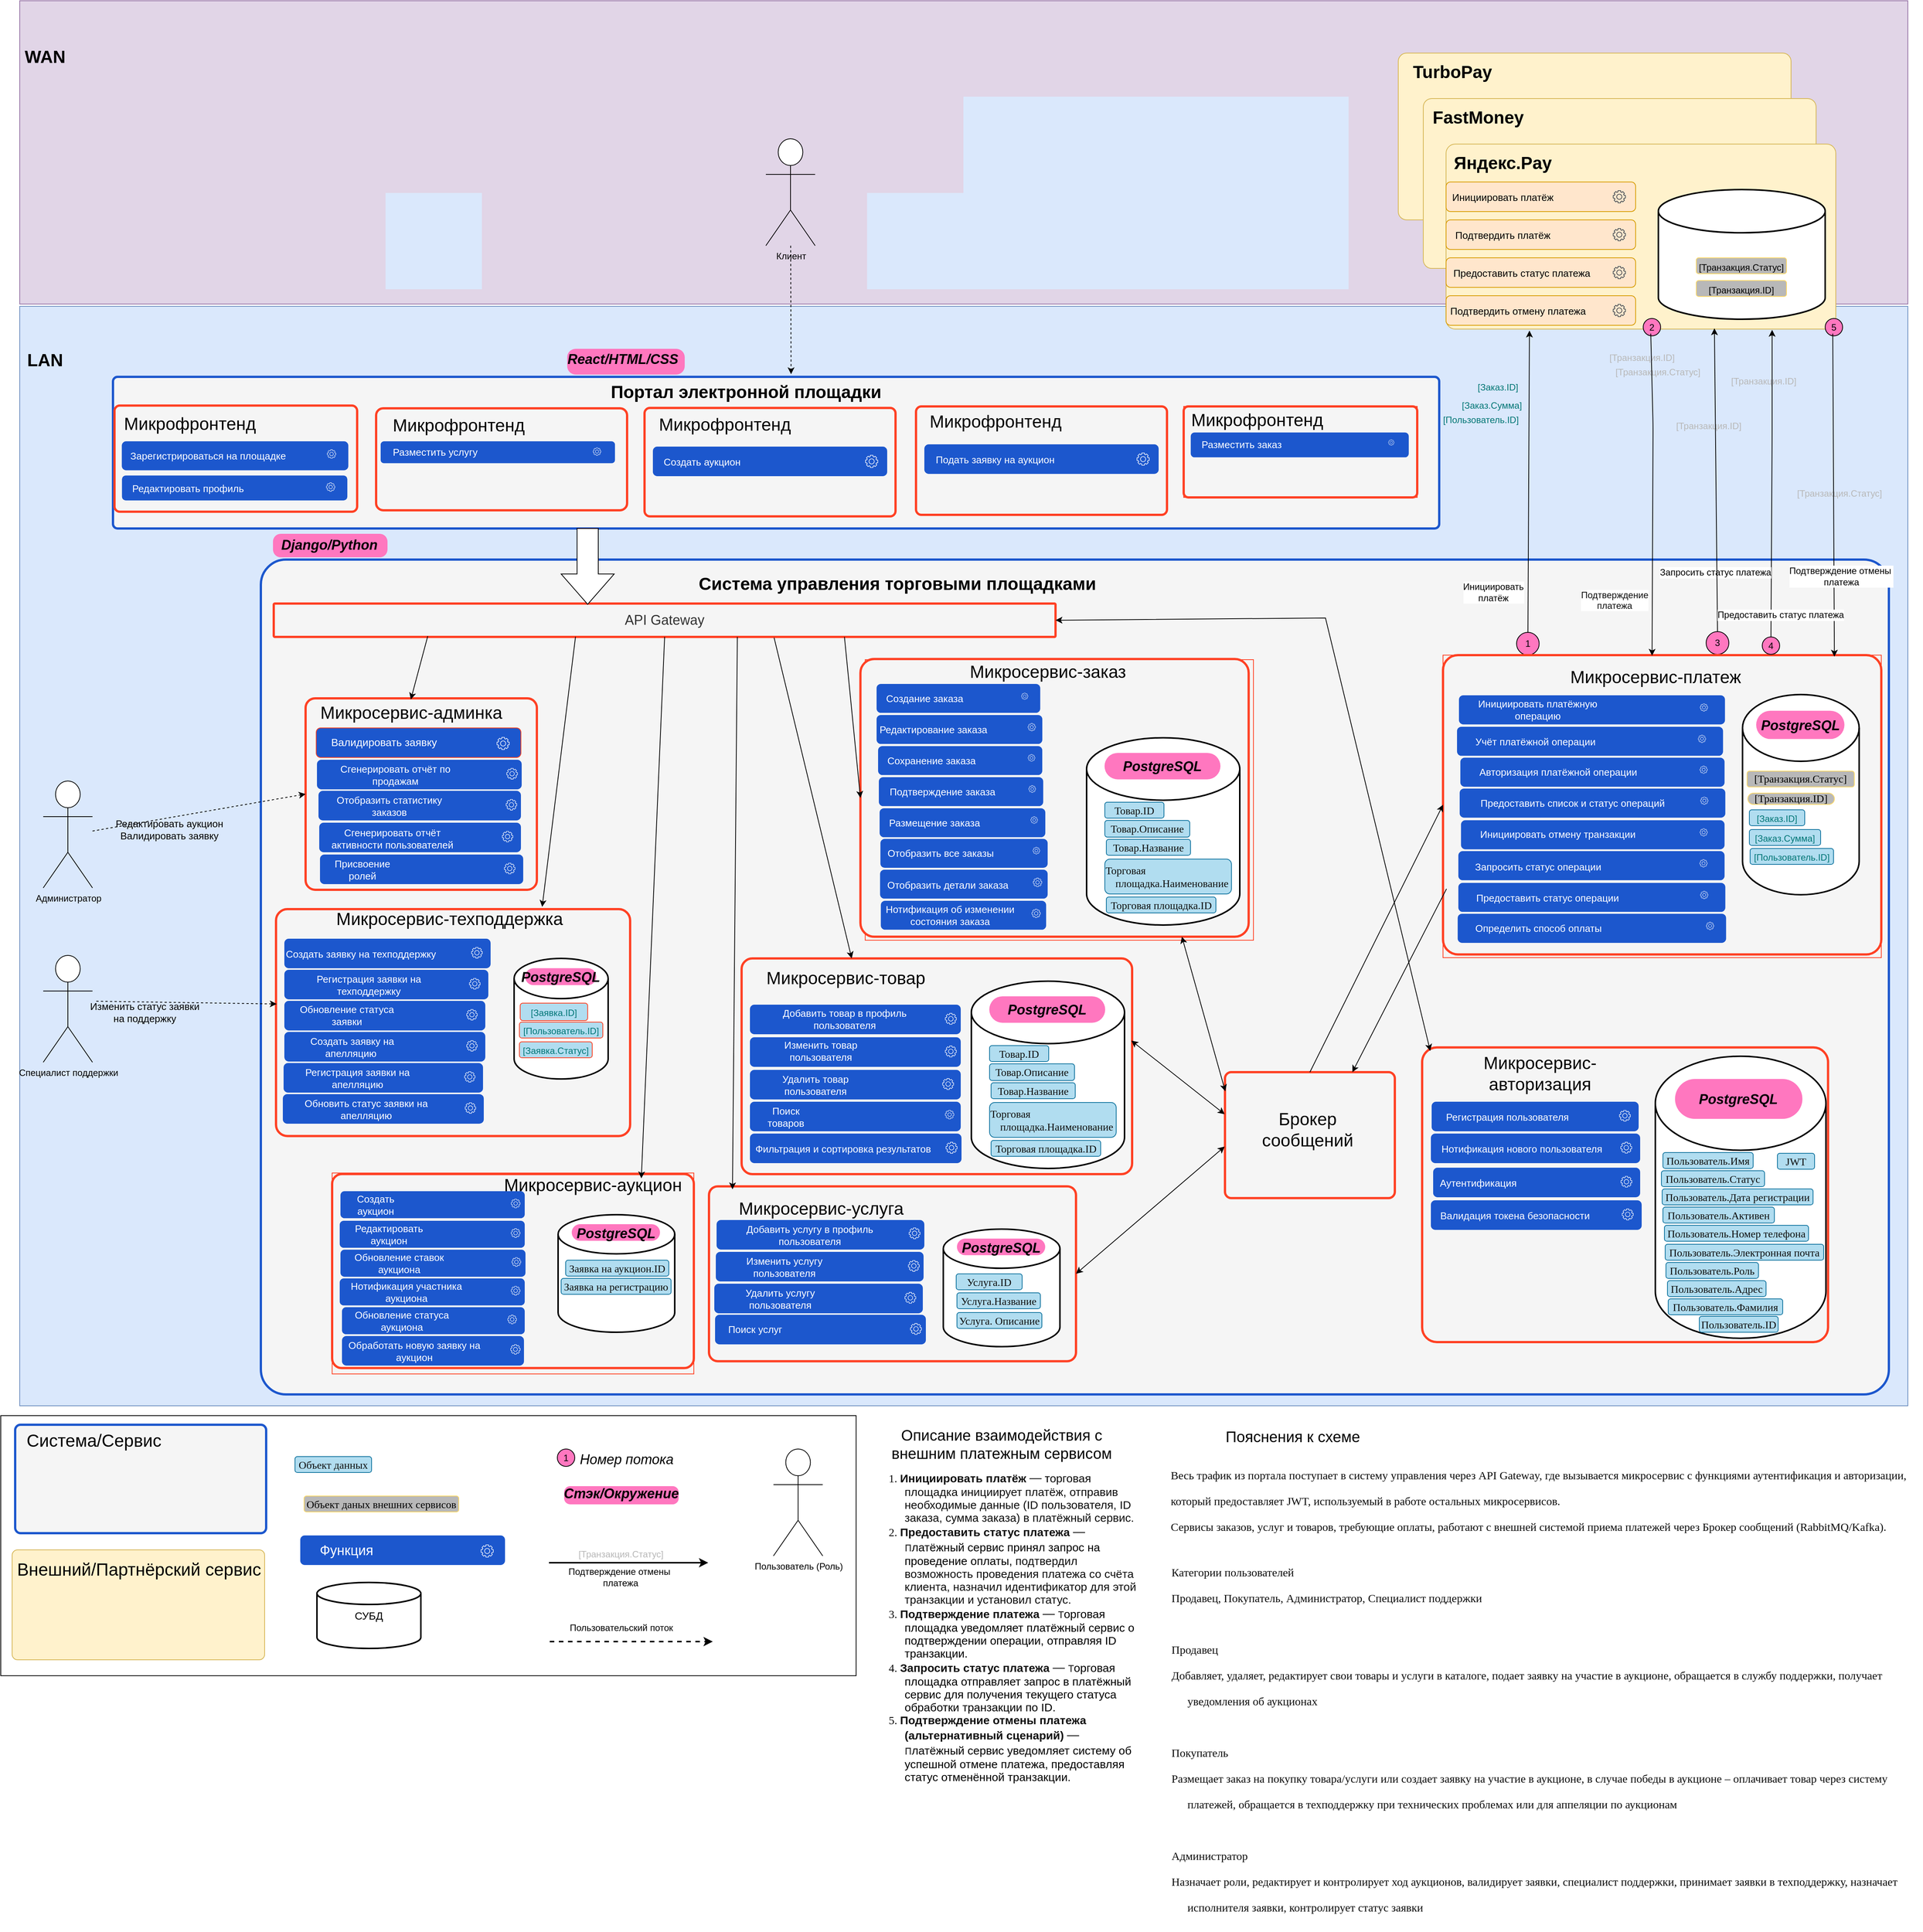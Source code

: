 <mxfile version="25.0.3">
  <diagram name="DF" id="BleSmaJVXqo2yb7Co1eL">
    <mxGraphModel dx="2221" dy="2335" grid="0" gridSize="10" guides="0" tooltips="0" connect="1" arrows="1" fold="1" page="0" pageScale="1" pageWidth="827" pageHeight="1169" math="0" shadow="0">
      <root>
        <mxCell id="0" />
        <mxCell id="1" parent="0" />
        <mxCell id="cKbgiC5qh_IXnBO1eU4K-99" value="" style="rounded=0;whiteSpace=wrap;html=1;fillColor=#dae8fc;strokeColor=#6c8ebf;" parent="1" vertex="1">
          <mxGeometry x="969" y="-246" width="2490" height="1450" as="geometry" />
        </mxCell>
        <mxCell id="kQWFD41fJFxlXKQhT5sF-2" value="" style="group" parent="1" vertex="1" connectable="0">
          <mxGeometry x="1303" y="49" width="151" height="36" as="geometry" />
        </mxCell>
        <mxCell id="cKbgiC5qh_IXnBO1eU4K-91" value="&lt;p style=&quot;margin: 0px 0px 0px 13px; text-indent: -13px; font-variant-numeric: normal; font-variant-east-asian: normal; font-variant-alternates: normal; font-kerning: auto; font-optical-sizing: auto; font-feature-settings: normal; font-variation-settings: normal; font-variant-position: normal; font-stretch: normal; font-size: 14px; line-height: normal; color: rgb(14, 14, 14); text-align: start;&quot; class=&quot;p1&quot;&gt;&lt;br&gt;&lt;/p&gt;" style="rounded=1;whiteSpace=wrap;html=1;fillColor=#FF77BF;strokeColor=none;arcSize=33;" parent="kQWFD41fJFxlXKQhT5sF-2" vertex="1">
          <mxGeometry y="5" width="151" height="31" as="geometry" />
        </mxCell>
        <mxCell id="cKbgiC5qh_IXnBO1eU4K-92" value="&lt;font style=&quot;font-size: 18px;&quot;&gt;&lt;i&gt;Django/Python&lt;/i&gt;&lt;/font&gt;" style="text;html=1;align=center;verticalAlign=middle;whiteSpace=wrap;rounded=1;shadow=0;fontSize=23;fontStyle=1" parent="kQWFD41fJFxlXKQhT5sF-2" vertex="1">
          <mxGeometry x="30" width="89" height="36" as="geometry" />
        </mxCell>
        <mxCell id="kQWFD41fJFxlXKQhT5sF-1" value="" style="group" parent="1" vertex="1" connectable="0">
          <mxGeometry x="1691" y="-203" width="155" height="49" as="geometry" />
        </mxCell>
        <mxCell id="cKbgiC5qh_IXnBO1eU4K-166" value="&lt;p style=&quot;margin: 0px 0px 0px 13px; text-indent: -13px; font-variant-numeric: normal; font-variant-east-asian: normal; font-variant-alternates: normal; font-kerning: auto; font-optical-sizing: auto; font-feature-settings: normal; font-variation-settings: normal; font-variant-position: normal; font-stretch: normal; font-size: 14px; line-height: normal; color: rgb(14, 14, 14); text-align: start;&quot; class=&quot;p1&quot;&gt;&lt;br&gt;&lt;/p&gt;" style="rounded=1;whiteSpace=wrap;html=1;fillColor=#FF77BF;strokeColor=none;arcSize=33;" parent="kQWFD41fJFxlXKQhT5sF-1" vertex="1">
          <mxGeometry y="13" width="155" height="34" as="geometry" />
        </mxCell>
        <mxCell id="cKbgiC5qh_IXnBO1eU4K-165" value="&lt;font style=&quot;font-size: 18px;&quot;&gt;&lt;i&gt;React/HTML/CSS&lt;/i&gt;&lt;/font&gt;" style="text;html=1;align=center;verticalAlign=middle;whiteSpace=wrap;rounded=1;shadow=0;fontSize=23;fontStyle=1" parent="kQWFD41fJFxlXKQhT5sF-1" vertex="1">
          <mxGeometry x="29" width="89" height="49" as="geometry" />
        </mxCell>
        <mxCell id="cKbgiC5qh_IXnBO1eU4K-98" value="" style="rounded=0;whiteSpace=wrap;html=1;fillColor=#e1d5e7;strokeColor=#9673a6;movable=1;resizable=1;rotatable=1;deletable=1;editable=1;locked=0;connectable=1;" parent="1" vertex="1">
          <mxGeometry x="969" y="-649" width="2490" height="400" as="geometry" />
        </mxCell>
        <mxCell id="ISwjRsLXD4yoOcMXPSiY-8" value="" style="group" parent="1" vertex="1" connectable="0">
          <mxGeometry x="2770" y="-580" width="535" height="220" as="geometry" />
        </mxCell>
        <mxCell id="Tz6aEU4ManMyac2rpAqn-102" value="" style="rounded=1;whiteSpace=wrap;html=1;arcSize=5;fillColor=#fff2cc;strokeColor=#d6b656;" parent="ISwjRsLXD4yoOcMXPSiY-8" vertex="1">
          <mxGeometry x="17" width="518" height="220" as="geometry" />
        </mxCell>
        <mxCell id="Tz6aEU4ManMyac2rpAqn-103" value="TurboPay" style="text;html=1;align=center;verticalAlign=middle;whiteSpace=wrap;rounded=1;shadow=0;fontSize=23;fontStyle=1" parent="ISwjRsLXD4yoOcMXPSiY-8" vertex="1">
          <mxGeometry width="177" height="49" as="geometry" />
        </mxCell>
        <mxCell id="ISwjRsLXD4yoOcMXPSiY-9" value="" style="group" parent="1" vertex="1" connectable="0">
          <mxGeometry x="2820" y="-520" width="518" height="224" as="geometry" />
        </mxCell>
        <mxCell id="Tz6aEU4ManMyac2rpAqn-100" value="" style="rounded=1;whiteSpace=wrap;html=1;arcSize=5;fillColor=#fff2cc;strokeColor=#d6b656;" parent="ISwjRsLXD4yoOcMXPSiY-9" vertex="1">
          <mxGeometry width="518" height="224" as="geometry" />
        </mxCell>
        <mxCell id="Tz6aEU4ManMyac2rpAqn-101" value="FastMoney" style="text;html=1;align=center;verticalAlign=middle;whiteSpace=wrap;rounded=1;shadow=0;fontSize=23;fontStyle=1" parent="ISwjRsLXD4yoOcMXPSiY-9" vertex="1">
          <mxGeometry x="2" width="141" height="49" as="geometry" />
        </mxCell>
        <mxCell id="ISwjRsLXD4yoOcMXPSiY-10" value="" style="group" parent="1" vertex="1" connectable="0">
          <mxGeometry x="2850" y="-460" width="514" height="244" as="geometry" />
        </mxCell>
        <mxCell id="Tz6aEU4ManMyac2rpAqn-104" value="" style="rounded=1;whiteSpace=wrap;html=1;arcSize=5;fillColor=#fff2cc;strokeColor=#d6b656;" parent="ISwjRsLXD4yoOcMXPSiY-10" vertex="1">
          <mxGeometry width="514" height="244" as="geometry" />
        </mxCell>
        <mxCell id="Tz6aEU4ManMyac2rpAqn-105" value="Яндекс.Pay" style="text;html=1;align=center;verticalAlign=middle;whiteSpace=wrap;rounded=1;shadow=0;fontSize=23;fontStyle=1" parent="ISwjRsLXD4yoOcMXPSiY-10" vertex="1">
          <mxGeometry width="150" height="49" as="geometry" />
        </mxCell>
        <mxCell id="D1CTnjmkYU0Mq4A9S6dc-23" value="" style="rounded=1;whiteSpace=wrap;html=1;arcSize=0;" parent="1" vertex="1">
          <mxGeometry x="944" y="1217" width="1128" height="343" as="geometry" />
        </mxCell>
        <mxCell id="cKbgiC5qh_IXnBO1eU4K-95" value="Администратор" style="shape=umlActor;verticalLabelPosition=bottom;verticalAlign=top;html=1;outlineConnect=0;rounded=1;" parent="1" vertex="1">
          <mxGeometry x="1000" y="380" width="65" height="141" as="geometry" />
        </mxCell>
        <mxCell id="cKbgiC5qh_IXnBO1eU4K-100" value="WAN" style="text;html=1;align=center;verticalAlign=middle;whiteSpace=wrap;rounded=1;shadow=0;fontSize=23;fontStyle=1" parent="1" vertex="1">
          <mxGeometry x="960" y="-600" width="85" height="49" as="geometry" />
        </mxCell>
        <mxCell id="cKbgiC5qh_IXnBO1eU4K-101" value="LAN" style="text;html=1;align=center;verticalAlign=middle;whiteSpace=wrap;rounded=1;shadow=0;fontSize=23;fontStyle=1" parent="1" vertex="1">
          <mxGeometry x="960" y="-200" width="85" height="49" as="geometry" />
        </mxCell>
        <mxCell id="cKbgiC5qh_IXnBO1eU4K-114" value="&lt;font style=&quot;font-size: 12px;&quot;&gt;[Транзакция.ID]&lt;/font&gt;" style="text;html=1;align=center;verticalAlign=middle;whiteSpace=wrap;rounded=1;fontSize=13;labelBackgroundColor=none;fontColor=#B8B8B8;" parent="1" vertex="1">
          <mxGeometry x="3069" y="-189" width="79" height="19" as="geometry" />
        </mxCell>
        <mxCell id="cKbgiC5qh_IXnBO1eU4K-120" value="&lt;font style=&quot;font-size: 12px;&quot;&gt;[Транзакция.Статус]&lt;/font&gt;" style="text;html=1;align=center;verticalAlign=middle;whiteSpace=wrap;rounded=1;fontSize=13;labelBackgroundColor=none;fontColor=#B8B8B8;" parent="1" vertex="1">
          <mxGeometry x="3064" y="-170" width="131" height="19" as="geometry" />
        </mxCell>
        <mxCell id="cKbgiC5qh_IXnBO1eU4K-121" value="&lt;font style=&quot;font-size: 12px;&quot;&gt;[Пользователь.ID]&lt;/font&gt;" style="text;html=1;align=center;verticalAlign=middle;whiteSpace=wrap;rounded=1;fontSize=13;labelBackgroundColor=none;fontColor=#007575;" parent="1" vertex="1">
          <mxGeometry x="2838" y="-106" width="116" height="17" as="geometry" />
        </mxCell>
        <mxCell id="cKbgiC5qh_IXnBO1eU4K-122" value="&lt;font style=&quot;font-size: 12px;&quot;&gt;[Заказ.ID]&lt;/font&gt;" style="text;html=1;align=center;verticalAlign=middle;whiteSpace=wrap;rounded=1;fontSize=13;labelBackgroundColor=none;fontColor=#007575;" parent="1" vertex="1">
          <mxGeometry x="2886" y="-150" width="65" height="20" as="geometry" />
        </mxCell>
        <mxCell id="cKbgiC5qh_IXnBO1eU4K-123" value="&lt;font style=&quot;font-size: 12px;&quot;&gt;[Заказ.Сумма]&lt;/font&gt;" style="text;html=1;align=center;verticalAlign=middle;whiteSpace=wrap;rounded=1;fontSize=13;labelBackgroundColor=none;fontColor=#007575;" parent="1" vertex="1">
          <mxGeometry x="2862" y="-127" width="97" height="21" as="geometry" />
        </mxCell>
        <mxCell id="cKbgiC5qh_IXnBO1eU4K-124" value="&lt;font style=&quot;font-size: 12px;&quot;&gt;[Транзакция.ID]&lt;/font&gt;" style="text;html=1;align=center;verticalAlign=middle;whiteSpace=wrap;rounded=1;fontSize=13;labelBackgroundColor=none;fontColor=#B8B8B8;" parent="1" vertex="1">
          <mxGeometry x="3157" y="-99" width="79" height="19" as="geometry" />
        </mxCell>
        <mxCell id="cKbgiC5qh_IXnBO1eU4K-127" value="&lt;font style=&quot;font-size: 12px;&quot;&gt;[Транзакция.ID]&lt;/font&gt;" style="text;html=1;align=center;verticalAlign=middle;whiteSpace=wrap;rounded=1;fontSize=13;labelBackgroundColor=none;fontColor=#B8B8B8;" parent="1" vertex="1">
          <mxGeometry x="3225" y="-159" width="88" height="21" as="geometry" />
        </mxCell>
        <mxCell id="cKbgiC5qh_IXnBO1eU4K-128" value="&lt;font style=&quot;font-size: 12px;&quot;&gt;[Транзакция.Статус]&lt;/font&gt;" style="text;html=1;align=center;verticalAlign=middle;whiteSpace=wrap;rounded=1;fontSize=13;labelBackgroundColor=none;fontColor=#B8B8B8;" parent="1" vertex="1">
          <mxGeometry x="3308" y="-10" width="122" height="20" as="geometry" />
        </mxCell>
        <mxCell id="cKbgiC5qh_IXnBO1eU4K-138" value="2" style="ellipse;whiteSpace=wrap;html=1;aspect=fixed;rounded=1;fillColor=#FF77BF;" parent="1" vertex="1">
          <mxGeometry x="3110" y="-230" width="23" height="23" as="geometry" />
        </mxCell>
        <mxCell id="cKbgiC5qh_IXnBO1eU4K-143" value="5" style="ellipse;whiteSpace=wrap;html=1;aspect=fixed;rounded=1;fillColor=#FF77BF;" parent="1" vertex="1">
          <mxGeometry x="3350" y="-230" width="23" height="23" as="geometry" />
        </mxCell>
        <mxCell id="cKbgiC5qh_IXnBO1eU4K-146" value="" style="strokeWidth=2;html=1;shape=mxgraph.flowchart.database;whiteSpace=wrap;rounded=1;movable=1;resizable=1;rotatable=1;deletable=1;editable=1;locked=0;connectable=1;" parent="1" vertex="1">
          <mxGeometry x="3130" y="-400" width="220" height="171" as="geometry" />
        </mxCell>
        <mxCell id="cKbgiC5qh_IXnBO1eU4K-152" value="&lt;p style=&quot;margin: 0px 0px 0px 13px; text-indent: -13px; font-variant-numeric: normal; font-variant-east-asian: normal; font-variant-alternates: normal; font-kerning: auto; font-optical-sizing: auto; font-feature-settings: normal; font-variation-settings: normal; font-variant-position: normal; font-stretch: normal; font-size: 14px; line-height: normal; text-align: start;&quot; class=&quot;p1&quot;&gt;&lt;span style=&quot;font-size: 12px; text-align: center; text-indent: 0px;&quot;&gt;[Транзакция.Статус]&lt;/span&gt;&lt;br&gt;&lt;/p&gt;" style="rounded=1;whiteSpace=wrap;html=1;fillColor=#B8B8B8;strokeColor=#FFD966;" parent="1" vertex="1">
          <mxGeometry x="3180" y="-310" width="119" height="21" as="geometry" />
        </mxCell>
        <mxCell id="cKbgiC5qh_IXnBO1eU4K-153" value="&lt;p style=&quot;margin: 0px 0px 0px 13px; text-indent: -13px; font-variant-numeric: normal; font-variant-east-asian: normal; font-variant-alternates: normal; font-kerning: auto; font-optical-sizing: auto; font-feature-settings: normal; font-variation-settings: normal; font-variant-position: normal; font-stretch: normal; font-size: 14px; line-height: normal; text-align: start;&quot; class=&quot;p1&quot;&gt;&lt;span style=&quot;font-size: 12px; text-align: center; text-indent: 0px;&quot;&gt;[Транзакция.ID]&lt;/span&gt;&lt;br&gt;&lt;/p&gt;" style="rounded=1;whiteSpace=wrap;html=1;fillColor=#B8B8B8;strokeColor=#FFD966;" parent="1" vertex="1">
          <mxGeometry x="3180" y="-280" width="119" height="21" as="geometry" />
        </mxCell>
        <mxCell id="cKbgiC5qh_IXnBO1eU4K-157" value="Специалист поддержки" style="shape=umlActor;verticalLabelPosition=bottom;verticalAlign=top;html=1;outlineConnect=0;rounded=1;" parent="1" vertex="1">
          <mxGeometry x="1000" y="610" width="65" height="141" as="geometry" />
        </mxCell>
        <mxCell id="cKbgiC5qh_IXnBO1eU4K-162" value="&lt;div&gt;Изменить статус заявки&lt;/div&gt;&lt;div&gt;на поддержку&lt;/div&gt;" style="text;html=1;align=center;verticalAlign=middle;whiteSpace=wrap;rounded=1;fontSize=13;" parent="1" vertex="1">
          <mxGeometry x="1050" y="670" width="168" height="30" as="geometry" />
        </mxCell>
        <mxCell id="cKbgiC5qh_IXnBO1eU4K-163" value="" style="rounded=1;whiteSpace=wrap;html=1;arcSize=3;fillColor=#f5f5f5;strokeColor=#1C57CD;strokeWidth=3;align=center;verticalAlign=middle;fontFamily=Helvetica;fontSize=12;fontColor=#333333;resizable=1;" parent="1" vertex="1">
          <mxGeometry x="1092" y="-153" width="1749" height="200" as="geometry" />
        </mxCell>
        <mxCell id="cKbgiC5qh_IXnBO1eU4K-164" value="Портал электронной площадки" style="text;html=1;align=center;verticalAlign=middle;whiteSpace=wrap;rounded=1;shadow=0;fontSize=23;fontStyle=1" parent="1" vertex="1">
          <mxGeometry x="1737" y="-158" width="380" height="49" as="geometry" />
        </mxCell>
        <mxCell id="D1CTnjmkYU0Mq4A9S6dc-4" value="&lt;p style=&quot;margin: 0px 0px 0px 13px; text-indent: -13px; font-variant-numeric: normal; font-variant-east-asian: normal; font-variant-alternates: normal; font-kerning: auto; font-optical-sizing: auto; font-feature-settings: normal; font-variation-settings: normal; font-variant-position: normal; font-stretch: normal; font-size: 14px; line-height: normal; color: rgb(14, 14, 14); text-align: start;&quot; class=&quot;p1&quot;&gt;&lt;font face=&quot;Times New Roman&quot;&gt;Объект данных&lt;/font&gt;&lt;/p&gt;" style="rounded=1;whiteSpace=wrap;html=1;fillColor=#b1ddf0;strokeColor=#10739e;" parent="1" vertex="1">
          <mxGeometry x="1332" y="1271" width="101" height="21" as="geometry" />
        </mxCell>
        <mxCell id="D1CTnjmkYU0Mq4A9S6dc-11" value="&lt;font style=&quot;font-size: 14px;&quot;&gt;СУБД&lt;/font&gt;" style="strokeWidth=2;html=1;shape=mxgraph.flowchart.database;whiteSpace=wrap;rounded=1;movable=1;resizable=1;rotatable=1;deletable=1;editable=1;locked=0;connectable=1;" parent="1" vertex="1">
          <mxGeometry x="1361" y="1437" width="137" height="87" as="geometry" />
        </mxCell>
        <mxCell id="D1CTnjmkYU0Mq4A9S6dc-14" value="Пользователь (Роль)" style="shape=umlActor;verticalLabelPosition=bottom;verticalAlign=top;html=1;outlineConnect=0;rounded=1;" parent="1" vertex="1">
          <mxGeometry x="1963" y="1261" width="65" height="141" as="geometry" />
        </mxCell>
        <mxCell id="D1CTnjmkYU0Mq4A9S6dc-16" value="&lt;p style=&quot;margin: 0px 0px 0px 13px; text-indent: -13px; font-variant-numeric: normal; font-variant-east-asian: normal; font-variant-alternates: normal; font-kerning: auto; font-optical-sizing: auto; font-feature-settings: normal; font-variation-settings: normal; font-variant-position: normal; font-stretch: normal; line-height: normal; text-align: start;&quot; class=&quot;p1&quot;&gt;&lt;span style=&quot;text-align: center; text-indent: 0px;&quot;&gt;&lt;font style=&quot;font-size: 14px;&quot; face=&quot;Times New Roman&quot;&gt;Объект даных внешних сервисов&lt;/font&gt;&lt;/span&gt;&lt;br&gt;&lt;/p&gt;" style="rounded=1;whiteSpace=wrap;html=1;fillColor=#B8B8B8;strokeColor=#FFD966;" parent="1" vertex="1">
          <mxGeometry x="1344" y="1323" width="204" height="21" as="geometry" />
        </mxCell>
        <mxCell id="D1CTnjmkYU0Mq4A9S6dc-17" value="" style="endArrow=classic;html=1;rounded=1;curved=0;strokeWidth=2;" parent="1" edge="1">
          <mxGeometry width="50" height="50" relative="1" as="geometry">
            <mxPoint x="1667" y="1411" as="sourcePoint" />
            <mxPoint x="1877" y="1411" as="targetPoint" />
            <Array as="points">
              <mxPoint x="1667" y="1411" />
            </Array>
          </mxGeometry>
        </mxCell>
        <mxCell id="D1CTnjmkYU0Mq4A9S6dc-18" value="&lt;font style=&quot;font-size: 12px;&quot;&gt;Подтверждение отмены&amp;nbsp;&lt;/font&gt;&lt;div&gt;&lt;font style=&quot;font-size: 12px;&quot;&gt;платежа&lt;/font&gt;&lt;/div&gt;" style="edgeLabel;html=1;align=center;verticalAlign=middle;resizable=0;points=[];rounded=1;" parent="D1CTnjmkYU0Mq4A9S6dc-17" vertex="1" connectable="0">
          <mxGeometry x="0.194" y="1" relative="1" as="geometry">
            <mxPoint x="-32" y="20" as="offset" />
          </mxGeometry>
        </mxCell>
        <mxCell id="D1CTnjmkYU0Mq4A9S6dc-19" value="&lt;font style=&quot;font-size: 12px;&quot;&gt;[Транзакция.Статус]&lt;/font&gt;" style="text;html=1;align=center;verticalAlign=middle;whiteSpace=wrap;rounded=1;fontSize=13;labelBackgroundColor=none;fontColor=#B8B8B8;" parent="1" vertex="1">
          <mxGeometry x="1682" y="1384" width="160" height="30" as="geometry" />
        </mxCell>
        <mxCell id="D1CTnjmkYU0Mq4A9S6dc-20" value="" style="endArrow=classic;html=1;rounded=1;dashed=1;strokeWidth=2;" parent="1" edge="1">
          <mxGeometry width="50" height="50" relative="1" as="geometry">
            <mxPoint x="1668" y="1515" as="sourcePoint" />
            <mxPoint x="1883" y="1515" as="targetPoint" />
            <Array as="points" />
          </mxGeometry>
        </mxCell>
        <mxCell id="D1CTnjmkYU0Mq4A9S6dc-21" value="&lt;span style=&quot;font-size: 12px;&quot;&gt;Пользовательский поток&lt;/span&gt;" style="edgeLabel;html=1;align=center;verticalAlign=middle;resizable=0;points=[];rounded=1;" parent="1" vertex="1" connectable="0">
          <mxGeometry x="1763.995" y="1544" as="geometry">
            <mxPoint x="-2" y="-47" as="offset" />
          </mxGeometry>
        </mxCell>
        <mxCell id="Tz6aEU4ManMyac2rpAqn-4" value="Клиент" style="shape=umlActor;verticalLabelPosition=bottom;verticalAlign=top;html=1;outlineConnect=0;rounded=1;" parent="1" vertex="1">
          <mxGeometry x="1953" y="-467" width="65" height="141" as="geometry" />
        </mxCell>
        <mxCell id="Tz6aEU4ManMyac2rpAqn-10" value="" style="endArrow=classic;html=1;rounded=1;dashed=1;entryX=0.727;entryY=0.031;entryDx=0;entryDy=0;entryPerimeter=0;fontSize=12;" parent="1" source="Tz6aEU4ManMyac2rpAqn-4" edge="1">
          <mxGeometry width="50" height="50" relative="1" as="geometry">
            <mxPoint x="1985" y="-420" as="sourcePoint" />
            <mxPoint x="1986.26" y="-156.481" as="targetPoint" />
            <Array as="points" />
          </mxGeometry>
        </mxCell>
        <mxCell id="jEkXnfsxQ-_I6rloK0n_-4" value="1" style="ellipse;whiteSpace=wrap;html=1;aspect=fixed;rounded=1;fillColor=#FF77BF;" parent="1" vertex="1">
          <mxGeometry x="1678" y="1261" width="23" height="23" as="geometry" />
        </mxCell>
        <mxCell id="jEkXnfsxQ-_I6rloK0n_-9" value="&lt;span style=&quot;font-size: 18px;&quot;&gt;&lt;i&gt;Номер потока&lt;/i&gt;&lt;/span&gt;" style="text;html=1;align=center;verticalAlign=middle;whiteSpace=wrap;rounded=1;shadow=0;fontSize=23;fontStyle=0" parent="1" vertex="1">
          <mxGeometry x="1689" y="1248" width="161" height="49" as="geometry" />
        </mxCell>
        <mxCell id="d3r_7VUgfL_-Ddzbqp2A-3" value="&lt;h1 style=&quot;margin-top: 0px; font-size: 15px;&quot;&gt;&lt;p class=&quot;p1&quot; style=&quot;margin: 0px 0px 0px 21px; text-indent: -21px; font-variant-numeric: normal; font-variant-east-asian: normal; font-variant-alternates: normal; font-kerning: auto; font-optical-sizing: auto; font-feature-settings: normal; font-variation-settings: normal; font-variant-position: normal; font-stretch: normal; font-size: 15px; line-height: normal; color: rgb(14, 14, 14);&quot;&gt;&lt;span class=&quot;s1&quot; style=&quot;font-weight: 400; font-variant-numeric: normal; font-variant-east-asian: normal; font-variant-alternates: normal; font-kerning: auto; font-optical-sizing: auto; font-feature-settings: normal; font-variation-settings: normal; font-variant-position: normal; font-stretch: normal; line-height: normal; font-family: &amp;quot;Times New Roman&amp;quot;; font-size: 15px;&quot;&gt;1.&amp;nbsp;&lt;/span&gt;&lt;b style=&quot;font-size: 15px;&quot;&gt;Инициировать платёж&lt;/b&gt;&lt;b style=&quot;font-weight: 400; font-size: 15px;&quot;&gt;&amp;nbsp;&lt;/b&gt;&lt;span style=&quot;background-color: initial; color: rgb(51, 51, 51); font-family: &amp;quot;YS Text&amp;quot;, -apple-system, BlinkMacSystemFont, Arial, Helvetica, sans-serif; font-size: 16px; font-weight: 400;&quot;&gt;—&lt;/span&gt;&lt;span style=&quot;background-color: initial; color: rgb(0, 0, 0); font-weight: normal;&quot;&gt;&amp;nbsp;т&lt;/span&gt;&lt;span style=&quot;background-color: initial; font-weight: 400;&quot;&gt;орговая площадка инициирует платёж, отправив необходимые данные (ID пользователя, ID заказа, сумма заказа) в платёжный сервис.&lt;/span&gt;&lt;/p&gt;&lt;p class=&quot;p1&quot; style=&quot;margin: 0px 0px 0px 21px; text-indent: -21px; font-variant-numeric: normal; font-variant-east-asian: normal; font-variant-alternates: normal; font-kerning: auto; font-optical-sizing: auto; font-feature-settings: normal; font-variation-settings: normal; font-variant-position: normal; font-weight: 400; font-stretch: normal; font-size: 15px; line-height: normal; color: rgb(14, 14, 14);&quot;&gt;&lt;span class=&quot;s1&quot; style=&quot;font-variant-numeric: normal; font-variant-east-asian: normal; font-variant-alternates: normal; font-kerning: auto; font-optical-sizing: auto; font-feature-settings: normal; font-variation-settings: normal; font-variant-position: normal; font-stretch: normal; line-height: normal; font-family: &amp;quot;Times New Roman&amp;quot;; font-size: 15px;&quot;&gt;2.&amp;nbsp;&lt;/span&gt;&lt;b style=&quot;font-size: 15px;&quot;&gt;Предоставить статус платежа&amp;nbsp;&lt;/b&gt;&lt;span style=&quot;background-color: initial; color: rgb(51, 51, 51); font-family: &amp;quot;YS Text&amp;quot;, -apple-system, BlinkMacSystemFont, Arial, Helvetica, sans-serif; font-size: 16px;&quot;&gt;— п&lt;/span&gt;&lt;span style=&quot;background-color: initial; color: rgb(0, 0, 0);&quot;&gt;латё&lt;/span&gt;&lt;span style=&quot;background-color: initial; color: rgb(0, 0, 0);&quot;&gt;жный сервис принял запрос на проведение оплаты,&lt;/span&gt;&lt;span style=&quot;background-color: initial;&quot; class=&quot;Apple-converted-space&quot;&gt;&amp;nbsp;&lt;/span&gt;&lt;span style=&quot;background-color: initial;&quot;&gt;подтвердил возможность проведения платежа со счёта клиента, назначил идентификатор для этой транзакции и установил статус.&lt;/span&gt;&lt;/p&gt;&lt;p class=&quot;p1&quot; style=&quot;margin: 0px 0px 0px 21px; text-indent: -21px; font-variant-numeric: normal; font-variant-east-asian: normal; font-variant-alternates: normal; font-kerning: auto; font-optical-sizing: auto; font-feature-settings: normal; font-variation-settings: normal; font-variant-position: normal; font-weight: 400; font-stretch: normal; font-size: 15px; line-height: normal; color: rgb(14, 14, 14);&quot;&gt;&lt;span class=&quot;s1&quot; style=&quot;font-variant-numeric: normal; font-variant-east-asian: normal; font-variant-alternates: normal; font-kerning: auto; font-optical-sizing: auto; font-feature-settings: normal; font-variation-settings: normal; font-variant-position: normal; font-stretch: normal; line-height: normal; font-family: &amp;quot;Times New Roman&amp;quot;; font-size: 15px;&quot;&gt;3.&amp;nbsp;&lt;/span&gt;&lt;b style=&quot;font-size: 15px;&quot;&gt;Подтверждение платежа&amp;nbsp;&lt;/b&gt;&lt;span style=&quot;background-color: initial; color: rgb(51, 51, 51); font-family: &amp;quot;YS Text&amp;quot;, -apple-system, BlinkMacSystemFont, Arial, Helvetica, sans-serif; font-size: 16px;&quot;&gt;— т&lt;/span&gt;&lt;span style=&quot;background-color: initial; color: rgb(0, 0, 0);&quot;&gt;орговая площадка уведомляет платёжный сервис о подтверждении операции, отправляя ID транзакции.&lt;/span&gt;&lt;/p&gt;&lt;p class=&quot;p1&quot; style=&quot;margin: 0px 0px 0px 21px; text-indent: -21px; font-variant-numeric: normal; font-variant-east-asian: normal; font-variant-alternates: normal; font-kerning: auto; font-optical-sizing: auto; font-feature-settings: normal; font-variation-settings: normal; font-variant-position: normal; font-weight: 400; font-stretch: normal; font-size: 15px; line-height: normal; color: rgb(14, 14, 14);&quot;&gt;&lt;span class=&quot;s1&quot; style=&quot;font-variant-numeric: normal; font-variant-east-asian: normal; font-variant-alternates: normal; font-kerning: auto; font-optical-sizing: auto; font-feature-settings: normal; font-variation-settings: normal; font-variant-position: normal; font-stretch: normal; line-height: normal; font-family: &amp;quot;Times New Roman&amp;quot;; font-size: 15px;&quot;&gt;4.&amp;nbsp;&lt;/span&gt;&lt;b style=&quot;font-size: 15px;&quot;&gt;Запросить статус платежа&lt;/b&gt;&amp;nbsp;&lt;span style=&quot;background-color: initial; color: rgb(51, 51, 51); font-family: &amp;quot;YS Text&amp;quot;, -apple-system, BlinkMacSystemFont, Arial, Helvetica, sans-serif; font-size: 16px;&quot;&gt;— т&lt;/span&gt;&lt;span style=&quot;background-color: initial; color: rgb(0, 0, 0);&quot;&gt;орговая площадка отправляет запрос в платёжный сервис для получения текущего статуса обработки транзакции по ID.&lt;/span&gt;&lt;/p&gt;&lt;p class=&quot;p1&quot; style=&quot;margin: 0px 0px 0px 21px; text-indent: -21px; font-variant-numeric: normal; font-variant-east-asian: normal; font-variant-alternates: normal; font-kerning: auto; font-optical-sizing: auto; font-feature-settings: normal; font-variation-settings: normal; font-variant-position: normal; font-weight: 400; font-stretch: normal; font-size: 15px; line-height: normal; color: rgb(14, 14, 14);&quot;&gt;&lt;span class=&quot;s1&quot; style=&quot;font-variant-numeric: normal; font-variant-east-asian: normal; font-variant-alternates: normal; font-kerning: auto; font-optical-sizing: auto; font-feature-settings: normal; font-variation-settings: normal; font-variant-position: normal; font-stretch: normal; line-height: normal; font-family: &amp;quot;Times New Roman&amp;quot;; font-size: 15px;&quot;&gt;5.&amp;nbsp;&lt;/span&gt;&lt;b style=&quot;font-size: 15px;&quot;&gt;Подтверждение отмены платежа (альтернативный сценарий)&amp;nbsp;&lt;/b&gt;&lt;span style=&quot;background-color: initial; color: rgb(51, 51, 51); font-family: &amp;quot;YS Text&amp;quot;, -apple-system, BlinkMacSystemFont, Arial, Helvetica, sans-serif; font-size: 16px;&quot;&gt;— п&lt;/span&gt;&lt;span style=&quot;background-color: initial; color: rgb(0, 0, 0);&quot;&gt;латёжный сервис уведомляет систему об успешной отмене платежа, предоставляя статус отменённой транзакции.&lt;/span&gt;&lt;/p&gt;&lt;/h1&gt;" style="text;html=1;whiteSpace=wrap;overflow=hidden;rounded=0;fontSize=15;" parent="1" vertex="1">
          <mxGeometry x="2113" y="1282" width="329" height="436" as="geometry" />
        </mxCell>
        <mxCell id="ro2GFgqDV0QlA6Vm-lQV-1" value="&lt;font style=&quot;font-size: 20px;&quot;&gt;Описание взаимодействия с внешним платежным сервисом&lt;/font&gt;" style="text;html=1;align=center;verticalAlign=middle;whiteSpace=wrap;rounded=0;" parent="1" vertex="1">
          <mxGeometry x="2109" y="1224" width="310" height="59" as="geometry" />
        </mxCell>
        <mxCell id="ISwjRsLXD4yoOcMXPSiY-1" value="" style="group" parent="1" vertex="1" connectable="0">
          <mxGeometry x="2840" y="-410" width="260" height="39" as="geometry" />
        </mxCell>
        <mxCell id="cKbgiC5qh_IXnBO1eU4K-172" value="" style="rounded=1;whiteSpace=wrap;html=1;fillColor=#ffe6cc;strokeColor=#d79b00;" parent="ISwjRsLXD4yoOcMXPSiY-1" vertex="1">
          <mxGeometry x="10" width="250" height="39" as="geometry" />
        </mxCell>
        <mxCell id="cKbgiC5qh_IXnBO1eU4K-173" value="" style="sketch=0;outlineConnect=0;fontColor=#232F3E;gradientColor=none;fillColor=#232F3D;strokeColor=none;dashed=0;verticalLabelPosition=bottom;verticalAlign=top;align=center;html=1;fontSize=12;fontStyle=0;aspect=fixed;pointerEvents=1;shape=mxgraph.aws4.gear;rounded=1;" parent="ISwjRsLXD4yoOcMXPSiY-1" vertex="1">
          <mxGeometry x="230" y="11" width="17" height="17" as="geometry" />
        </mxCell>
        <mxCell id="cKbgiC5qh_IXnBO1eU4K-174" value="Инициировать платёж" style="text;html=1;align=center;verticalAlign=middle;whiteSpace=wrap;rounded=1;fontSize=13;" parent="ISwjRsLXD4yoOcMXPSiY-1" vertex="1">
          <mxGeometry y="4.5" width="170" height="30" as="geometry" />
        </mxCell>
        <mxCell id="ISwjRsLXD4yoOcMXPSiY-2" value="" style="group" parent="1" vertex="1" connectable="0">
          <mxGeometry x="2840" y="-360" width="260" height="39" as="geometry" />
        </mxCell>
        <mxCell id="cKbgiC5qh_IXnBO1eU4K-129" value="" style="rounded=1;whiteSpace=wrap;html=1;fillColor=#ffe6cc;strokeColor=#d79b00;" parent="ISwjRsLXD4yoOcMXPSiY-2" vertex="1">
          <mxGeometry x="10" width="250" height="39" as="geometry" />
        </mxCell>
        <mxCell id="cKbgiC5qh_IXnBO1eU4K-130" value="" style="sketch=0;outlineConnect=0;fontColor=#232F3E;gradientColor=none;fillColor=#232F3D;strokeColor=none;dashed=0;verticalLabelPosition=bottom;verticalAlign=top;align=center;html=1;fontSize=12;fontStyle=0;aspect=fixed;pointerEvents=1;shape=mxgraph.aws4.gear;rounded=1;" parent="ISwjRsLXD4yoOcMXPSiY-2" vertex="1">
          <mxGeometry x="230" y="11" width="17" height="17" as="geometry" />
        </mxCell>
        <mxCell id="cKbgiC5qh_IXnBO1eU4K-131" value="Подтвердить платёж" style="text;html=1;align=center;verticalAlign=middle;whiteSpace=wrap;rounded=1;fontSize=13;" parent="ISwjRsLXD4yoOcMXPSiY-2" vertex="1">
          <mxGeometry y="4.5" width="170" height="30" as="geometry" />
        </mxCell>
        <mxCell id="ISwjRsLXD4yoOcMXPSiY-3" value="" style="group" parent="1" vertex="1" connectable="0">
          <mxGeometry x="2850" y="-310" width="250" height="39" as="geometry" />
        </mxCell>
        <mxCell id="cKbgiC5qh_IXnBO1eU4K-132" value="" style="rounded=1;whiteSpace=wrap;html=1;fillColor=#ffe6cc;strokeColor=#d79b00;" parent="ISwjRsLXD4yoOcMXPSiY-3" vertex="1">
          <mxGeometry width="250" height="39" as="geometry" />
        </mxCell>
        <mxCell id="cKbgiC5qh_IXnBO1eU4K-133" value="" style="sketch=0;outlineConnect=0;fontColor=#232F3E;gradientColor=none;fillColor=#232F3D;strokeColor=none;dashed=0;verticalLabelPosition=bottom;verticalAlign=top;align=center;html=1;fontSize=12;fontStyle=0;aspect=fixed;pointerEvents=1;shape=mxgraph.aws4.gear;rounded=1;" parent="ISwjRsLXD4yoOcMXPSiY-3" vertex="1">
          <mxGeometry x="220" y="11" width="17" height="17" as="geometry" />
        </mxCell>
        <mxCell id="cKbgiC5qh_IXnBO1eU4K-134" value="Предоставить статус платежа" style="text;html=1;align=center;verticalAlign=middle;whiteSpace=wrap;rounded=1;fontSize=13;" parent="ISwjRsLXD4yoOcMXPSiY-3" vertex="1">
          <mxGeometry y="4.5" width="200" height="30" as="geometry" />
        </mxCell>
        <mxCell id="ISwjRsLXD4yoOcMXPSiY-4" value="" style="group" parent="1" vertex="1" connectable="0">
          <mxGeometry x="2840" y="-260" width="260" height="39" as="geometry" />
        </mxCell>
        <mxCell id="cKbgiC5qh_IXnBO1eU4K-135" value="" style="rounded=1;whiteSpace=wrap;html=1;fillColor=#ffe6cc;strokeColor=#d79b00;" parent="ISwjRsLXD4yoOcMXPSiY-4" vertex="1">
          <mxGeometry x="10" width="250" height="39" as="geometry" />
        </mxCell>
        <mxCell id="cKbgiC5qh_IXnBO1eU4K-136" value="" style="sketch=0;outlineConnect=0;fontColor=#232F3E;gradientColor=none;fillColor=#232F3D;strokeColor=none;dashed=0;verticalLabelPosition=bottom;verticalAlign=top;align=center;html=1;fontSize=12;fontStyle=0;aspect=fixed;pointerEvents=1;shape=mxgraph.aws4.gear;rounded=1;" parent="ISwjRsLXD4yoOcMXPSiY-4" vertex="1">
          <mxGeometry x="230" y="11" width="17" height="17" as="geometry" />
        </mxCell>
        <mxCell id="cKbgiC5qh_IXnBO1eU4K-137" value="Подтвердить отмену платежа" style="text;html=1;align=center;verticalAlign=middle;whiteSpace=wrap;rounded=1;fontSize=13;" parent="ISwjRsLXD4yoOcMXPSiY-4" vertex="1">
          <mxGeometry y="4.5" width="210" height="30" as="geometry" />
        </mxCell>
        <mxCell id="ISwjRsLXD4yoOcMXPSiY-11" value="" style="group" parent="1" vertex="1" connectable="0">
          <mxGeometry x="1339" y="1375" width="270" height="39" as="geometry" />
        </mxCell>
        <mxCell id="D1CTnjmkYU0Mq4A9S6dc-1" value="" style="rounded=1;whiteSpace=wrap;html=1;strokeColor=none;fillColor=#1C57CD;" parent="ISwjRsLXD4yoOcMXPSiY-11" vertex="1">
          <mxGeometry width="270" height="39" as="geometry" />
        </mxCell>
        <mxCell id="D1CTnjmkYU0Mq4A9S6dc-2" value="" style="sketch=0;outlineConnect=0;fontColor=#FFFFFF;gradientColor=none;fillColor=#FFFFFF;strokeColor=none;dashed=0;verticalLabelPosition=bottom;verticalAlign=top;align=center;html=1;fontSize=12;fontStyle=0;aspect=fixed;pointerEvents=1;shape=mxgraph.aws4.gear;rounded=1;" parent="ISwjRsLXD4yoOcMXPSiY-11" vertex="1">
          <mxGeometry x="238" y="12" width="17" height="17" as="geometry" />
        </mxCell>
        <mxCell id="D1CTnjmkYU0Mq4A9S6dc-3" value="&lt;font style=&quot;font-size: 18px;&quot;&gt;Функция&lt;/font&gt;" style="text;html=1;align=center;verticalAlign=middle;whiteSpace=wrap;rounded=1;fontSize=13;fontColor=#FFFFFF;" parent="ISwjRsLXD4yoOcMXPSiY-11" vertex="1">
          <mxGeometry x="22" y="5" width="78" height="30" as="geometry" />
        </mxCell>
        <mxCell id="ISwjRsLXD4yoOcMXPSiY-12" value="" style="group" parent="1" vertex="1" connectable="0">
          <mxGeometry x="1684" y="1309" width="157" height="25" as="geometry" />
        </mxCell>
        <mxCell id="D1CTnjmkYU0Mq4A9S6dc-12" value="&lt;p style=&quot;margin: 0px 0px 0px 13px; text-indent: -13px; font-variant-numeric: normal; font-variant-east-asian: normal; font-variant-alternates: normal; font-kerning: auto; font-optical-sizing: auto; font-feature-settings: normal; font-variation-settings: normal; font-variant-position: normal; font-stretch: normal; font-size: 14px; line-height: normal; color: rgb(14, 14, 14); text-align: start;&quot; class=&quot;p1&quot;&gt;&lt;br&gt;&lt;/p&gt;" style="rounded=1;whiteSpace=wrap;html=1;fillColor=#FF77BF;strokeColor=none;arcSize=33;" parent="ISwjRsLXD4yoOcMXPSiY-12" vertex="1">
          <mxGeometry x="3" y="1" width="151" height="24" as="geometry" />
        </mxCell>
        <mxCell id="D1CTnjmkYU0Mq4A9S6dc-13" value="&lt;span style=&quot;font-size: 18px;&quot;&gt;&lt;i&gt;Стэк/Окружение&lt;/i&gt;&lt;/span&gt;" style="text;html=1;align=center;verticalAlign=middle;whiteSpace=wrap;rounded=1;shadow=0;fontSize=23;fontStyle=1" parent="ISwjRsLXD4yoOcMXPSiY-12" vertex="1">
          <mxGeometry width="157" height="17" as="geometry" />
        </mxCell>
        <mxCell id="ISwjRsLXD4yoOcMXPSiY-13" value="" style="group" parent="1" vertex="1" connectable="0">
          <mxGeometry x="959" y="1394" width="333" height="145" as="geometry" />
        </mxCell>
        <mxCell id="D1CTnjmkYU0Mq4A9S6dc-9" value="" style="rounded=1;whiteSpace=wrap;html=1;arcSize=5;fillColor=#fff2cc;strokeColor=#d6b656;" parent="ISwjRsLXD4yoOcMXPSiY-13" vertex="1">
          <mxGeometry width="333" height="145" as="geometry" />
        </mxCell>
        <mxCell id="D1CTnjmkYU0Mq4A9S6dc-10" value="&lt;span style=&quot;font-weight: normal;&quot;&gt;Внешний/Партнёрский сервис&lt;/span&gt;" style="text;html=1;align=center;verticalAlign=middle;whiteSpace=wrap;rounded=1;shadow=0;fontSize=23;fontStyle=1" parent="ISwjRsLXD4yoOcMXPSiY-13" vertex="1">
          <mxGeometry x="2" y="1" width="331" height="49" as="geometry" />
        </mxCell>
        <mxCell id="ISwjRsLXD4yoOcMXPSiY-14" value="" style="group" parent="1" vertex="1" connectable="0">
          <mxGeometry x="963" y="1229" width="331" height="143" as="geometry" />
        </mxCell>
        <mxCell id="D1CTnjmkYU0Mq4A9S6dc-5" value="" style="rounded=1;whiteSpace=wrap;html=1;arcSize=5;fillColor=#f5f5f5;strokeColor=#1C57CD;strokeWidth=3;" parent="ISwjRsLXD4yoOcMXPSiY-14" vertex="1">
          <mxGeometry width="331" height="143" as="geometry" />
        </mxCell>
        <mxCell id="D1CTnjmkYU0Mq4A9S6dc-6" value="&lt;font style=&quot;font-size: 23px;&quot;&gt;Система/Сервис&lt;/font&gt;" style="text;html=1;align=center;verticalAlign=middle;whiteSpace=wrap;rounded=1;fontSize=13;" parent="ISwjRsLXD4yoOcMXPSiY-14" vertex="1">
          <mxGeometry x="1" y="6" width="206" height="30" as="geometry" />
        </mxCell>
        <mxCell id="fItwUCg7H84Hvmo-fhJK-9" value="" style="group;strokeColor=#FF4124;" vertex="1" connectable="0" parent="1">
          <mxGeometry x="2504" y="-114" width="308" height="120" as="geometry" />
        </mxCell>
        <mxCell id="fItwUCg7H84Hvmo-fhJK-10" value="" style="rounded=1;whiteSpace=wrap;html=1;arcSize=5;fillColor=#f5f5f5;strokeColor=#FF4124;strokeWidth=3;" vertex="1" parent="fItwUCg7H84Hvmo-fhJK-9">
          <mxGeometry width="308" height="120" as="geometry" />
        </mxCell>
        <mxCell id="fItwUCg7H84Hvmo-fhJK-11" value="&lt;span style=&quot;font-size: 23px;&quot;&gt;Микрофронтенд&lt;/span&gt;" style="text;html=1;align=center;verticalAlign=middle;whiteSpace=wrap;rounded=1;fontSize=13;" vertex="1" parent="fItwUCg7H84Hvmo-fhJK-9">
          <mxGeometry x="0.931" y="5.035" width="191.686" height="25.175" as="geometry" />
        </mxCell>
        <mxCell id="BZBJQn5B5M7l6MrAMs_o-3" value="" style="group" parent="fItwUCg7H84Hvmo-fhJK-9" vertex="1" connectable="0">
          <mxGeometry x="9.305" y="34.406" width="287.529" height="32.727" as="geometry" />
        </mxCell>
        <mxCell id="BZBJQn5B5M7l6MrAMs_o-55" value="" style="group" parent="BZBJQn5B5M7l6MrAMs_o-3" vertex="1" connectable="0">
          <mxGeometry width="287.529" height="32.727" as="geometry" />
        </mxCell>
        <mxCell id="cKbgiC5qh_IXnBO1eU4K-181" value="" style="rounded=1;whiteSpace=wrap;html=1;fillColor=#1C57CD;strokeColor=none;" parent="BZBJQn5B5M7l6MrAMs_o-55" vertex="1">
          <mxGeometry width="287.529" height="32.727" as="geometry" />
        </mxCell>
        <mxCell id="cKbgiC5qh_IXnBO1eU4K-182" value="" style="sketch=0;outlineConnect=0;fontColor=#FFFFFF;gradientColor=none;fillColor=#FFFFFF;strokeColor=none;dashed=0;verticalLabelPosition=bottom;verticalAlign=top;align=center;html=1;fontSize=12;fontStyle=0;aspect=fixed;pointerEvents=1;shape=mxgraph.aws4.gear;rounded=1;" parent="BZBJQn5B5M7l6MrAMs_o-55" vertex="1">
          <mxGeometry x="260.544" y="9.231" width="7.831" height="7.831" as="geometry" />
        </mxCell>
        <mxCell id="cKbgiC5qh_IXnBO1eU4K-183" value="Разместить заказ" style="text;html=1;align=center;verticalAlign=middle;whiteSpace=wrap;rounded=1;fontSize=13;fontColor=#FFFFFF;" parent="BZBJQn5B5M7l6MrAMs_o-55" vertex="1">
          <mxGeometry x="13.027" y="2.517" width="108.87" height="25.175" as="geometry" />
        </mxCell>
        <mxCell id="fItwUCg7H84Hvmo-fhJK-12" value="" style="group" vertex="1" connectable="0" parent="1">
          <mxGeometry x="1434" y="-116" width="336" height="139" as="geometry" />
        </mxCell>
        <mxCell id="fItwUCg7H84Hvmo-fhJK-13" value="" style="rounded=1;whiteSpace=wrap;html=1;arcSize=7;fillColor=#f5f5f5;strokeColor=#FF4124;strokeWidth=3;" vertex="1" parent="fItwUCg7H84Hvmo-fhJK-12">
          <mxGeometry x="5" y="4.441" width="331" height="134.559" as="geometry" />
        </mxCell>
        <mxCell id="fItwUCg7H84Hvmo-fhJK-14" value="&lt;span style=&quot;font-size: 23px;&quot;&gt;Микрофронтенд&lt;/span&gt;" style="text;html=1;align=center;verticalAlign=middle;whiteSpace=wrap;rounded=1;fontSize=13;" vertex="1" parent="fItwUCg7H84Hvmo-fhJK-12">
          <mxGeometry x="11" y="15.996" width="206" height="22.181" as="geometry" />
        </mxCell>
        <mxCell id="BZBJQn5B5M7l6MrAMs_o-4" value="" style="group" parent="fItwUCg7H84Hvmo-fhJK-12" vertex="1" connectable="0">
          <mxGeometry x="11" y="48.059" width="309" height="28.835" as="geometry" />
        </mxCell>
        <mxCell id="BZBJQn5B5M7l6MrAMs_o-56" value="" style="group" parent="BZBJQn5B5M7l6MrAMs_o-4" vertex="1" connectable="0">
          <mxGeometry width="309" height="28.835" as="geometry" />
        </mxCell>
        <mxCell id="cKbgiC5qh_IXnBO1eU4K-184" value="" style="rounded=1;whiteSpace=wrap;html=1;fillColor=#1C57CD;strokeColor=none;" parent="BZBJQn5B5M7l6MrAMs_o-56" vertex="1">
          <mxGeometry width="309" height="28.835" as="geometry" />
        </mxCell>
        <mxCell id="cKbgiC5qh_IXnBO1eU4K-185" value="" style="sketch=0;outlineConnect=0;fontColor=#FFFFFF;gradientColor=none;fillColor=#FFFFFF;strokeColor=none;dashed=0;verticalLabelPosition=bottom;verticalAlign=top;align=center;html=1;fontSize=12;fontStyle=0;aspect=fixed;pointerEvents=1;shape=mxgraph.aws4.gear;rounded=1;" parent="BZBJQn5B5M7l6MrAMs_o-56" vertex="1">
          <mxGeometry x="280" y="8.133" width="10.67" height="10.67" as="geometry" />
        </mxCell>
        <mxCell id="cKbgiC5qh_IXnBO1eU4K-186" value="Разместить услугу" style="text;html=1;align=center;verticalAlign=middle;whiteSpace=wrap;rounded=1;fontSize=13;fontColor=#FFFFFF;" parent="BZBJQn5B5M7l6MrAMs_o-56" vertex="1">
          <mxGeometry x="6" y="3.327" width="132" height="22.181" as="geometry" />
        </mxCell>
        <mxCell id="fItwUCg7H84Hvmo-fhJK-15" value="" style="group" vertex="1" connectable="0" parent="1">
          <mxGeometry x="1795" y="-111" width="331" height="143" as="geometry" />
        </mxCell>
        <mxCell id="fItwUCg7H84Hvmo-fhJK-16" value="" style="rounded=1;whiteSpace=wrap;html=1;arcSize=5;fillColor=#f5f5f5;strokeColor=#FF4124;strokeWidth=3;" vertex="1" parent="fItwUCg7H84Hvmo-fhJK-15">
          <mxGeometry x="-2" y="-1" width="331" height="143" as="geometry" />
        </mxCell>
        <mxCell id="fItwUCg7H84Hvmo-fhJK-17" value="&lt;span style=&quot;font-size: 23px;&quot;&gt;Микрофронтенд&lt;/span&gt;" style="text;html=1;align=center;verticalAlign=middle;whiteSpace=wrap;rounded=1;fontSize=13;" vertex="1" parent="fItwUCg7H84Hvmo-fhJK-15">
          <mxGeometry x="1" y="6" width="206" height="30" as="geometry" />
        </mxCell>
        <mxCell id="BZBJQn5B5M7l6MrAMs_o-5" value="" style="group" parent="fItwUCg7H84Hvmo-fhJK-15" vertex="1" connectable="0">
          <mxGeometry x="9" y="50" width="309" height="39" as="geometry" />
        </mxCell>
        <mxCell id="BZBJQn5B5M7l6MrAMs_o-57" value="" style="group" parent="BZBJQn5B5M7l6MrAMs_o-5" vertex="1" connectable="0">
          <mxGeometry width="309" height="39" as="geometry" />
        </mxCell>
        <mxCell id="cKbgiC5qh_IXnBO1eU4K-187" value="" style="rounded=1;whiteSpace=wrap;html=1;fillColor=#1C57CD;strokeColor=none;" parent="BZBJQn5B5M7l6MrAMs_o-57" vertex="1">
          <mxGeometry width="309" height="39" as="geometry" />
        </mxCell>
        <mxCell id="cKbgiC5qh_IXnBO1eU4K-188" value="" style="sketch=0;outlineConnect=0;fontColor=#FFFFFF;gradientColor=none;fillColor=#FFFFFF;strokeColor=none;dashed=0;verticalLabelPosition=bottom;verticalAlign=top;align=center;html=1;fontSize=12;fontStyle=0;aspect=fixed;pointerEvents=1;shape=mxgraph.aws4.gear;rounded=1;" parent="BZBJQn5B5M7l6MrAMs_o-57" vertex="1">
          <mxGeometry x="280" y="11" width="17" height="17" as="geometry" />
        </mxCell>
        <mxCell id="cKbgiC5qh_IXnBO1eU4K-189" value="Создать аукцион" style="text;html=1;align=center;verticalAlign=middle;whiteSpace=wrap;rounded=1;fontSize=13;fontColor=#FFFFFF;" parent="BZBJQn5B5M7l6MrAMs_o-57" vertex="1">
          <mxGeometry x="10" y="4.5" width="110" height="30" as="geometry" />
        </mxCell>
        <mxCell id="fItwUCg7H84Hvmo-fhJK-18" value="" style="group" vertex="1" connectable="0" parent="1">
          <mxGeometry x="2152" y="-115" width="331" height="143" as="geometry" />
        </mxCell>
        <mxCell id="fItwUCg7H84Hvmo-fhJK-19" value="" style="rounded=1;whiteSpace=wrap;html=1;arcSize=5;fillColor=#f5f5f5;strokeColor=#FF4124;strokeWidth=3;" vertex="1" parent="fItwUCg7H84Hvmo-fhJK-18">
          <mxGeometry x="-1" y="1" width="331" height="143" as="geometry" />
        </mxCell>
        <mxCell id="fItwUCg7H84Hvmo-fhJK-20" value="&lt;span style=&quot;font-size: 23px;&quot;&gt;Микрофронтенд&lt;/span&gt;" style="text;html=1;align=center;verticalAlign=middle;whiteSpace=wrap;rounded=1;fontSize=13;" vertex="1" parent="fItwUCg7H84Hvmo-fhJK-18">
          <mxGeometry x="1" y="6" width="206" height="30" as="geometry" />
        </mxCell>
        <mxCell id="BZBJQn5B5M7l6MrAMs_o-6" value="" style="group" parent="fItwUCg7H84Hvmo-fhJK-18" vertex="1" connectable="0">
          <mxGeometry x="10" y="51" width="309" height="39" as="geometry" />
        </mxCell>
        <mxCell id="BZBJQn5B5M7l6MrAMs_o-58" value="" style="group" parent="BZBJQn5B5M7l6MrAMs_o-6" vertex="1" connectable="0">
          <mxGeometry width="309" height="39" as="geometry" />
        </mxCell>
        <mxCell id="cKbgiC5qh_IXnBO1eU4K-190" value="" style="rounded=1;whiteSpace=wrap;html=1;fillColor=#1C57CD;strokeColor=none;" parent="BZBJQn5B5M7l6MrAMs_o-58" vertex="1">
          <mxGeometry width="309" height="39" as="geometry" />
        </mxCell>
        <mxCell id="cKbgiC5qh_IXnBO1eU4K-191" value="" style="sketch=0;outlineConnect=0;fontColor=#FFFFFF;gradientColor=none;fillColor=#FFFFFF;strokeColor=none;dashed=0;verticalLabelPosition=bottom;verticalAlign=top;align=center;html=1;fontSize=12;fontStyle=0;aspect=fixed;pointerEvents=1;shape=mxgraph.aws4.gear;rounded=1;" parent="BZBJQn5B5M7l6MrAMs_o-58" vertex="1">
          <mxGeometry x="280" y="11" width="17" height="17" as="geometry" />
        </mxCell>
        <mxCell id="cKbgiC5qh_IXnBO1eU4K-192" value="Подать заявку на аукцион" style="text;html=1;align=center;verticalAlign=middle;whiteSpace=wrap;rounded=1;fontSize=13;fontColor=#FFFFFF;" parent="BZBJQn5B5M7l6MrAMs_o-58" vertex="1">
          <mxGeometry x="10" y="4.5" width="167" height="30" as="geometry" />
        </mxCell>
        <mxCell id="fItwUCg7H84Hvmo-fhJK-1" value="" style="group" vertex="1" connectable="0" parent="1">
          <mxGeometry x="1093" y="-112.003" width="320" height="139.963" as="geometry" />
        </mxCell>
        <mxCell id="fItwUCg7H84Hvmo-fhJK-2" value="" style="rounded=1;whiteSpace=wrap;html=1;arcSize=5;fillColor=#f5f5f5;strokeColor=#FF4124;strokeWidth=3;" vertex="1" parent="fItwUCg7H84Hvmo-fhJK-1">
          <mxGeometry x="1" y="-3.128" width="320.0" height="139.963" as="geometry" />
        </mxCell>
        <mxCell id="fItwUCg7H84Hvmo-fhJK-3" value="&lt;font style=&quot;font-size: 23px;&quot;&gt;Микрофронтенд&lt;/font&gt;" style="text;html=1;align=center;verticalAlign=middle;whiteSpace=wrap;rounded=1;fontSize=13;" vertex="1" parent="fItwUCg7H84Hvmo-fhJK-1">
          <mxGeometry x="0.967" y="5.873" width="199.154" height="29.363" as="geometry" />
        </mxCell>
        <mxCell id="BZBJQn5B5M7l6MrAMs_o-1" value="" style="group" parent="fItwUCg7H84Hvmo-fhJK-1" vertex="1" connectable="0">
          <mxGeometry x="10.634" y="44.044" width="298.731" height="38.172" as="geometry" />
        </mxCell>
        <mxCell id="BZBJQn5B5M7l6MrAMs_o-53" value="" style="group" parent="BZBJQn5B5M7l6MrAMs_o-1" vertex="1" connectable="0">
          <mxGeometry width="298.731" height="38.172" as="geometry" />
        </mxCell>
        <mxCell id="cKbgiC5qh_IXnBO1eU4K-175" value="" style="rounded=1;whiteSpace=wrap;html=1;fillColor=#1C57CD;strokeColor=none;" parent="BZBJQn5B5M7l6MrAMs_o-53" vertex="1">
          <mxGeometry width="298.731" height="38.172" as="geometry" />
        </mxCell>
        <mxCell id="cKbgiC5qh_IXnBO1eU4K-176" value="" style="sketch=0;outlineConnect=0;fontColor=#FFFFFF;gradientColor=none;fillColor=#FFFFFF;strokeColor=none;dashed=0;verticalLabelPosition=bottom;verticalAlign=top;align=center;html=1;fontSize=12;fontStyle=0;aspect=fixed;pointerEvents=1;shape=mxgraph.aws4.gear;rounded=1;" parent="BZBJQn5B5M7l6MrAMs_o-53" vertex="1">
          <mxGeometry x="270.695" y="10.766" width="11.847" height="11.847" as="geometry" />
        </mxCell>
        <mxCell id="cKbgiC5qh_IXnBO1eU4K-177" value="Зарегистрироваться на площадке" style="text;html=1;align=center;verticalAlign=middle;whiteSpace=wrap;rounded=1;fontSize=13;fontColor=#FFFFFF;" parent="BZBJQn5B5M7l6MrAMs_o-53" vertex="1">
          <mxGeometry x="8.701" y="4.404" width="210.755" height="29.363" as="geometry" />
        </mxCell>
        <mxCell id="BZBJQn5B5M7l6MrAMs_o-2" value="" style="group" parent="fItwUCg7H84Hvmo-fhJK-1" vertex="1" connectable="0">
          <mxGeometry x="10.847" y="89.146" width="297.22" height="32.84" as="geometry" />
        </mxCell>
        <mxCell id="BZBJQn5B5M7l6MrAMs_o-54" value="" style="group" parent="BZBJQn5B5M7l6MrAMs_o-2" vertex="1" connectable="0">
          <mxGeometry width="297.22" height="32.84" as="geometry" />
        </mxCell>
        <mxCell id="cKbgiC5qh_IXnBO1eU4K-178" value="" style="rounded=1;whiteSpace=wrap;html=1;fillColor=#1C57CD;strokeColor=none;" parent="BZBJQn5B5M7l6MrAMs_o-54" vertex="1">
          <mxGeometry width="297.22" height="32.84" as="geometry" />
        </mxCell>
        <mxCell id="cKbgiC5qh_IXnBO1eU4K-179" value="" style="sketch=0;outlineConnect=0;fontColor=#FFFFFF;gradientColor=none;fillColor=#FFFFFF;strokeColor=none;dashed=0;verticalLabelPosition=bottom;verticalAlign=top;align=center;html=1;fontSize=12;fontStyle=0;aspect=fixed;pointerEvents=1;shape=mxgraph.aws4.gear;rounded=1;" parent="BZBJQn5B5M7l6MrAMs_o-54" vertex="1">
          <mxGeometry x="269.326" y="9.263" width="11.787" height="11.787" as="geometry" />
        </mxCell>
        <mxCell id="cKbgiC5qh_IXnBO1eU4K-180" value="Редактировать профиль" style="text;html=1;align=center;verticalAlign=middle;whiteSpace=wrap;rounded=1;fontSize=13;fontColor=#FFFFFF;" parent="BZBJQn5B5M7l6MrAMs_o-54" vertex="1">
          <mxGeometry x="7.695" y="3.789" width="157.748" height="25.262" as="geometry" />
        </mxCell>
        <mxCell id="fItwUCg7H84Hvmo-fhJK-74" value="" style="rounded=1;whiteSpace=wrap;html=1;arcSize=3;movable=1;resizable=1;rotatable=1;deletable=1;editable=1;locked=0;connectable=1;fillColor=#f5f5f5;strokeColor=#1C57CD;strokeWidth=3;fontColor=#333333;" vertex="1" parent="1">
          <mxGeometry x="1287" y="88" width="2147" height="1101" as="geometry" />
        </mxCell>
        <mxCell id="aNh6FEuhw9lsT8rE3H5J-66" value="1" style="ellipse;whiteSpace=wrap;html=1;aspect=fixed;rounded=1;fillColor=#FF77BF;rotation=0;direction=south;" parent="1" vertex="1">
          <mxGeometry x="2943" y="184" width="29.83" height="29.83" as="geometry" />
        </mxCell>
        <mxCell id="cKbgiC5qh_IXnBO1eU4K-139" value="3" style="ellipse;whiteSpace=wrap;html=1;aspect=fixed;rounded=1;fillColor=#ff77bf;" parent="1" vertex="1">
          <mxGeometry x="3193" y="183" width="30" height="30" as="geometry" />
        </mxCell>
        <mxCell id="fItwUCg7H84Hvmo-fhJK-114" value="&lt;font style=&quot;font-size: 18px;&quot;&gt;API Gateway&lt;/font&gt;" style="rounded=1;whiteSpace=wrap;html=1;arcSize=3;movable=1;resizable=1;rotatable=1;deletable=1;editable=1;locked=0;connectable=1;fillColor=#f5f5f5;strokeColor=#FF4124;strokeWidth=3;fontColor=#333333;" vertex="1" parent="1">
          <mxGeometry x="1304" y="146" width="1031" height="44" as="geometry" />
        </mxCell>
        <mxCell id="fItwUCg7H84Hvmo-fhJK-262" value="Система управления торговыми площадками" style="text;html=1;align=center;verticalAlign=middle;whiteSpace=wrap;rounded=1;shadow=0;fontSize=23;fontStyle=1" vertex="1" parent="1">
          <mxGeometry x="1852" y="107" width="549" height="26" as="geometry" />
        </mxCell>
        <mxCell id="fItwUCg7H84Hvmo-fhJK-264" value="" style="group" vertex="1" connectable="0" parent="1">
          <mxGeometry x="1346" y="271" width="305" height="259" as="geometry" />
        </mxCell>
        <mxCell id="fItwUCg7H84Hvmo-fhJK-265" value="" style="rounded=1;whiteSpace=wrap;html=1;arcSize=5;fillColor=#f5f5f5;strokeColor=#FF4124;strokeWidth=3;" vertex="1" parent="fItwUCg7H84Hvmo-fhJK-264">
          <mxGeometry width="305" height="252.443" as="geometry" />
        </mxCell>
        <mxCell id="fItwUCg7H84Hvmo-fhJK-266" value="&lt;font style=&quot;font-size: 23px;&quot;&gt;Микросервис-админка&lt;/font&gt;" style="text;html=1;align=center;verticalAlign=middle;whiteSpace=wrap;rounded=1;fontSize=13;" vertex="1" parent="fItwUCg7H84Hvmo-fhJK-264">
          <mxGeometry x="10" y="9.254" width="259.08" height="20.253" as="geometry" />
        </mxCell>
        <mxCell id="fItwUCg7H84Hvmo-fhJK-267" value="" style="group" vertex="1" connectable="0" parent="fItwUCg7H84Hvmo-fhJK-264">
          <mxGeometry x="14" y="39" width="270" height="39" as="geometry" />
        </mxCell>
        <mxCell id="fItwUCg7H84Hvmo-fhJK-268" value="" style="rounded=1;whiteSpace=wrap;html=1;strokeColor=#FF4124;fillColor=#1C57CD;" vertex="1" parent="fItwUCg7H84Hvmo-fhJK-267">
          <mxGeometry width="270" height="39" as="geometry" />
        </mxCell>
        <mxCell id="fItwUCg7H84Hvmo-fhJK-269" value="" style="sketch=0;outlineConnect=0;fontColor=#FFFFFF;gradientColor=none;fillColor=#FFFFFF;strokeColor=none;dashed=0;verticalLabelPosition=bottom;verticalAlign=top;align=center;html=1;fontSize=12;fontStyle=0;aspect=fixed;pointerEvents=1;shape=mxgraph.aws4.gear;rounded=1;" vertex="1" parent="fItwUCg7H84Hvmo-fhJK-267">
          <mxGeometry x="238" y="12" width="17" height="17" as="geometry" />
        </mxCell>
        <mxCell id="fItwUCg7H84Hvmo-fhJK-270" value="&lt;font style=&quot;font-size: 14px;&quot;&gt;Валидировать заявку&lt;/font&gt;" style="text;html=1;align=center;verticalAlign=middle;whiteSpace=wrap;rounded=1;fontSize=13;fontColor=#FFFFFF;" vertex="1" parent="fItwUCg7H84Hvmo-fhJK-267">
          <mxGeometry x="13" y="4" width="153" height="30" as="geometry" />
        </mxCell>
        <mxCell id="fItwUCg7H84Hvmo-fhJK-271" value="" style="group" vertex="1" connectable="0" parent="fItwUCg7H84Hvmo-fhJK-264">
          <mxGeometry x="15" y="81" width="270" height="39" as="geometry" />
        </mxCell>
        <mxCell id="fItwUCg7H84Hvmo-fhJK-272" value="" style="rounded=1;whiteSpace=wrap;html=1;fillColor=#1C57CD;strokeColor=none;" vertex="1" parent="fItwUCg7H84Hvmo-fhJK-271">
          <mxGeometry width="270" height="39" as="geometry" />
        </mxCell>
        <mxCell id="fItwUCg7H84Hvmo-fhJK-273" value="" style="sketch=0;outlineConnect=0;fontColor=#232F3E;gradientColor=none;fillColor=#FFFFFF;strokeColor=none;dashed=0;verticalLabelPosition=bottom;verticalAlign=top;align=center;html=1;fontSize=12;fontStyle=0;aspect=fixed;pointerEvents=1;shape=mxgraph.aws4.gear;rounded=1;" vertex="1" parent="fItwUCg7H84Hvmo-fhJK-271">
          <mxGeometry x="249.903" y="11" width="14.854" height="14.854" as="geometry" />
        </mxCell>
        <mxCell id="fItwUCg7H84Hvmo-fhJK-274" value="Сгенерировать отчёт по продажам" style="text;html=1;align=center;verticalAlign=middle;whiteSpace=wrap;rounded=1;fontSize=13;fontColor=#FFFFFF;strokeColor=none;" vertex="1" parent="fItwUCg7H84Hvmo-fhJK-271">
          <mxGeometry x="5.243" y="4.5" width="197.476" height="30" as="geometry" />
        </mxCell>
        <mxCell id="fItwUCg7H84Hvmo-fhJK-275" value="" style="group" vertex="1" connectable="0" parent="fItwUCg7H84Hvmo-fhJK-264">
          <mxGeometry x="17" y="122" width="267" height="39" as="geometry" />
        </mxCell>
        <mxCell id="fItwUCg7H84Hvmo-fhJK-276" value="" style="rounded=1;whiteSpace=wrap;html=1;fillColor=#1C57CD;strokeColor=none;" vertex="1" parent="fItwUCg7H84Hvmo-fhJK-275">
          <mxGeometry width="267" height="39" as="geometry" />
        </mxCell>
        <mxCell id="fItwUCg7H84Hvmo-fhJK-277" value="" style="sketch=0;outlineConnect=0;fontColor=#232F3E;gradientColor=none;fillColor=#FFFFFF;strokeColor=none;dashed=0;verticalLabelPosition=bottom;verticalAlign=top;align=center;html=1;fontSize=12;fontStyle=0;aspect=fixed;pointerEvents=1;shape=mxgraph.aws4.gear;rounded=1;" vertex="1" parent="fItwUCg7H84Hvmo-fhJK-275">
          <mxGeometry x="247.126" y="11" width="14.689" height="14.689" as="geometry" />
        </mxCell>
        <mxCell id="fItwUCg7H84Hvmo-fhJK-278" value="Отобразить статистику заказов" style="text;html=1;align=center;verticalAlign=middle;whiteSpace=wrap;rounded=1;fontSize=13;fontColor=#FFFFFF;strokeColor=none;" vertex="1" parent="fItwUCg7H84Hvmo-fhJK-275">
          <mxGeometry x="5.617" y="4.5" width="174.544" height="30" as="geometry" />
        </mxCell>
        <mxCell id="fItwUCg7H84Hvmo-fhJK-279" value="" style="group" vertex="1" connectable="0" parent="fItwUCg7H84Hvmo-fhJK-264">
          <mxGeometry x="18" y="164" width="266" height="39" as="geometry" />
        </mxCell>
        <mxCell id="fItwUCg7H84Hvmo-fhJK-280" value="" style="rounded=1;whiteSpace=wrap;html=1;fillColor=#1C57CD;strokeColor=none;" vertex="1" parent="fItwUCg7H84Hvmo-fhJK-279">
          <mxGeometry width="266" height="39" as="geometry" />
        </mxCell>
        <mxCell id="fItwUCg7H84Hvmo-fhJK-281" value="" style="sketch=0;outlineConnect=0;fontColor=#232F3E;gradientColor=none;fillColor=#FFFFFF;strokeColor=none;dashed=0;verticalLabelPosition=bottom;verticalAlign=top;align=center;html=1;fontSize=12;fontStyle=0;aspect=fixed;pointerEvents=1;shape=mxgraph.aws4.gear;rounded=1;" vertex="1" parent="fItwUCg7H84Hvmo-fhJK-279">
          <mxGeometry x="241.036" y="11" width="14.634" height="14.634" as="geometry" />
        </mxCell>
        <mxCell id="fItwUCg7H84Hvmo-fhJK-282" value="Сгенерировать отчёт активности пользователей" style="text;html=1;align=center;verticalAlign=middle;whiteSpace=wrap;rounded=1;fontSize=13;fontColor=#FFFFFF;strokeColor=none;" vertex="1" parent="fItwUCg7H84Hvmo-fhJK-279">
          <mxGeometry x="4.304" y="6" width="185.081" height="30" as="geometry" />
        </mxCell>
        <mxCell id="fItwUCg7H84Hvmo-fhJK-283" value="" style="group" vertex="1" connectable="0" parent="fItwUCg7H84Hvmo-fhJK-264">
          <mxGeometry x="19" y="206" width="268" height="39" as="geometry" />
        </mxCell>
        <mxCell id="fItwUCg7H84Hvmo-fhJK-284" value="" style="rounded=1;whiteSpace=wrap;html=1;fillColor=#1C57CD;strokeColor=none;" vertex="1" parent="fItwUCg7H84Hvmo-fhJK-283">
          <mxGeometry width="268" height="39" as="geometry" />
        </mxCell>
        <mxCell id="fItwUCg7H84Hvmo-fhJK-285" value="" style="sketch=0;outlineConnect=0;fontColor=#232F3E;gradientColor=none;fillColor=default;strokeColor=none;dashed=0;verticalLabelPosition=bottom;verticalAlign=top;align=center;html=1;fontSize=12;fontStyle=0;aspect=fixed;pointerEvents=1;shape=mxgraph.aws4.gear;rounded=1;" vertex="1" parent="fItwUCg7H84Hvmo-fhJK-283">
          <mxGeometry x="242.848" y="11" width="14.744" height="14.744" as="geometry" />
        </mxCell>
        <mxCell id="fItwUCg7H84Hvmo-fhJK-286" value="Присвоение ролей" style="text;html=1;align=center;verticalAlign=middle;whiteSpace=wrap;rounded=1;fontSize=13;fontColor=#FFFFFF;strokeColor=none;" vertex="1" parent="fItwUCg7H84Hvmo-fhJK-283">
          <mxGeometry x="2.602" y="5" width="105.812" height="30" as="geometry" />
        </mxCell>
        <mxCell id="fItwUCg7H84Hvmo-fhJK-287" value="" style="group" vertex="1" connectable="0" parent="1">
          <mxGeometry x="1307" y="549" width="467" height="303" as="geometry" />
        </mxCell>
        <mxCell id="fItwUCg7H84Hvmo-fhJK-288" value="" style="rounded=1;whiteSpace=wrap;html=1;arcSize=5;fillColor=#f5f5f5;strokeColor=#FF4124;strokeWidth=3;" vertex="1" parent="fItwUCg7H84Hvmo-fhJK-287">
          <mxGeometry width="467.0" height="299.224" as="geometry" />
        </mxCell>
        <mxCell id="fItwUCg7H84Hvmo-fhJK-289" value="&lt;font style=&quot;font-size: 23px;&quot;&gt;Микросервис-техподдержка&lt;/font&gt;" style="text;html=1;align=center;verticalAlign=middle;whiteSpace=wrap;rounded=1;fontSize=13;" vertex="1" parent="fItwUCg7H84Hvmo-fhJK-287">
          <mxGeometry x="1.41" y="5.356" width="456.492" height="15.645" as="geometry" />
        </mxCell>
        <mxCell id="fItwUCg7H84Hvmo-fhJK-290" value="" style="group" vertex="1" connectable="0" parent="fItwUCg7H84Hvmo-fhJK-287">
          <mxGeometry x="11" y="39" width="272" height="39" as="geometry" />
        </mxCell>
        <mxCell id="fItwUCg7H84Hvmo-fhJK-291" value="" style="rounded=1;whiteSpace=wrap;html=1;fillColor=#1C57CD;strokeColor=none;" vertex="1" parent="fItwUCg7H84Hvmo-fhJK-290">
          <mxGeometry width="272" height="39" as="geometry" />
        </mxCell>
        <mxCell id="fItwUCg7H84Hvmo-fhJK-292" value="" style="sketch=0;outlineConnect=0;fontColor=#232F3E;gradientColor=none;fillColor=#FFFFFF;strokeColor=none;dashed=0;verticalLabelPosition=bottom;verticalAlign=top;align=center;html=1;fontSize=12;fontStyle=0;aspect=fixed;pointerEvents=1;shape=mxgraph.aws4.gear;rounded=1;" vertex="1" parent="fItwUCg7H84Hvmo-fhJK-290">
          <mxGeometry x="246.472" y="11" width="14.964" height="14.964" as="geometry" />
        </mxCell>
        <mxCell id="fItwUCg7H84Hvmo-fhJK-293" value="Создать заявку на техподдержку" style="text;html=1;align=center;verticalAlign=middle;whiteSpace=wrap;rounded=1;fontSize=13;fontColor=#FFFFFF;strokeColor=none;" vertex="1" parent="fItwUCg7H84Hvmo-fhJK-290">
          <mxGeometry y="4.5" width="202.46" height="30" as="geometry" />
        </mxCell>
        <mxCell id="fItwUCg7H84Hvmo-fhJK-294" value="" style="group" vertex="1" connectable="0" parent="fItwUCg7H84Hvmo-fhJK-287">
          <mxGeometry x="11" y="80" width="269" height="39" as="geometry" />
        </mxCell>
        <mxCell id="fItwUCg7H84Hvmo-fhJK-295" value="" style="rounded=1;whiteSpace=wrap;html=1;fillColor=#1C57CD;strokeColor=none;" vertex="1" parent="fItwUCg7H84Hvmo-fhJK-294">
          <mxGeometry width="269" height="39" as="geometry" />
        </mxCell>
        <mxCell id="fItwUCg7H84Hvmo-fhJK-296" value="" style="sketch=0;outlineConnect=0;fontColor=#232F3E;gradientColor=none;fillColor=#FFFFFF;strokeColor=none;dashed=0;verticalLabelPosition=bottom;verticalAlign=top;align=center;html=1;fontSize=12;fontStyle=0;aspect=fixed;pointerEvents=1;shape=mxgraph.aws4.gear;rounded=1;" vertex="1" parent="fItwUCg7H84Hvmo-fhJK-294">
          <mxGeometry x="243.754" y="11" width="14.799" height="14.799" as="geometry" />
        </mxCell>
        <mxCell id="fItwUCg7H84Hvmo-fhJK-297" value="Регистрация заявки на техподдержку" style="text;html=1;align=center;verticalAlign=middle;whiteSpace=wrap;rounded=1;fontSize=13;fontColor=#FFFFFF;strokeColor=none;" vertex="1" parent="fItwUCg7H84Hvmo-fhJK-294">
          <mxGeometry x="3.482" y="4.5" width="216.767" height="30" as="geometry" />
        </mxCell>
        <mxCell id="fItwUCg7H84Hvmo-fhJK-298" value="" style="group" vertex="1" connectable="0" parent="fItwUCg7H84Hvmo-fhJK-287">
          <mxGeometry x="11" y="121" width="265" height="39" as="geometry" />
        </mxCell>
        <mxCell id="fItwUCg7H84Hvmo-fhJK-299" value="" style="rounded=1;whiteSpace=wrap;html=1;fillColor=#1C57CD;strokeColor=none;" vertex="1" parent="fItwUCg7H84Hvmo-fhJK-298">
          <mxGeometry width="265" height="39" as="geometry" />
        </mxCell>
        <mxCell id="fItwUCg7H84Hvmo-fhJK-300" value="" style="sketch=0;outlineConnect=0;fontColor=#232F3E;gradientColor=none;fillColor=#FFFFFF;strokeColor=none;dashed=0;verticalLabelPosition=bottom;verticalAlign=top;align=center;html=1;fontSize=12;fontStyle=0;aspect=fixed;pointerEvents=1;shape=mxgraph.aws4.gear;rounded=1;" vertex="1" parent="fItwUCg7H84Hvmo-fhJK-298">
          <mxGeometry x="240.129" y="11" width="14.579" height="14.579" as="geometry" />
        </mxCell>
        <mxCell id="fItwUCg7H84Hvmo-fhJK-301" value="Обновление статуса заявки" style="text;html=1;align=center;verticalAlign=middle;whiteSpace=wrap;rounded=1;fontSize=13;fontColor=#FFFFFF;strokeColor=none;" vertex="1" parent="fItwUCg7H84Hvmo-fhJK-298">
          <mxGeometry x="6.861" y="4" width="150.939" height="30" as="geometry" />
        </mxCell>
        <mxCell id="fItwUCg7H84Hvmo-fhJK-302" value="" style="group" vertex="1" connectable="0" parent="fItwUCg7H84Hvmo-fhJK-287">
          <mxGeometry x="11" y="162" width="265" height="39" as="geometry" />
        </mxCell>
        <mxCell id="fItwUCg7H84Hvmo-fhJK-303" value="" style="rounded=1;whiteSpace=wrap;html=1;fillColor=#1C57CD;strokeColor=none;" vertex="1" parent="fItwUCg7H84Hvmo-fhJK-302">
          <mxGeometry width="265" height="39" as="geometry" />
        </mxCell>
        <mxCell id="fItwUCg7H84Hvmo-fhJK-304" value="" style="sketch=0;outlineConnect=0;fontColor=#232F3E;gradientColor=none;fillColor=#FFFFFF;strokeColor=none;dashed=0;verticalLabelPosition=bottom;verticalAlign=top;align=center;html=1;fontSize=12;fontStyle=0;aspect=fixed;pointerEvents=1;shape=mxgraph.aws4.gear;rounded=1;" vertex="1" parent="fItwUCg7H84Hvmo-fhJK-302">
          <mxGeometry x="240.129" y="11" width="14.579" height="14.579" as="geometry" />
        </mxCell>
        <mxCell id="fItwUCg7H84Hvmo-fhJK-305" value="Создать заявку на апелляцию&amp;nbsp;" style="text;html=1;align=center;verticalAlign=middle;whiteSpace=wrap;rounded=1;fontSize=13;fontColor=#FFFFFF;strokeColor=none;" vertex="1" parent="fItwUCg7H84Hvmo-fhJK-302">
          <mxGeometry x="3.43" y="4.5" width="173.236" height="30" as="geometry" />
        </mxCell>
        <mxCell id="fItwUCg7H84Hvmo-fhJK-306" value="" style="group" vertex="1" connectable="0" parent="fItwUCg7H84Hvmo-fhJK-287">
          <mxGeometry x="10" y="203" width="263" height="39" as="geometry" />
        </mxCell>
        <mxCell id="fItwUCg7H84Hvmo-fhJK-307" value="" style="rounded=1;whiteSpace=wrap;html=1;fillColor=#1C57CD;strokeColor=none;" vertex="1" parent="fItwUCg7H84Hvmo-fhJK-306">
          <mxGeometry width="263" height="39" as="geometry" />
        </mxCell>
        <mxCell id="fItwUCg7H84Hvmo-fhJK-308" value="" style="sketch=0;outlineConnect=0;fontColor=#232F3E;gradientColor=none;fillColor=#FFFFFF;strokeColor=none;dashed=0;verticalLabelPosition=bottom;verticalAlign=top;align=center;html=1;fontSize=12;fontStyle=0;aspect=fixed;pointerEvents=1;shape=mxgraph.aws4.gear;rounded=1;" vertex="1" parent="fItwUCg7H84Hvmo-fhJK-306">
          <mxGeometry x="238.317" y="11" width="14.469" height="14.469" as="geometry" />
        </mxCell>
        <mxCell id="fItwUCg7H84Hvmo-fhJK-309" value="Регистрация заявки на апелляцию" style="text;html=1;align=center;verticalAlign=middle;whiteSpace=wrap;rounded=1;fontSize=13;fontColor=#FFFFFF;strokeColor=none;" vertex="1" parent="fItwUCg7H84Hvmo-fhJK-306">
          <mxGeometry x="0.851" y="4.5" width="193.207" height="30" as="geometry" />
        </mxCell>
        <mxCell id="fItwUCg7H84Hvmo-fhJK-310" value="" style="group" vertex="1" connectable="0" parent="fItwUCg7H84Hvmo-fhJK-287">
          <mxGeometry x="9" y="244" width="265" height="39" as="geometry" />
        </mxCell>
        <mxCell id="fItwUCg7H84Hvmo-fhJK-311" value="" style="rounded=1;whiteSpace=wrap;html=1;fillColor=#1C57CD;strokeColor=none;" vertex="1" parent="fItwUCg7H84Hvmo-fhJK-310">
          <mxGeometry width="265" height="39" as="geometry" />
        </mxCell>
        <mxCell id="fItwUCg7H84Hvmo-fhJK-312" value="" style="sketch=0;outlineConnect=0;fontColor=#232F3E;gradientColor=none;fillColor=#FFFFFF;strokeColor=none;dashed=0;verticalLabelPosition=bottom;verticalAlign=top;align=center;html=1;fontSize=12;fontStyle=0;aspect=fixed;pointerEvents=1;shape=mxgraph.aws4.gear;rounded=1;" vertex="1" parent="fItwUCg7H84Hvmo-fhJK-310">
          <mxGeometry x="240.129" y="11" width="14.579" height="14.579" as="geometry" />
        </mxCell>
        <mxCell id="fItwUCg7H84Hvmo-fhJK-313" value="Обновить статус заявки на апелляцию" style="text;html=1;align=center;verticalAlign=middle;whiteSpace=wrap;rounded=1;fontSize=13;fontColor=#FFFFFF;strokeColor=none;" vertex="1" parent="fItwUCg7H84Hvmo-fhJK-310">
          <mxGeometry x="2.573" y="4.5" width="214.401" height="30" as="geometry" />
        </mxCell>
        <mxCell id="fItwUCg7H84Hvmo-fhJK-314" value="" style="strokeWidth=2;html=1;shape=mxgraph.flowchart.database;whiteSpace=wrap;rounded=1;movable=1;resizable=1;rotatable=1;deletable=1;editable=1;locked=0;connectable=1;container=1;" vertex="1" parent="fItwUCg7H84Hvmo-fhJK-287">
          <mxGeometry x="314" y="65" width="124" height="159" as="geometry" />
        </mxCell>
        <mxCell id="fItwUCg7H84Hvmo-fhJK-315" value="" style="group" vertex="1" connectable="0" parent="fItwUCg7H84Hvmo-fhJK-314">
          <mxGeometry x="14.51" y="6.71" width="93.826" height="33.357" as="geometry" />
        </mxCell>
        <mxCell id="fItwUCg7H84Hvmo-fhJK-316" value="&lt;p style=&quot;margin: 0px 0px 0px 13px; text-indent: -13px; font-variant-numeric: normal; font-variant-east-asian: normal; font-variant-alternates: normal; font-kerning: auto; font-optical-sizing: auto; font-feature-settings: normal; font-variation-settings: normal; font-variant-position: normal; font-stretch: normal; font-size: 14px; line-height: normal; color: rgb(14, 14, 14); text-align: start;&quot; class=&quot;p1&quot;&gt;&lt;br&gt;&lt;/p&gt;" style="rounded=1;whiteSpace=wrap;html=1;fillColor=#FF77BF;strokeColor=none;arcSize=50;" vertex="1" parent="fItwUCg7H84Hvmo-fhJK-315">
          <mxGeometry y="6.127" width="93.826" height="22.465" as="geometry" />
        </mxCell>
        <mxCell id="fItwUCg7H84Hvmo-fhJK-317" value="&lt;font style=&quot;font-size: 18px;&quot;&gt;&lt;i&gt;PostgreSQL&lt;/i&gt;&lt;/font&gt;" style="text;html=1;align=center;verticalAlign=middle;whiteSpace=wrap;rounded=1;shadow=0;fontSize=23;fontStyle=1" vertex="1" parent="fItwUCg7H84Hvmo-fhJK-315">
          <mxGeometry x="19.262" width="55.302" height="33.357" as="geometry" />
        </mxCell>
        <mxCell id="fItwUCg7H84Hvmo-fhJK-318" style="edgeStyle=orthogonalEdgeStyle;rounded=0;orthogonalLoop=1;jettySize=auto;html=1;exitX=0.5;exitY=1;exitDx=0;exitDy=0;" edge="1" parent="fItwUCg7H84Hvmo-fhJK-314">
          <mxGeometry relative="1" as="geometry">
            <mxPoint x="61.835" y="73.408" as="sourcePoint" />
            <mxPoint x="61.835" y="73.408" as="targetPoint" />
          </mxGeometry>
        </mxCell>
        <mxCell id="fItwUCg7H84Hvmo-fhJK-319" style="edgeStyle=orthogonalEdgeStyle;rounded=0;orthogonalLoop=1;jettySize=auto;html=1;exitX=0.5;exitY=1;exitDx=0;exitDy=0;" edge="1" parent="fItwUCg7H84Hvmo-fhJK-314">
          <mxGeometry relative="1" as="geometry">
            <mxPoint x="51.661" y="87.28" as="sourcePoint" />
            <mxPoint x="51.661" y="87.28" as="targetPoint" />
          </mxGeometry>
        </mxCell>
        <mxCell id="fItwUCg7H84Hvmo-fhJK-320" value="&lt;p style=&quot;margin: 0px 0px 0px 13px; text-indent: -13px; font-variant-numeric: normal; font-variant-east-asian: normal; font-variant-alternates: normal; font-kerning: auto; font-optical-sizing: auto; font-feature-settings: normal; font-variation-settings: normal; font-variant-position: normal; font-stretch: normal; line-height: normal; color: rgb(14, 14, 14); text-align: start;&quot; class=&quot;p1&quot;&gt;&lt;span style=&quot;color: rgb(0, 117, 117); text-align: center; text-indent: 0px;&quot;&gt;[Заявка.ID]&lt;/span&gt;&lt;br&gt;&lt;/p&gt;" style="rounded=1;whiteSpace=wrap;html=1;fillColor=#b1ddf0;strokeColor=#FF4124;" vertex="1" parent="fItwUCg7H84Hvmo-fhJK-314">
          <mxGeometry x="8" y="59" width="89" height="23" as="geometry" />
        </mxCell>
        <mxCell id="fItwUCg7H84Hvmo-fhJK-321" value="&lt;p style=&quot;margin: 0px 0px 0px 13px; text-indent: -13px; font-variant-numeric: normal; font-variant-east-asian: normal; font-variant-alternates: normal; font-kerning: auto; font-optical-sizing: auto; font-feature-settings: normal; font-variation-settings: normal; font-variant-position: normal; font-stretch: normal; line-height: normal; color: rgb(14, 14, 14); text-align: start;&quot; class=&quot;p1&quot;&gt;&lt;span style=&quot;color: rgb(0, 117, 117); text-align: center; text-indent: 0px;&quot;&gt;[Пользователь.ID]&lt;/span&gt;&lt;br&gt;&lt;/p&gt;" style="rounded=1;whiteSpace=wrap;html=1;fillColor=#b1ddf0;strokeColor=#FF4124;" vertex="1" parent="fItwUCg7H84Hvmo-fhJK-314">
          <mxGeometry x="7" y="84" width="110" height="21" as="geometry" />
        </mxCell>
        <mxCell id="fItwUCg7H84Hvmo-fhJK-322" value="&lt;p style=&quot;margin: 0px 0px 0px 13px; text-indent: -13px; font-variant-numeric: normal; font-variant-east-asian: normal; font-variant-alternates: normal; font-kerning: auto; font-optical-sizing: auto; font-feature-settings: normal; font-variation-settings: normal; font-variant-position: normal; font-stretch: normal; line-height: normal; color: rgb(14, 14, 14); text-align: start;&quot; class=&quot;p1&quot;&gt;&lt;span style=&quot;color: rgb(0, 117, 117); text-align: center; text-indent: 0px;&quot;&gt;[Заявка.Статус&lt;/span&gt;&lt;span style=&quot;color: rgb(0, 117, 117); text-align: center; text-indent: 0px; background-color: initial;&quot;&gt;]&lt;/span&gt;&lt;/p&gt;" style="rounded=1;whiteSpace=wrap;html=1;fillColor=#b1ddf0;strokeColor=#FF4124;" vertex="1" parent="fItwUCg7H84Hvmo-fhJK-314">
          <mxGeometry x="7" y="110" width="96" height="21" as="geometry" />
        </mxCell>
        <mxCell id="fItwUCg7H84Hvmo-fhJK-323" value="" style="group;strokeColor=#FF4124;" vertex="1" connectable="0" parent="1">
          <mxGeometry x="2846" y="214" width="578" height="399" as="geometry" />
        </mxCell>
        <mxCell id="fItwUCg7H84Hvmo-fhJK-324" value="" style="rounded=1;whiteSpace=wrap;html=1;arcSize=5;fillColor=#f5f5f5;strokeColor=#FF4124;strokeWidth=3;" vertex="1" parent="fItwUCg7H84Hvmo-fhJK-323">
          <mxGeometry width="578" height="394.733" as="geometry" />
        </mxCell>
        <mxCell id="fItwUCg7H84Hvmo-fhJK-325" value="&lt;font style=&quot;font-size: 23px;&quot;&gt;Микросервис-платеж&lt;/font&gt;" style="text;html=1;align=center;verticalAlign=middle;whiteSpace=wrap;rounded=1;fontSize=13;" vertex="1" parent="fItwUCg7H84Hvmo-fhJK-323">
          <mxGeometry x="22.701" y="10.957" width="515.136" height="35.727" as="geometry" />
        </mxCell>
        <mxCell id="fItwUCg7H84Hvmo-fhJK-326" value="" style="group" vertex="1" connectable="0" parent="fItwUCg7H84Hvmo-fhJK-323">
          <mxGeometry x="21.03" y="52.999" width="348.54" height="38.344" as="geometry" />
        </mxCell>
        <mxCell id="fItwUCg7H84Hvmo-fhJK-327" value="" style="rounded=1;whiteSpace=wrap;html=1;fillColor=#1C57CD;strokeColor=none;" vertex="1" parent="fItwUCg7H84Hvmo-fhJK-326">
          <mxGeometry width="350.811" height="38.344" as="geometry" />
        </mxCell>
        <mxCell id="fItwUCg7H84Hvmo-fhJK-328" value="" style="sketch=0;outlineConnect=0;fontColor=#232F3E;gradientColor=none;fillColor=#FFFFFF;strokeColor=none;dashed=0;verticalLabelPosition=bottom;verticalAlign=top;align=center;html=1;fontSize=12;fontStyle=0;aspect=fixed;pointerEvents=1;shape=mxgraph.aws4.gear;rounded=1;" vertex="1" parent="fItwUCg7H84Hvmo-fhJK-326">
          <mxGeometry x="317.887" y="10.815" width="10.339" height="10.339" as="geometry" />
        </mxCell>
        <mxCell id="fItwUCg7H84Hvmo-fhJK-329" value="Инициировать платёжную операцию" style="text;html=1;align=center;verticalAlign=middle;whiteSpace=wrap;rounded=1;fontSize=13;fontColor=#FFFFFF;strokeColor=none;" vertex="1" parent="fItwUCg7H84Hvmo-fhJK-326">
          <mxGeometry x="5.677" y="4.424" width="196.409" height="29.495" as="geometry" />
        </mxCell>
        <mxCell id="fItwUCg7H84Hvmo-fhJK-330" value="" style="group" vertex="1" connectable="0" parent="fItwUCg7H84Hvmo-fhJK-323">
          <mxGeometry x="18.49" y="94.439" width="348.54" height="38.344" as="geometry" />
        </mxCell>
        <mxCell id="fItwUCg7H84Hvmo-fhJK-331" value="" style="rounded=1;whiteSpace=wrap;html=1;fillColor=#1C57CD;strokeColor=none;" vertex="1" parent="fItwUCg7H84Hvmo-fhJK-330">
          <mxGeometry width="350.811" height="38.344" as="geometry" />
        </mxCell>
        <mxCell id="fItwUCg7H84Hvmo-fhJK-332" value="" style="sketch=0;outlineConnect=0;fontColor=#232F3E;gradientColor=none;fillColor=#FFFFFF;strokeColor=none;dashed=0;verticalLabelPosition=bottom;verticalAlign=top;align=center;html=1;fontSize=12;fontStyle=0;aspect=fixed;pointerEvents=1;shape=mxgraph.aws4.gear;rounded=1;" vertex="1" parent="fItwUCg7H84Hvmo-fhJK-330">
          <mxGeometry x="317.887" y="10.815" width="10.339" height="10.339" as="geometry" />
        </mxCell>
        <mxCell id="fItwUCg7H84Hvmo-fhJK-333" value="Учёт платёжной операции" style="text;html=1;align=center;verticalAlign=middle;whiteSpace=wrap;rounded=1;fontSize=13;fontColor=#FFFFFF;strokeColor=none;" vertex="1" parent="fItwUCg7H84Hvmo-fhJK-330">
          <mxGeometry x="5.677" y="4.424" width="196.409" height="29.495" as="geometry" />
        </mxCell>
        <mxCell id="fItwUCg7H84Hvmo-fhJK-334" value="" style="group" vertex="1" connectable="0" parent="fItwUCg7H84Hvmo-fhJK-323">
          <mxGeometry x="15" y="135.219" width="354.03" height="38.344" as="geometry" />
        </mxCell>
        <mxCell id="fItwUCg7H84Hvmo-fhJK-335" value="" style="rounded=1;whiteSpace=wrap;html=1;fillColor=#1C57CD;strokeColor=none;" vertex="1" parent="fItwUCg7H84Hvmo-fhJK-334">
          <mxGeometry x="7.892" width="348.393" height="38.344" as="geometry" />
        </mxCell>
        <mxCell id="fItwUCg7H84Hvmo-fhJK-336" value="" style="sketch=0;outlineConnect=0;fontColor=#232F3E;gradientColor=none;fillColor=#FFFFFF;strokeColor=none;dashed=0;verticalLabelPosition=bottom;verticalAlign=top;align=center;html=1;fontSize=12;fontStyle=0;aspect=fixed;pointerEvents=1;shape=mxgraph.aws4.gear;rounded=1;" vertex="1" parent="fItwUCg7H84Hvmo-fhJK-334">
          <mxGeometry x="323.588" y="10.815" width="10.268" height="10.268" as="geometry" />
        </mxCell>
        <mxCell id="fItwUCg7H84Hvmo-fhJK-337" value="Авторизация платёжной операции" style="text;html=1;align=center;verticalAlign=middle;whiteSpace=wrap;rounded=1;fontSize=13;fontColor=#FFFFFF;strokeColor=none;" vertex="1" parent="fItwUCg7H84Hvmo-fhJK-334">
          <mxGeometry y="4.424" width="273.979" height="29.495" as="geometry" />
        </mxCell>
        <mxCell id="fItwUCg7H84Hvmo-fhJK-338" value="" style="group" vertex="1" connectable="0" parent="fItwUCg7H84Hvmo-fhJK-323">
          <mxGeometry x="21.98" y="176" width="348.05" height="38.344" as="geometry" />
        </mxCell>
        <mxCell id="fItwUCg7H84Hvmo-fhJK-339" value="" style="rounded=1;whiteSpace=wrap;html=1;fillColor=#1C57CD;strokeColor=none;" vertex="1" parent="fItwUCg7H84Hvmo-fhJK-338">
          <mxGeometry width="350.317" height="38.344" as="geometry" />
        </mxCell>
        <mxCell id="fItwUCg7H84Hvmo-fhJK-340" value="" style="sketch=0;outlineConnect=0;fontColor=#232F3E;gradientColor=none;fillColor=#FFFFFF;strokeColor=none;dashed=0;verticalLabelPosition=bottom;verticalAlign=top;align=center;html=1;fontSize=12;fontStyle=0;aspect=fixed;pointerEvents=1;shape=mxgraph.aws4.gear;rounded=1;" vertex="1" parent="fItwUCg7H84Hvmo-fhJK-338">
          <mxGeometry x="317.44" y="10.815" width="10.325" height="10.325" as="geometry" />
        </mxCell>
        <mxCell id="fItwUCg7H84Hvmo-fhJK-341" value="Предоставить список и статус операций" style="text;html=1;align=center;verticalAlign=middle;whiteSpace=wrap;rounded=1;fontSize=13;fontColor=#FFFFFF;strokeColor=none;" vertex="1" parent="fItwUCg7H84Hvmo-fhJK-338">
          <mxGeometry y="4.424" width="298.167" height="29.495" as="geometry" />
        </mxCell>
        <mxCell id="fItwUCg7H84Hvmo-fhJK-342" value="" style="group" vertex="1" connectable="0" parent="fItwUCg7H84Hvmo-fhJK-323">
          <mxGeometry x="23.73" y="217.775" width="345.3" height="38.344" as="geometry" />
        </mxCell>
        <mxCell id="fItwUCg7H84Hvmo-fhJK-343" value="" style="rounded=1;whiteSpace=wrap;html=1;fillColor=#1C57CD;strokeColor=none;" vertex="1" parent="fItwUCg7H84Hvmo-fhJK-342">
          <mxGeometry width="347.55" height="38.344" as="geometry" />
        </mxCell>
        <mxCell id="fItwUCg7H84Hvmo-fhJK-344" value="" style="sketch=0;outlineConnect=0;fontColor=#232F3E;gradientColor=none;fillColor=#FFFFFF;strokeColor=none;dashed=0;verticalLabelPosition=bottom;verticalAlign=top;align=center;html=1;fontSize=12;fontStyle=0;aspect=fixed;pointerEvents=1;shape=mxgraph.aws4.gear;rounded=1;" vertex="1" parent="fItwUCg7H84Hvmo-fhJK-342">
          <mxGeometry x="314.932" y="10.815" width="10.243" height="10.243" as="geometry" />
        </mxCell>
        <mxCell id="fItwUCg7H84Hvmo-fhJK-345" value="Инициировать отмену транзакции" style="text;html=1;align=center;verticalAlign=middle;whiteSpace=wrap;rounded=1;fontSize=13;fontColor=#FFFFFF;strokeColor=none;" vertex="1" parent="fItwUCg7H84Hvmo-fhJK-342">
          <mxGeometry x="2.25" y="3.933" width="250.821" height="29.495" as="geometry" />
        </mxCell>
        <mxCell id="fItwUCg7H84Hvmo-fhJK-346" value="" style="group" vertex="1" connectable="0" parent="fItwUCg7H84Hvmo-fhJK-323">
          <mxGeometry x="20.24" y="258.556" width="348.79" height="38.344" as="geometry" />
        </mxCell>
        <mxCell id="fItwUCg7H84Hvmo-fhJK-347" value="" style="rounded=1;whiteSpace=wrap;html=1;fillColor=#1C57CD;strokeColor=none;" vertex="1" parent="fItwUCg7H84Hvmo-fhJK-346">
          <mxGeometry width="351.062" height="38.344" as="geometry" />
        </mxCell>
        <mxCell id="fItwUCg7H84Hvmo-fhJK-348" value="" style="sketch=0;outlineConnect=0;fontColor=#232F3E;gradientColor=none;fillColor=#FFFFFF;strokeColor=none;dashed=0;verticalLabelPosition=bottom;verticalAlign=top;align=center;html=1;fontSize=12;fontStyle=0;aspect=fixed;pointerEvents=1;shape=mxgraph.aws4.gear;rounded=1;" vertex="1" parent="fItwUCg7H84Hvmo-fhJK-346">
          <mxGeometry x="318.115" y="10.815" width="10.347" height="10.347" as="geometry" />
        </mxCell>
        <mxCell id="fItwUCg7H84Hvmo-fhJK-349" value="Запросить статус операции" style="text;html=1;align=center;verticalAlign=middle;whiteSpace=wrap;rounded=1;fontSize=13;fontColor=#FFFFFF;strokeColor=none;" vertex="1" parent="fItwUCg7H84Hvmo-fhJK-346">
          <mxGeometry x="3.408" y="5.899" width="203.366" height="29.495" as="geometry" />
        </mxCell>
        <mxCell id="fItwUCg7H84Hvmo-fhJK-350" value="" style="group" vertex="1" connectable="0" parent="fItwUCg7H84Hvmo-fhJK-323">
          <mxGeometry x="20.24" y="300.332" width="349.79" height="38.344" as="geometry" />
        </mxCell>
        <mxCell id="fItwUCg7H84Hvmo-fhJK-351" value="" style="rounded=1;whiteSpace=wrap;html=1;fillColor=#1C57CD;strokeColor=none;" vertex="1" parent="fItwUCg7H84Hvmo-fhJK-350">
          <mxGeometry width="352.069" height="38.344" as="geometry" />
        </mxCell>
        <mxCell id="fItwUCg7H84Hvmo-fhJK-352" value="" style="sketch=0;outlineConnect=0;fontColor=#232F3E;gradientColor=none;fillColor=#FFFFFF;strokeColor=none;dashed=0;verticalLabelPosition=bottom;verticalAlign=top;align=center;html=1;fontSize=12;fontStyle=0;aspect=fixed;pointerEvents=1;shape=mxgraph.aws4.gear;rounded=1;" vertex="1" parent="fItwUCg7H84Hvmo-fhJK-350">
          <mxGeometry x="319.027" y="10.815" width="10.376" height="10.376" as="geometry" />
        </mxCell>
        <mxCell id="fItwUCg7H84Hvmo-fhJK-353" value="Предоставить статус операции" style="text;html=1;align=center;verticalAlign=middle;whiteSpace=wrap;rounded=1;fontSize=13;fontColor=#FFFFFF;strokeColor=none;" vertex="1" parent="fItwUCg7H84Hvmo-fhJK-350">
          <mxGeometry y="4.424" width="235.852" height="29.495" as="geometry" />
        </mxCell>
        <mxCell id="fItwUCg7H84Hvmo-fhJK-354" value="" style="group" vertex="1" connectable="0" parent="fItwUCg7H84Hvmo-fhJK-323">
          <mxGeometry x="19.37" y="341.112" width="351.66" height="38.344" as="geometry" />
        </mxCell>
        <mxCell id="fItwUCg7H84Hvmo-fhJK-355" value="" style="rounded=1;whiteSpace=wrap;html=1;fillColor=#1C57CD;strokeColor=none;" vertex="1" parent="fItwUCg7H84Hvmo-fhJK-354">
          <mxGeometry width="353.951" height="38.344" as="geometry" />
        </mxCell>
        <mxCell id="fItwUCg7H84Hvmo-fhJK-356" value="" style="sketch=0;outlineConnect=0;fontColor=#232F3E;gradientColor=none;fillColor=#FFFFFF;strokeColor=none;dashed=0;verticalLabelPosition=bottom;verticalAlign=top;align=center;html=1;fontSize=12;fontStyle=0;aspect=fixed;pointerEvents=1;shape=mxgraph.aws4.gear;rounded=1;" vertex="1" parent="fItwUCg7H84Hvmo-fhJK-354">
          <mxGeometry x="327.605" y="10.815" width="10.432" height="10.432" as="geometry" />
        </mxCell>
        <mxCell id="fItwUCg7H84Hvmo-fhJK-357" value="Определить способ оплаты" style="text;html=1;align=center;verticalAlign=middle;whiteSpace=wrap;rounded=1;fontSize=13;fontColor=#FFFFFF;strokeColor=none;" vertex="1" parent="fItwUCg7H84Hvmo-fhJK-354">
          <mxGeometry x="8.018" y="4.424" width="198.167" height="29.495" as="geometry" />
        </mxCell>
        <mxCell id="fItwUCg7H84Hvmo-fhJK-358" value="" style="strokeWidth=2;html=1;shape=mxgraph.flowchart.database;whiteSpace=wrap;rounded=1;movable=1;resizable=1;rotatable=1;deletable=1;editable=1;locked=0;connectable=1;container=1;" vertex="1" parent="fItwUCg7H84Hvmo-fhJK-323">
          <mxGeometry x="395" y="52" width="153.82" height="264" as="geometry" />
        </mxCell>
        <mxCell id="fItwUCg7H84Hvmo-fhJK-359" value="" style="group" vertex="1" connectable="0" parent="fItwUCg7H84Hvmo-fhJK-358">
          <mxGeometry x="18" y="11.141" width="116.39" height="55.385" as="geometry" />
        </mxCell>
        <mxCell id="fItwUCg7H84Hvmo-fhJK-360" value="&lt;p style=&quot;margin: 0px 0px 0px 13px; text-indent: -13px; font-variant-numeric: normal; font-variant-east-asian: normal; font-variant-alternates: normal; font-kerning: auto; font-optical-sizing: auto; font-feature-settings: normal; font-variation-settings: normal; font-variant-position: normal; font-stretch: normal; font-size: 14px; line-height: normal; color: rgb(14, 14, 14); text-align: start;&quot; class=&quot;p1&quot;&gt;&lt;br&gt;&lt;/p&gt;" style="rounded=1;whiteSpace=wrap;html=1;fillColor=#FF77BF;strokeColor=none;arcSize=50;" vertex="1" parent="fItwUCg7H84Hvmo-fhJK-359">
          <mxGeometry y="10.173" width="116.39" height="37.3" as="geometry" />
        </mxCell>
        <mxCell id="fItwUCg7H84Hvmo-fhJK-361" value="&lt;font style=&quot;font-size: 18px;&quot;&gt;&lt;i&gt;PostgreSQL&lt;/i&gt;&lt;/font&gt;" style="text;html=1;align=center;verticalAlign=middle;whiteSpace=wrap;rounded=1;shadow=0;fontSize=23;fontStyle=1" vertex="1" parent="fItwUCg7H84Hvmo-fhJK-359">
          <mxGeometry x="23.895" width="68.601" height="55.385" as="geometry" />
        </mxCell>
        <mxCell id="fItwUCg7H84Hvmo-fhJK-362" value="&lt;p style=&quot;margin: 0px 0px 0px 13px; text-indent: -13px; font-variant-numeric: normal; font-variant-east-asian: normal; font-variant-alternates: normal; font-kerning: auto; font-optical-sizing: auto; font-feature-settings: normal; font-variation-settings: normal; font-variant-position: normal; font-stretch: normal; line-height: normal; text-align: start;&quot; class=&quot;p1&quot;&gt;&lt;span style=&quot;text-align: center; text-indent: 0px;&quot;&gt;&lt;font style=&quot;font-size: 14px;&quot; face=&quot;Times New Roman&quot;&gt;[Транзакция.Статус]&lt;/font&gt;&lt;/span&gt;&lt;br&gt;&lt;/p&gt;" style="rounded=1;whiteSpace=wrap;html=1;fillColor=#B8B8B8;strokeColor=#FFD966;container=1;" vertex="1" parent="fItwUCg7H84Hvmo-fhJK-358">
          <mxGeometry x="6" y="100.997" width="141.41" height="20.888" as="geometry" />
        </mxCell>
        <mxCell id="fItwUCg7H84Hvmo-fhJK-363" style="edgeStyle=orthogonalEdgeStyle;rounded=0;orthogonalLoop=1;jettySize=auto;html=1;exitX=0.5;exitY=1;exitDx=0;exitDy=0;" edge="1" parent="fItwUCg7H84Hvmo-fhJK-358" source="fItwUCg7H84Hvmo-fhJK-362" target="fItwUCg7H84Hvmo-fhJK-362">
          <mxGeometry relative="1" as="geometry" />
        </mxCell>
        <mxCell id="fItwUCg7H84Hvmo-fhJK-364" value="&lt;p style=&quot;margin: 0px 0px 0px 13px; text-indent: -13px; font-variant-numeric: normal; font-variant-east-asian: normal; font-variant-alternates: normal; font-kerning: auto; font-optical-sizing: auto; font-feature-settings: normal; font-variation-settings: normal; font-variant-position: normal; font-stretch: normal; line-height: normal; text-align: start;&quot; class=&quot;p1&quot;&gt;&lt;span style=&quot;text-align: center; text-indent: 0px;&quot;&gt;&lt;font style=&quot;font-size: 14px;&quot; face=&quot;Times New Roman&quot;&gt;[Транзакция.ID]&lt;/font&gt;&lt;/span&gt;&lt;br&gt;&lt;/p&gt;" style="rounded=1;whiteSpace=wrap;html=1;fillColor=#B8B8B8;strokeColor=#FFD966;arcSize=50;container=1;" vertex="1" parent="fItwUCg7H84Hvmo-fhJK-358">
          <mxGeometry x="7" y="129.999" width="114.17" height="14.92" as="geometry" />
        </mxCell>
        <mxCell id="fItwUCg7H84Hvmo-fhJK-365" style="edgeStyle=orthogonalEdgeStyle;rounded=0;orthogonalLoop=1;jettySize=auto;html=1;exitX=0.5;exitY=1;exitDx=0;exitDy=0;" edge="1" parent="fItwUCg7H84Hvmo-fhJK-358" source="fItwUCg7H84Hvmo-fhJK-364" target="fItwUCg7H84Hvmo-fhJK-364">
          <mxGeometry relative="1" as="geometry" />
        </mxCell>
        <mxCell id="fItwUCg7H84Hvmo-fhJK-366" value="&lt;p style=&quot;margin: 0px 0px 0px 13px; text-indent: -13px; font-variant-numeric: normal; font-variant-east-asian: normal; font-variant-alternates: normal; font-kerning: auto; font-optical-sizing: auto; font-feature-settings: normal; font-variation-settings: normal; font-variant-position: normal; font-stretch: normal; line-height: normal; color: rgb(14, 14, 14); text-align: start;&quot; class=&quot;p1&quot;&gt;&lt;span style=&quot;color: rgb(0, 117, 117); text-align: center; text-indent: 0px;&quot;&gt;[Заказ.ID]&lt;/span&gt;&lt;br&gt;&lt;/p&gt;" style="rounded=1;whiteSpace=wrap;html=1;fillColor=#b1ddf0;strokeColor=#10739e;" vertex="1" parent="fItwUCg7H84Hvmo-fhJK-358">
          <mxGeometry x="9" y="152" width="73" height="21" as="geometry" />
        </mxCell>
        <mxCell id="fItwUCg7H84Hvmo-fhJK-367" value="&lt;p style=&quot;margin: 0px 0px 0px 13px; text-indent: -13px; font-variant-numeric: normal; font-variant-east-asian: normal; font-variant-alternates: normal; font-kerning: auto; font-optical-sizing: auto; font-feature-settings: normal; font-variation-settings: normal; font-variant-position: normal; font-stretch: normal; line-height: normal; color: rgb(14, 14, 14); text-align: start;&quot; class=&quot;p1&quot;&gt;&lt;span style=&quot;color: rgb(0, 117, 117); text-align: center; text-indent: 0px;&quot;&gt;[Заказ.Сумма]&lt;/span&gt;&lt;br&gt;&lt;/p&gt;" style="rounded=1;whiteSpace=wrap;html=1;fillColor=#b1ddf0;strokeColor=#10739e;" vertex="1" parent="fItwUCg7H84Hvmo-fhJK-358">
          <mxGeometry x="9" y="178" width="94" height="21" as="geometry" />
        </mxCell>
        <mxCell id="fItwUCg7H84Hvmo-fhJK-368" value="&lt;p style=&quot;margin: 0px 0px 0px 13px; text-indent: -13px; font-variant-numeric: normal; font-variant-east-asian: normal; font-variant-alternates: normal; font-kerning: auto; font-optical-sizing: auto; font-feature-settings: normal; font-variation-settings: normal; font-variant-position: normal; font-stretch: normal; line-height: normal; color: rgb(14, 14, 14); text-align: start;&quot; class=&quot;p1&quot;&gt;&lt;span style=&quot;color: rgb(0, 117, 117); text-align: center; text-indent: 0px;&quot;&gt;[Пользователь.ID]&lt;/span&gt;&lt;br&gt;&lt;/p&gt;" style="rounded=1;whiteSpace=wrap;html=1;fillColor=#b1ddf0;strokeColor=#10739e;" vertex="1" parent="fItwUCg7H84Hvmo-fhJK-358">
          <mxGeometry x="10" y="203" width="110" height="21" as="geometry" />
        </mxCell>
        <mxCell id="fItwUCg7H84Hvmo-fhJK-369" value="" style="group" vertex="1" connectable="0" parent="1">
          <mxGeometry x="1877" y="916" width="484" height="243" as="geometry" />
        </mxCell>
        <mxCell id="fItwUCg7H84Hvmo-fhJK-370" value="" style="rounded=1;whiteSpace=wrap;html=1;arcSize=5;fillColor=#f5f5f5;strokeColor=#FF4124;strokeWidth=3;" vertex="1" parent="fItwUCg7H84Hvmo-fhJK-369">
          <mxGeometry x="1.0" y="-1.395" width="484" height="230.602" as="geometry" />
        </mxCell>
        <mxCell id="fItwUCg7H84Hvmo-fhJK-371" value="&lt;font style=&quot;font-size: 23px;&quot;&gt;Микросервис-услуга&lt;/font&gt;" style="text;html=1;align=center;verticalAlign=middle;whiteSpace=wrap;rounded=1;fontSize=13;" vertex="1" parent="fItwUCg7H84Hvmo-fhJK-369">
          <mxGeometry x="13.724" y="11.259" width="270.281" height="33.204" as="geometry" />
        </mxCell>
        <mxCell id="fItwUCg7H84Hvmo-fhJK-414" value="" style="group" vertex="1" connectable="0" parent="fItwUCg7H84Hvmo-fhJK-369">
          <mxGeometry x="9" y="168" width="278" height="39" as="geometry" />
        </mxCell>
        <mxCell id="fItwUCg7H84Hvmo-fhJK-415" value="" style="rounded=1;whiteSpace=wrap;html=1;fillColor=#1C57CD;strokeColor=none;" vertex="1" parent="fItwUCg7H84Hvmo-fhJK-414">
          <mxGeometry width="278" height="39" as="geometry" />
        </mxCell>
        <mxCell id="fItwUCg7H84Hvmo-fhJK-416" value="" style="sketch=0;outlineConnect=0;fontColor=#232F3E;gradientColor=none;fillColor=#FFFFFF;strokeColor=none;dashed=0;verticalLabelPosition=bottom;verticalAlign=top;align=center;html=1;fontSize=12;fontStyle=0;aspect=fixed;pointerEvents=1;shape=mxgraph.aws4.gear;rounded=1;" vertex="1" parent="fItwUCg7H84Hvmo-fhJK-414">
          <mxGeometry x="257.307" y="11" width="15.294" height="15.294" as="geometry" />
        </mxCell>
        <mxCell id="fItwUCg7H84Hvmo-fhJK-417" value="Поиск услуг" style="text;html=1;align=center;verticalAlign=middle;whiteSpace=wrap;rounded=1;fontSize=13;fontColor=#FFFFFF;strokeColor=none;" vertex="1" parent="fItwUCg7H84Hvmo-fhJK-414">
          <mxGeometry x="3.6" y="4" width="98.4" height="30" as="geometry" />
        </mxCell>
        <mxCell id="fItwUCg7H84Hvmo-fhJK-384" value="" style="strokeWidth=2;html=1;shape=mxgraph.flowchart.database;whiteSpace=wrap;rounded=1;movable=1;resizable=1;rotatable=1;deletable=1;editable=1;locked=0;connectable=1;container=1;" vertex="1" parent="fItwUCg7H84Hvmo-fhJK-369">
          <mxGeometry x="310" y="55" width="153.82" height="155" as="geometry" />
        </mxCell>
        <mxCell id="fItwUCg7H84Hvmo-fhJK-385" value="" style="group" vertex="1" connectable="0" parent="fItwUCg7H84Hvmo-fhJK-384">
          <mxGeometry x="18" y="6.541" width="116.39" height="32.517" as="geometry" />
        </mxCell>
        <mxCell id="fItwUCg7H84Hvmo-fhJK-386" value="&lt;p style=&quot;margin: 0px 0px 0px 13px; text-indent: -13px; font-variant-numeric: normal; font-variant-east-asian: normal; font-variant-alternates: normal; font-kerning: auto; font-optical-sizing: auto; font-feature-settings: normal; font-variation-settings: normal; font-variant-position: normal; font-stretch: normal; font-size: 14px; line-height: normal; color: rgb(14, 14, 14); text-align: start;&quot; class=&quot;p1&quot;&gt;&lt;br&gt;&lt;/p&gt;" style="rounded=1;whiteSpace=wrap;html=1;fillColor=#FF77BF;strokeColor=none;arcSize=50;" vertex="1" parent="fItwUCg7H84Hvmo-fhJK-385">
          <mxGeometry y="5.973" width="116.39" height="21.9" as="geometry" />
        </mxCell>
        <mxCell id="fItwUCg7H84Hvmo-fhJK-387" value="&lt;font style=&quot;font-size: 18px;&quot;&gt;&lt;i&gt;PostgreSQL&lt;/i&gt;&lt;/font&gt;" style="text;html=1;align=center;verticalAlign=middle;whiteSpace=wrap;rounded=1;shadow=0;fontSize=23;fontStyle=1" vertex="1" parent="fItwUCg7H84Hvmo-fhJK-385">
          <mxGeometry x="23.895" width="68.601" height="32.517" as="geometry" />
        </mxCell>
        <mxCell id="fItwUCg7H84Hvmo-fhJK-388" style="edgeStyle=orthogonalEdgeStyle;rounded=0;orthogonalLoop=1;jettySize=auto;html=1;exitX=0.5;exitY=1;exitDx=0;exitDy=0;" edge="1" parent="fItwUCg7H84Hvmo-fhJK-384">
          <mxGeometry relative="1" as="geometry">
            <mxPoint x="76.705" y="71.561" as="sourcePoint" />
            <mxPoint x="76.705" y="71.561" as="targetPoint" />
          </mxGeometry>
        </mxCell>
        <mxCell id="fItwUCg7H84Hvmo-fhJK-389" style="edgeStyle=orthogonalEdgeStyle;rounded=0;orthogonalLoop=1;jettySize=auto;html=1;exitX=0.5;exitY=1;exitDx=0;exitDy=0;" edge="1" parent="fItwUCg7H84Hvmo-fhJK-384">
          <mxGeometry relative="1" as="geometry">
            <mxPoint x="64.085" y="85.085" as="sourcePoint" />
            <mxPoint x="64.085" y="85.085" as="targetPoint" />
          </mxGeometry>
        </mxCell>
        <mxCell id="fItwUCg7H84Hvmo-fhJK-390" value="&lt;p style=&quot;margin: 0px 0px 0px 13px; text-indent: -13px; font-variant-numeric: normal; font-variant-east-asian: normal; font-variant-alternates: normal; font-kerning: auto; font-optical-sizing: auto; font-feature-settings: normal; font-variation-settings: normal; font-variant-position: normal; font-stretch: normal; font-size: 14px; line-height: normal; color: rgb(14, 14, 14); text-align: start;&quot; class=&quot;p1&quot;&gt;&lt;font face=&quot;Times New Roman&quot;&gt;Услуга.ID&lt;/font&gt;&lt;/p&gt;" style="rounded=1;whiteSpace=wrap;html=1;fillColor=#b1ddf0;strokeColor=#10739e;" vertex="1" parent="fItwUCg7H84Hvmo-fhJK-384">
          <mxGeometry x="17" y="59" width="87" height="21" as="geometry" />
        </mxCell>
        <mxCell id="fItwUCg7H84Hvmo-fhJK-391" value="&lt;p style=&quot;margin: 0px 0px 0px 13px; text-indent: -13px; font-variant-numeric: normal; font-variant-east-asian: normal; font-variant-alternates: normal; font-kerning: auto; font-optical-sizing: auto; font-feature-settings: normal; font-variation-settings: normal; font-variant-position: normal; font-stretch: normal; font-size: 14px; line-height: normal; color: rgb(14, 14, 14); text-align: start;&quot; class=&quot;p1&quot;&gt;&lt;font face=&quot;Times New Roman&quot;&gt;Услуга.Название&lt;/font&gt;&lt;/p&gt;" style="rounded=1;whiteSpace=wrap;html=1;fillColor=#b1ddf0;strokeColor=#10739e;" vertex="1" parent="fItwUCg7H84Hvmo-fhJK-384">
          <mxGeometry x="18" y="84" width="110" height="21" as="geometry" />
        </mxCell>
        <mxCell id="fItwUCg7H84Hvmo-fhJK-392" value="&lt;p style=&quot;margin: 0px 0px 0px 13px; text-indent: -13px; font-variant-numeric: normal; font-variant-east-asian: normal; font-variant-alternates: normal; font-kerning: auto; font-optical-sizing: auto; font-feature-settings: normal; font-variation-settings: normal; font-variant-position: normal; font-stretch: normal; font-size: 14px; line-height: normal; color: rgb(14, 14, 14); text-align: start;&quot; class=&quot;p1&quot;&gt;&lt;font face=&quot;Times New Roman&quot;&gt;Услуга. Описание&lt;/font&gt;&lt;/p&gt;" style="rounded=1;whiteSpace=wrap;html=1;fillColor=#b1ddf0;strokeColor=#10739e;" vertex="1" parent="fItwUCg7H84Hvmo-fhJK-384">
          <mxGeometry x="18" y="110" width="112" height="21" as="geometry" />
        </mxCell>
        <mxCell id="fItwUCg7H84Hvmo-fhJK-393" style="edgeStyle=orthogonalEdgeStyle;rounded=0;orthogonalLoop=1;jettySize=auto;html=1;exitX=0.5;exitY=1;exitDx=0;exitDy=0;exitPerimeter=0;" edge="1" parent="fItwUCg7H84Hvmo-fhJK-369" source="fItwUCg7H84Hvmo-fhJK-384" target="fItwUCg7H84Hvmo-fhJK-384">
          <mxGeometry relative="1" as="geometry" />
        </mxCell>
        <mxCell id="fItwUCg7H84Hvmo-fhJK-394" value="" style="group" vertex="1" connectable="0" parent="1">
          <mxGeometry x="2815" y="730" width="544" height="390" as="geometry" />
        </mxCell>
        <mxCell id="fItwUCg7H84Hvmo-fhJK-395" value="" style="rounded=1;whiteSpace=wrap;html=1;arcSize=5;fillColor=#f5f5f5;strokeColor=#FF4124;strokeWidth=3;" vertex="1" parent="fItwUCg7H84Hvmo-fhJK-394">
          <mxGeometry x="3.476" y="1.336" width="535.31" height="388.664" as="geometry" />
        </mxCell>
        <mxCell id="fItwUCg7H84Hvmo-fhJK-396" value="&lt;font style=&quot;font-size: 23px;&quot;&gt;Микросервис-авторизация&lt;/font&gt;" style="text;html=1;align=center;verticalAlign=middle;whiteSpace=wrap;rounded=1;fontSize=13;" vertex="1" parent="fItwUCg7H84Hvmo-fhJK-394">
          <mxGeometry x="17.38" y="8.01" width="283.62" height="55.99" as="geometry" />
        </mxCell>
        <mxCell id="fItwUCg7H84Hvmo-fhJK-397" value="" style="group" vertex="1" connectable="0" parent="fItwUCg7H84Hvmo-fhJK-394">
          <mxGeometry x="16" y="73" width="273" height="39" as="geometry" />
        </mxCell>
        <mxCell id="fItwUCg7H84Hvmo-fhJK-398" value="" style="group" vertex="1" connectable="0" parent="fItwUCg7H84Hvmo-fhJK-397">
          <mxGeometry width="273" height="39" as="geometry" />
        </mxCell>
        <mxCell id="fItwUCg7H84Hvmo-fhJK-399" value="" style="rounded=1;whiteSpace=wrap;html=1;gradientColor=none;fillColor=#1C57CD;strokeColor=none;movable=1;resizable=1;rotatable=1;deletable=1;editable=1;locked=0;connectable=1;" vertex="1" parent="fItwUCg7H84Hvmo-fhJK-398">
          <mxGeometry width="273" height="39" as="geometry" />
        </mxCell>
        <mxCell id="fItwUCg7H84Hvmo-fhJK-400" value="" style="sketch=0;outlineConnect=0;dashed=0;verticalLabelPosition=bottom;verticalAlign=top;align=center;html=1;fontSize=12;fontStyle=0;aspect=fixed;pointerEvents=1;shape=mxgraph.aws4.gear;rounded=1;strokeColor=none;fillColor=default;" vertex="1" parent="fItwUCg7H84Hvmo-fhJK-398">
          <mxGeometry x="247.379" y="11" width="15.019" height="15.019" as="geometry" />
        </mxCell>
        <mxCell id="fItwUCg7H84Hvmo-fhJK-401" value="Регистрация пользователя" style="text;html=1;align=center;verticalAlign=middle;whiteSpace=wrap;rounded=1;fontSize=13;fontColor=#FFFFFF;strokeColor=none;movable=1;resizable=1;rotatable=1;deletable=1;editable=1;locked=0;connectable=1;" vertex="1" parent="fItwUCg7H84Hvmo-fhJK-398">
          <mxGeometry x="2.65" y="4.5" width="194.35" height="30" as="geometry" />
        </mxCell>
        <mxCell id="fItwUCg7H84Hvmo-fhJK-402" value="" style="group" vertex="1" connectable="0" parent="fItwUCg7H84Hvmo-fhJK-394">
          <mxGeometry x="15" y="115" width="276" height="39" as="geometry" />
        </mxCell>
        <mxCell id="fItwUCg7H84Hvmo-fhJK-403" value="" style="rounded=1;whiteSpace=wrap;html=1;fillColor=#1C57CD;strokeColor=none;" vertex="1" parent="fItwUCg7H84Hvmo-fhJK-402">
          <mxGeometry width="276" height="39" as="geometry" />
        </mxCell>
        <mxCell id="fItwUCg7H84Hvmo-fhJK-404" value="" style="sketch=0;outlineConnect=0;fontColor=#232F3E;gradientColor=none;fillColor=default;strokeColor=none;dashed=0;verticalLabelPosition=bottom;verticalAlign=top;align=center;html=1;fontSize=12;fontStyle=0;aspect=fixed;pointerEvents=1;shape=mxgraph.aws4.gear;rounded=1;" vertex="1" parent="fItwUCg7H84Hvmo-fhJK-402">
          <mxGeometry x="250.097" y="11" width="15.184" height="15.184" as="geometry" />
        </mxCell>
        <mxCell id="fItwUCg7H84Hvmo-fhJK-405" value="Нотификация нового пользователя" style="text;html=1;align=center;verticalAlign=middle;whiteSpace=wrap;rounded=1;fontSize=13;fontColor=#FFFFFF;strokeColor=none;" vertex="1" parent="fItwUCg7H84Hvmo-fhJK-402">
          <mxGeometry x="2.68" y="4.5" width="234.32" height="30" as="geometry" />
        </mxCell>
        <mxCell id="fItwUCg7H84Hvmo-fhJK-406" value="" style="group" vertex="1" connectable="0" parent="fItwUCg7H84Hvmo-fhJK-394">
          <mxGeometry x="18" y="160" width="273" height="39" as="geometry" />
        </mxCell>
        <mxCell id="fItwUCg7H84Hvmo-fhJK-407" value="" style="rounded=1;whiteSpace=wrap;html=1;fillColor=#1C57CD;strokeColor=none;" vertex="1" parent="fItwUCg7H84Hvmo-fhJK-406">
          <mxGeometry width="273" height="39" as="geometry" />
        </mxCell>
        <mxCell id="fItwUCg7H84Hvmo-fhJK-408" value="" style="sketch=0;outlineConnect=0;fontColor=#232F3E;gradientColor=none;fillColor=default;strokeColor=none;dashed=0;verticalLabelPosition=bottom;verticalAlign=top;align=center;html=1;fontSize=12;fontStyle=0;aspect=fixed;pointerEvents=1;shape=mxgraph.aws4.gear;rounded=1;" vertex="1" parent="fItwUCg7H84Hvmo-fhJK-406">
          <mxGeometry x="247.379" y="11" width="15.019" height="15.019" as="geometry" />
        </mxCell>
        <mxCell id="fItwUCg7H84Hvmo-fhJK-409" value="Аутентификация" style="text;html=1;align=center;verticalAlign=middle;whiteSpace=wrap;rounded=1;fontSize=13;fontColor=#FFFFFF;strokeColor=none;" vertex="1" parent="fItwUCg7H84Hvmo-fhJK-406">
          <mxGeometry x="1.77" y="4.5" width="115.23" height="30" as="geometry" />
        </mxCell>
        <mxCell id="fItwUCg7H84Hvmo-fhJK-410" value="" style="group" vertex="1" connectable="0" parent="fItwUCg7H84Hvmo-fhJK-394">
          <mxGeometry x="15" y="203" width="278" height="39" as="geometry" />
        </mxCell>
        <mxCell id="fItwUCg7H84Hvmo-fhJK-411" value="" style="rounded=1;whiteSpace=wrap;html=1;fillColor=#1C57CD;strokeColor=none;" vertex="1" parent="fItwUCg7H84Hvmo-fhJK-410">
          <mxGeometry width="278" height="39" as="geometry" />
        </mxCell>
        <mxCell id="fItwUCg7H84Hvmo-fhJK-412" value="" style="sketch=0;outlineConnect=0;fontColor=#232F3E;gradientColor=none;fillColor=default;strokeColor=none;dashed=0;verticalLabelPosition=bottom;verticalAlign=top;align=center;html=1;fontSize=12;fontStyle=0;aspect=fixed;pointerEvents=1;shape=mxgraph.aws4.gear;rounded=1;" vertex="1" parent="fItwUCg7H84Hvmo-fhJK-410">
          <mxGeometry x="251.909" y="11" width="15.294" height="15.294" as="geometry" />
        </mxCell>
        <mxCell id="fItwUCg7H84Hvmo-fhJK-413" value="Валидация токена безопасности" style="text;html=1;align=center;verticalAlign=middle;whiteSpace=wrap;rounded=1;fontSize=13;fontColor=#FFFFFF;strokeColor=none;" vertex="1" parent="fItwUCg7H84Hvmo-fhJK-410">
          <mxGeometry x="2.7" y="4.5" width="216.3" height="30" as="geometry" />
        </mxCell>
        <mxCell id="fItwUCg7H84Hvmo-fhJK-422" value="" style="strokeWidth=2;html=1;shape=mxgraph.flowchart.database;whiteSpace=wrap;rounded=1;movable=1;resizable=1;rotatable=1;deletable=1;editable=1;locked=0;connectable=1;container=1;" vertex="1" parent="fItwUCg7H84Hvmo-fhJK-394">
          <mxGeometry x="311" y="13" width="225" height="372" as="geometry" />
        </mxCell>
        <mxCell id="fItwUCg7H84Hvmo-fhJK-423" value="" style="group" vertex="1" connectable="0" parent="fItwUCg7H84Hvmo-fhJK-422">
          <mxGeometry x="25.978" y="15.699" width="167.979" height="78.042" as="geometry" />
        </mxCell>
        <mxCell id="fItwUCg7H84Hvmo-fhJK-424" value="&lt;p style=&quot;margin: 0px 0px 0px 13px; text-indent: -13px; font-variant-numeric: normal; font-variant-east-asian: normal; font-variant-alternates: normal; font-kerning: auto; font-optical-sizing: auto; font-feature-settings: normal; font-variation-settings: normal; font-variant-position: normal; font-stretch: normal; font-size: 14px; line-height: normal; color: rgb(14, 14, 14); text-align: start;&quot; class=&quot;p1&quot;&gt;&lt;br&gt;&lt;/p&gt;" style="rounded=1;whiteSpace=wrap;html=1;fillColor=#FF77BF;strokeColor=none;arcSize=50;" vertex="1" parent="fItwUCg7H84Hvmo-fhJK-423">
          <mxGeometry y="14.334" width="167.979" height="52.559" as="geometry" />
        </mxCell>
        <mxCell id="fItwUCg7H84Hvmo-fhJK-425" value="&lt;font style=&quot;font-size: 18px;&quot;&gt;&lt;i&gt;PostgreSQL&lt;/i&gt;&lt;/font&gt;" style="text;html=1;align=center;verticalAlign=middle;whiteSpace=wrap;rounded=1;shadow=0;fontSize=23;fontStyle=1" vertex="1" parent="fItwUCg7H84Hvmo-fhJK-423">
          <mxGeometry x="34.486" width="99.008" height="78.042" as="geometry" />
        </mxCell>
        <mxCell id="fItwUCg7H84Hvmo-fhJK-426" style="edgeStyle=orthogonalEdgeStyle;rounded=0;orthogonalLoop=1;jettySize=auto;html=1;exitX=0.5;exitY=1;exitDx=0;exitDy=0;" edge="1" parent="fItwUCg7H84Hvmo-fhJK-422">
          <mxGeometry relative="1" as="geometry">
            <mxPoint x="110.704" y="171.746" as="sourcePoint" />
            <mxPoint x="110.704" y="171.746" as="targetPoint" />
          </mxGeometry>
        </mxCell>
        <mxCell id="fItwUCg7H84Hvmo-fhJK-427" style="edgeStyle=orthogonalEdgeStyle;rounded=0;orthogonalLoop=1;jettySize=auto;html=1;exitX=0.5;exitY=1;exitDx=0;exitDy=0;" edge="1" parent="fItwUCg7H84Hvmo-fhJK-422">
          <mxGeometry relative="1" as="geometry">
            <mxPoint x="92.49" y="204.203" as="sourcePoint" />
            <mxPoint x="92.49" y="204.203" as="targetPoint" />
          </mxGeometry>
        </mxCell>
        <mxCell id="fItwUCg7H84Hvmo-fhJK-428" value="&lt;p style=&quot;margin: 0px 0px 0px 13px; text-indent: -13px; font-variant-numeric: normal; font-variant-east-asian: normal; font-variant-alternates: normal; font-kerning: auto; font-optical-sizing: auto; font-feature-settings: normal; font-variation-settings: normal; font-variant-position: normal; font-stretch: normal; font-size: 14px; line-height: normal; color: rgb(14, 14, 14); text-align: start;&quot; class=&quot;p1&quot;&gt;&lt;font face=&quot;Times New Roman&quot;&gt;Пользователь.ID&lt;/font&gt;&lt;/p&gt;" style="rounded=1;whiteSpace=wrap;html=1;fillColor=#b1ddf0;strokeColor=#10739e;" vertex="1" parent="fItwUCg7H84Hvmo-fhJK-422">
          <mxGeometry x="58" y="343" width="104" height="21" as="geometry" />
        </mxCell>
        <mxCell id="fItwUCg7H84Hvmo-fhJK-429" value="&lt;p style=&quot;margin: 0px 0px 0px 13px; text-indent: -13px; font-variant-numeric: normal; font-variant-east-asian: normal; font-variant-alternates: normal; font-kerning: auto; font-optical-sizing: auto; font-feature-settings: normal; font-variation-settings: normal; font-variant-position: normal; font-stretch: normal; font-size: 14px; line-height: normal; color: rgb(14, 14, 14); text-align: start;&quot; class=&quot;p1&quot;&gt;&lt;font face=&quot;Times New Roman&quot;&gt;Пользователь.Статус&lt;/font&gt;&lt;/p&gt;" style="rounded=1;whiteSpace=wrap;html=1;fillColor=#b1ddf0;strokeColor=#10739e;" vertex="1" parent="fItwUCg7H84Hvmo-fhJK-422">
          <mxGeometry x="8" y="151" width="136" height="21" as="geometry" />
        </mxCell>
        <mxCell id="fItwUCg7H84Hvmo-fhJK-430" value="&lt;p style=&quot;margin: 0px 0px 0px 13px; text-indent: -13px; font-variant-numeric: normal; font-variant-east-asian: normal; font-variant-alternates: normal; font-kerning: auto; font-optical-sizing: auto; font-feature-settings: normal; font-variation-settings: normal; font-variant-position: normal; font-stretch: normal; font-size: 14px; line-height: normal; color: rgb(14, 14, 14); text-align: start;&quot; class=&quot;p1&quot;&gt;&lt;font face=&quot;Times New Roman&quot;&gt;Пользователь.Дата регистрации&lt;/font&gt;&lt;/p&gt;" style="rounded=1;whiteSpace=wrap;html=1;fillColor=#b1ddf0;strokeColor=#10739e;" vertex="1" parent="fItwUCg7H84Hvmo-fhJK-422">
          <mxGeometry x="9" y="175" width="199" height="21" as="geometry" />
        </mxCell>
        <mxCell id="fItwUCg7H84Hvmo-fhJK-431" value="&lt;p style=&quot;margin: 0px 0px 0px 13px; text-indent: -13px; font-variant-numeric: normal; font-variant-east-asian: normal; font-variant-alternates: normal; font-kerning: auto; font-optical-sizing: auto; font-feature-settings: normal; font-variation-settings: normal; font-variant-position: normal; font-stretch: normal; font-size: 14px; line-height: normal; color: rgb(14, 14, 14); text-align: start;&quot; class=&quot;p1&quot;&gt;&lt;font face=&quot;Times New Roman&quot;&gt;Пользователь.Активен&lt;/font&gt;&lt;/p&gt;" style="rounded=1;whiteSpace=wrap;html=1;fillColor=#b1ddf0;strokeColor=#10739e;" vertex="1" parent="fItwUCg7H84Hvmo-fhJK-422">
          <mxGeometry x="10" y="199" width="147" height="21" as="geometry" />
        </mxCell>
        <mxCell id="fItwUCg7H84Hvmo-fhJK-432" value="&lt;p style=&quot;margin: 0px 0px 0px 13px; text-indent: -13px; font-variant-numeric: normal; font-variant-east-asian: normal; font-variant-alternates: normal; font-kerning: auto; font-optical-sizing: auto; font-feature-settings: normal; font-variation-settings: normal; font-variant-position: normal; font-stretch: normal; font-size: 14px; line-height: normal; color: rgb(14, 14, 14); text-align: start;&quot; class=&quot;p1&quot;&gt;&lt;font face=&quot;Times New Roman&quot;&gt;Пользователь.Номер телефона&lt;/font&gt;&lt;/p&gt;" style="rounded=1;whiteSpace=wrap;html=1;fillColor=#b1ddf0;strokeColor=#10739e;" vertex="1" parent="fItwUCg7H84Hvmo-fhJK-422">
          <mxGeometry x="12" y="223" width="190" height="21" as="geometry" />
        </mxCell>
        <mxCell id="fItwUCg7H84Hvmo-fhJK-433" value="&lt;p style=&quot;margin: 0px 0px 0px 13px; text-indent: -13px; font-variant-numeric: normal; font-variant-east-asian: normal; font-variant-alternates: normal; font-kerning: auto; font-optical-sizing: auto; font-feature-settings: normal; font-variation-settings: normal; font-variant-position: normal; font-stretch: normal; font-size: 14px; line-height: normal; color: rgb(14, 14, 14); text-align: start;&quot; class=&quot;p1&quot;&gt;&lt;font face=&quot;Times New Roman&quot;&gt;Пользователь.Электронная почта&lt;/font&gt;&lt;/p&gt;" style="rounded=1;whiteSpace=wrap;html=1;fillColor=#b1ddf0;strokeColor=#10739e;" vertex="1" parent="fItwUCg7H84Hvmo-fhJK-422">
          <mxGeometry x="13" y="248" width="209" height="21" as="geometry" />
        </mxCell>
        <mxCell id="fItwUCg7H84Hvmo-fhJK-434" value="&lt;p style=&quot;margin: 0px 0px 0px 13px; text-indent: -13px; font-variant-numeric: normal; font-variant-east-asian: normal; font-variant-alternates: normal; font-kerning: auto; font-optical-sizing: auto; font-feature-settings: normal; font-variation-settings: normal; font-variant-position: normal; font-stretch: normal; font-size: 14px; line-height: normal; color: rgb(14, 14, 14); text-align: start;&quot; class=&quot;p1&quot;&gt;&lt;font face=&quot;Times New Roman&quot;&gt;Пользователь.Роль&lt;/font&gt;&lt;/p&gt;" style="rounded=1;whiteSpace=wrap;html=1;fillColor=#b1ddf0;strokeColor=#10739e;" vertex="1" parent="fItwUCg7H84Hvmo-fhJK-422">
          <mxGeometry x="14" y="272" width="122" height="21" as="geometry" />
        </mxCell>
        <mxCell id="fItwUCg7H84Hvmo-fhJK-435" value="&lt;p style=&quot;margin: 0px 0px 0px 13px; text-indent: -13px; font-variant-numeric: normal; font-variant-east-asian: normal; font-variant-alternates: normal; font-kerning: auto; font-optical-sizing: auto; font-feature-settings: normal; font-variation-settings: normal; font-variant-position: normal; font-stretch: normal; font-size: 14px; line-height: normal; color: rgb(14, 14, 14); text-align: start;&quot; class=&quot;p1&quot;&gt;&lt;font face=&quot;Times New Roman&quot;&gt;Пользователь.Фамилия&lt;/font&gt;&lt;/p&gt;" style="rounded=1;whiteSpace=wrap;html=1;fillColor=#b1ddf0;strokeColor=#10739e;" vertex="1" parent="fItwUCg7H84Hvmo-fhJK-422">
          <mxGeometry x="17" y="320" width="151" height="21" as="geometry" />
        </mxCell>
        <mxCell id="fItwUCg7H84Hvmo-fhJK-436" value="&lt;p style=&quot;margin: 0px 0px 0px 13px; text-indent: -13px; font-variant-numeric: normal; font-variant-east-asian: normal; font-variant-alternates: normal; font-kerning: auto; font-optical-sizing: auto; font-feature-settings: normal; font-variation-settings: normal; font-variant-position: normal; font-stretch: normal; font-size: 14px; line-height: normal; color: rgb(14, 14, 14); text-align: start;&quot; class=&quot;p1&quot;&gt;&lt;font face=&quot;Times New Roman&quot;&gt;Пользователь.Имя&lt;/font&gt;&lt;/p&gt;" style="rounded=1;whiteSpace=wrap;html=1;fillColor=#b1ddf0;strokeColor=#10739e;" vertex="1" parent="fItwUCg7H84Hvmo-fhJK-422">
          <mxGeometry x="10" y="127" width="119" height="21" as="geometry" />
        </mxCell>
        <mxCell id="fItwUCg7H84Hvmo-fhJK-437" value="&lt;p style=&quot;margin: 0px 0px 0px 13px; text-indent: -13px; font-variant-numeric: normal; font-variant-east-asian: normal; font-variant-alternates: normal; font-kerning: auto; font-optical-sizing: auto; font-feature-settings: normal; font-variation-settings: normal; font-variant-position: normal; font-stretch: normal; font-size: 14px; line-height: normal; color: rgb(14, 14, 14); text-align: start;&quot; class=&quot;p1&quot;&gt;&lt;font face=&quot;Times New Roman&quot;&gt;Пользователь.Адрес&lt;/font&gt;&lt;/p&gt;" style="rounded=1;whiteSpace=wrap;html=1;fillColor=#b1ddf0;strokeColor=#10739e;" vertex="1" parent="fItwUCg7H84Hvmo-fhJK-422">
          <mxGeometry x="16" y="296" width="130" height="21" as="geometry" />
        </mxCell>
        <mxCell id="fItwUCg7H84Hvmo-fhJK-438" value="&lt;p style=&quot;margin: 0px 0px 0px 13px; text-indent: -13px; font-variant-numeric: normal; font-variant-east-asian: normal; font-variant-alternates: normal; font-kerning: auto; font-optical-sizing: auto; font-feature-settings: normal; font-variation-settings: normal; font-variant-position: normal; font-stretch: normal; line-height: normal; color: rgb(14, 14, 14); text-align: start;&quot; class=&quot;p1&quot;&gt;&lt;font face=&quot;Times New Roman&quot;&gt;&lt;span style=&quot;font-size: 14px;&quot;&gt;JWT&lt;/span&gt;&lt;/font&gt;&lt;/p&gt;" style="rounded=1;whiteSpace=wrap;html=1;fillColor=#b1ddf0;strokeColor=#10739e;" vertex="1" parent="fItwUCg7H84Hvmo-fhJK-422">
          <mxGeometry x="161" y="128" width="49" height="21" as="geometry" />
        </mxCell>
        <mxCell id="fItwUCg7H84Hvmo-fhJK-439" value="" style="group;strokeColor=#FF4124;" vertex="1" connectable="0" parent="1">
          <mxGeometry x="2084" y="220" width="512" height="370" as="geometry" />
        </mxCell>
        <mxCell id="fItwUCg7H84Hvmo-fhJK-440" value="" style="rounded=1;whiteSpace=wrap;html=1;arcSize=5;fillColor=#f5f5f5;strokeColor=#FF4124;strokeWidth=3;" vertex="1" parent="fItwUCg7H84Hvmo-fhJK-439">
          <mxGeometry x="-6.295" y="-0.865" width="512" height="366.263" as="geometry" />
        </mxCell>
        <mxCell id="fItwUCg7H84Hvmo-fhJK-441" value="&lt;font style=&quot;font-size: 23px;&quot;&gt;Микросервис-заказ&lt;/font&gt;" style="text;html=1;align=center;verticalAlign=middle;whiteSpace=wrap;rounded=1;fontSize=13;" vertex="1" parent="fItwUCg7H84Hvmo-fhJK-439">
          <mxGeometry x="10.492" y="4.318" width="461.639" height="23.057" as="geometry" />
        </mxCell>
        <mxCell id="fItwUCg7H84Hvmo-fhJK-442" value="" style="strokeWidth=2;html=1;shape=mxgraph.flowchart.database;whiteSpace=wrap;rounded=1;movable=1;resizable=1;rotatable=1;deletable=1;editable=1;locked=0;connectable=1;container=1;" vertex="1" parent="fItwUCg7H84Hvmo-fhJK-439">
          <mxGeometry x="292" y="103" width="202" height="247" as="geometry" />
        </mxCell>
        <mxCell id="fItwUCg7H84Hvmo-fhJK-443" value="" style="group" vertex="1" connectable="0" parent="fItwUCg7H84Hvmo-fhJK-442">
          <mxGeometry x="23.638" y="10.424" width="152.846" height="51.818" as="geometry" />
        </mxCell>
        <mxCell id="fItwUCg7H84Hvmo-fhJK-444" value="&lt;p style=&quot;margin: 0px 0px 0px 13px; text-indent: -13px; font-variant-numeric: normal; font-variant-east-asian: normal; font-variant-alternates: normal; font-kerning: auto; font-optical-sizing: auto; font-feature-settings: normal; font-variation-settings: normal; font-variant-position: normal; font-stretch: normal; font-size: 14px; line-height: normal; color: rgb(14, 14, 14); text-align: start;&quot; class=&quot;p1&quot;&gt;&lt;br&gt;&lt;/p&gt;" style="rounded=1;whiteSpace=wrap;html=1;fillColor=#FF77BF;strokeColor=none;arcSize=50;" vertex="1" parent="fItwUCg7H84Hvmo-fhJK-443">
          <mxGeometry y="9.518" width="152.846" height="34.898" as="geometry" />
        </mxCell>
        <mxCell id="fItwUCg7H84Hvmo-fhJK-445" value="&lt;font style=&quot;font-size: 18px;&quot;&gt;&lt;i&gt;PostgreSQL&lt;/i&gt;&lt;/font&gt;" style="text;html=1;align=center;verticalAlign=middle;whiteSpace=wrap;rounded=1;shadow=0;fontSize=23;fontStyle=1" vertex="1" parent="fItwUCg7H84Hvmo-fhJK-443">
          <mxGeometry x="31.379" width="90.088" height="51.818" as="geometry" />
        </mxCell>
        <mxCell id="fItwUCg7H84Hvmo-fhJK-446" style="edgeStyle=orthogonalEdgeStyle;rounded=0;orthogonalLoop=1;jettySize=auto;html=1;exitX=0.5;exitY=1;exitDx=0;exitDy=0;" edge="1" parent="fItwUCg7H84Hvmo-fhJK-442">
          <mxGeometry relative="1" as="geometry">
            <mxPoint x="100.731" y="114.036" as="sourcePoint" />
            <mxPoint x="100.731" y="114.036" as="targetPoint" />
          </mxGeometry>
        </mxCell>
        <mxCell id="fItwUCg7H84Hvmo-fhJK-447" style="edgeStyle=orthogonalEdgeStyle;rounded=0;orthogonalLoop=1;jettySize=auto;html=1;exitX=0.5;exitY=1;exitDx=0;exitDy=0;" edge="1" parent="fItwUCg7H84Hvmo-fhJK-442">
          <mxGeometry relative="1" as="geometry">
            <mxPoint x="84.158" y="135.587" as="sourcePoint" />
            <mxPoint x="84.158" y="135.587" as="targetPoint" />
          </mxGeometry>
        </mxCell>
        <mxCell id="fItwUCg7H84Hvmo-fhJK-448" value="&lt;p style=&quot;margin: 0px 0px 0px 13px; text-indent: -13px; font-variant-numeric: normal; font-variant-east-asian: normal; font-variant-alternates: normal; font-kerning: auto; font-optical-sizing: auto; font-feature-settings: normal; font-variation-settings: normal; font-variant-position: normal; font-stretch: normal; font-size: 14px; line-height: normal; color: rgb(14, 14, 14); text-align: start;&quot; class=&quot;p1&quot;&gt;&lt;font face=&quot;Times New Roman&quot;&gt;Товар.ID&lt;/font&gt;&lt;/p&gt;" style="rounded=1;whiteSpace=wrap;html=1;fillColor=#b1ddf0;strokeColor=#10739e;" vertex="1" parent="fItwUCg7H84Hvmo-fhJK-442">
          <mxGeometry x="24" y="85" width="78" height="21" as="geometry" />
        </mxCell>
        <mxCell id="fItwUCg7H84Hvmo-fhJK-449" value="&lt;p style=&quot;margin: 0px 0px 0px 13px; text-indent: -13px; font-variant-numeric: normal; font-variant-east-asian: normal; font-variant-alternates: normal; font-kerning: auto; font-optical-sizing: auto; font-feature-settings: normal; font-variation-settings: normal; font-variant-position: normal; font-stretch: normal; font-size: 14px; line-height: normal; color: rgb(14, 14, 14); text-align: start;&quot; class=&quot;p1&quot;&gt;&lt;font face=&quot;Times New Roman&quot;&gt;Товар.Название&lt;/font&gt;&lt;/p&gt;" style="rounded=1;whiteSpace=wrap;html=1;fillColor=#b1ddf0;strokeColor=#10739e;" vertex="1" parent="fItwUCg7H84Hvmo-fhJK-442">
          <mxGeometry x="26" y="134" width="111" height="21" as="geometry" />
        </mxCell>
        <mxCell id="fItwUCg7H84Hvmo-fhJK-450" value="&lt;p style=&quot;margin: 0px 0px 0px 13px; text-indent: -13px; font-variant-numeric: normal; font-variant-east-asian: normal; font-variant-alternates: normal; font-kerning: auto; font-optical-sizing: auto; font-feature-settings: normal; font-variation-settings: normal; font-variant-position: normal; font-stretch: normal; font-size: 14px; line-height: normal; color: rgb(14, 14, 14); text-align: start;&quot; class=&quot;p1&quot;&gt;&lt;font face=&quot;Times New Roman&quot;&gt;Торговая площадка.Наименование&lt;/font&gt;&lt;/p&gt;" style="rounded=1;whiteSpace=wrap;html=1;fillColor=#b1ddf0;strokeColor=#10739e;" vertex="1" parent="fItwUCg7H84Hvmo-fhJK-442">
          <mxGeometry x="24" y="160" width="167" height="46" as="geometry" />
        </mxCell>
        <mxCell id="fItwUCg7H84Hvmo-fhJK-451" value="&lt;p style=&quot;margin: 0px 0px 0px 13px; text-indent: -13px; font-variant-numeric: normal; font-variant-east-asian: normal; font-variant-alternates: normal; font-kerning: auto; font-optical-sizing: auto; font-feature-settings: normal; font-variation-settings: normal; font-variant-position: normal; font-stretch: normal; font-size: 14px; line-height: normal; color: rgb(14, 14, 14); text-align: start;&quot; class=&quot;p1&quot;&gt;&lt;font face=&quot;Times New Roman&quot;&gt;Торговая площадка.ID&lt;/font&gt;&lt;/p&gt;" style="rounded=1;whiteSpace=wrap;html=1;fillColor=#b1ddf0;strokeColor=#10739e;" vertex="1" parent="fItwUCg7H84Hvmo-fhJK-442">
          <mxGeometry x="26" y="210" width="144.5" height="21" as="geometry" />
        </mxCell>
        <mxCell id="fItwUCg7H84Hvmo-fhJK-452" value="&lt;p style=&quot;margin: 0px 0px 0px 13px; text-indent: -13px; font-variant-numeric: normal; font-variant-east-asian: normal; font-variant-alternates: normal; font-kerning: auto; font-optical-sizing: auto; font-feature-settings: normal; font-variation-settings: normal; font-variant-position: normal; font-stretch: normal; font-size: 14px; line-height: normal; color: rgb(14, 14, 14); text-align: start;&quot; class=&quot;p1&quot;&gt;&lt;span style=&quot;font-family: &amp;quot;Times New Roman&amp;quot;;&quot;&gt;Товар.Описание&lt;/span&gt;&lt;br&gt;&lt;/p&gt;" style="rounded=1;whiteSpace=wrap;html=1;fillColor=#b1ddf0;strokeColor=#10739e;" vertex="1" parent="fItwUCg7H84Hvmo-fhJK-442">
          <mxGeometry x="24" y="109" width="112" height="22" as="geometry" />
        </mxCell>
        <mxCell id="fItwUCg7H84Hvmo-fhJK-453" value="" style="group" vertex="1" connectable="0" parent="fItwUCg7H84Hvmo-fhJK-439">
          <mxGeometry x="15" y="31.997" width="215.84" height="38.18" as="geometry" />
        </mxCell>
        <mxCell id="fItwUCg7H84Hvmo-fhJK-454" value="" style="rounded=1;whiteSpace=wrap;html=1;fillColor=#1C57CD;strokeColor=none;" vertex="1" parent="fItwUCg7H84Hvmo-fhJK-453">
          <mxGeometry width="215.84" height="38.18" as="geometry" />
        </mxCell>
        <mxCell id="fItwUCg7H84Hvmo-fhJK-455" value="" style="sketch=0;outlineConnect=0;fontColor=#232F3E;gradientColor=none;fillColor=default;strokeColor=none;dashed=0;verticalLabelPosition=bottom;verticalAlign=top;align=center;html=1;fontSize=12;fontStyle=0;aspect=fixed;pointerEvents=1;shape=mxgraph.aws4.gear;rounded=1;" vertex="1" parent="fItwUCg7H84Hvmo-fhJK-453">
          <mxGeometry x="190.899" y="11.748" width="8.903" height="8.903" as="geometry" />
        </mxCell>
        <mxCell id="fItwUCg7H84Hvmo-fhJK-456" value="Создание заказа" style="text;html=1;align=center;verticalAlign=middle;whiteSpace=wrap;rounded=1;fontSize=13;fontColor=#FFFFFF;strokeColor=none;" vertex="1" parent="fItwUCg7H84Hvmo-fhJK-453">
          <mxGeometry x="2.99" y="4.41" width="121.01" height="29.37" as="geometry" />
        </mxCell>
        <mxCell id="fItwUCg7H84Hvmo-fhJK-457" value="" style="group" vertex="1" connectable="0" parent="fItwUCg7H84Hvmo-fhJK-439">
          <mxGeometry x="15" y="73.003" width="218.61" height="38.18" as="geometry" />
        </mxCell>
        <mxCell id="fItwUCg7H84Hvmo-fhJK-458" value="" style="rounded=1;whiteSpace=wrap;html=1;fillColor=#1C57CD;strokeColor=none;" vertex="1" parent="fItwUCg7H84Hvmo-fhJK-457">
          <mxGeometry width="218.61" height="38.18" as="geometry" />
        </mxCell>
        <mxCell id="fItwUCg7H84Hvmo-fhJK-459" value="" style="sketch=0;outlineConnect=0;fontColor=#232F3E;gradientColor=none;fillColor=default;strokeColor=none;dashed=0;verticalLabelPosition=bottom;verticalAlign=top;align=center;html=1;fontSize=12;fontStyle=0;aspect=fixed;pointerEvents=1;shape=mxgraph.aws4.gear;rounded=1;" vertex="1" parent="fItwUCg7H84Hvmo-fhJK-457">
          <mxGeometry x="199.508" y="10.769" width="10.359" height="10.359" as="geometry" />
        </mxCell>
        <mxCell id="fItwUCg7H84Hvmo-fhJK-460" value="Редактирование заказа" style="text;html=1;align=center;verticalAlign=middle;whiteSpace=wrap;rounded=1;fontSize=13;fontColor=#FFFFFF;strokeColor=none;" vertex="1" parent="fItwUCg7H84Hvmo-fhJK-457">
          <mxGeometry x="2.125" y="4.405" width="145.655" height="29.369" as="geometry" />
        </mxCell>
        <mxCell id="fItwUCg7H84Hvmo-fhJK-461" value="" style="group" vertex="1" connectable="0" parent="fItwUCg7H84Hvmo-fhJK-439">
          <mxGeometry x="17.0" y="113.997" width="216.54" height="38.18" as="geometry" />
        </mxCell>
        <mxCell id="fItwUCg7H84Hvmo-fhJK-462" value="" style="rounded=1;whiteSpace=wrap;html=1;fillColor=#1C57CD;strokeColor=none;" vertex="1" parent="fItwUCg7H84Hvmo-fhJK-461">
          <mxGeometry width="216.54" height="38.18" as="geometry" />
        </mxCell>
        <mxCell id="fItwUCg7H84Hvmo-fhJK-463" value="" style="sketch=0;outlineConnect=0;fontColor=#232F3E;gradientColor=none;fillColor=default;strokeColor=none;dashed=0;verticalLabelPosition=bottom;verticalAlign=top;align=center;html=1;fontSize=12;fontStyle=0;aspect=fixed;pointerEvents=1;shape=mxgraph.aws4.gear;rounded=1;" vertex="1" parent="fItwUCg7H84Hvmo-fhJK-461">
          <mxGeometry x="197.619" y="10.769" width="9.53" height="9.53" as="geometry" />
        </mxCell>
        <mxCell id="fItwUCg7H84Hvmo-fhJK-464" value="Сохранение заказа" style="text;html=1;align=center;verticalAlign=middle;whiteSpace=wrap;rounded=1;fontSize=13;fontColor=#FFFFFF;strokeColor=none;" vertex="1" parent="fItwUCg7H84Hvmo-fhJK-461">
          <mxGeometry x="2.8" y="3.92" width="135.2" height="29.37" as="geometry" />
        </mxCell>
        <mxCell id="fItwUCg7H84Hvmo-fhJK-465" value="" style="group" vertex="1" connectable="0" parent="fItwUCg7H84Hvmo-fhJK-439">
          <mxGeometry x="18" y="155.001" width="216.77" height="38.18" as="geometry" />
        </mxCell>
        <mxCell id="fItwUCg7H84Hvmo-fhJK-466" value="" style="rounded=1;whiteSpace=wrap;html=1;fillColor=#1C57CD;strokeColor=none;" vertex="1" parent="fItwUCg7H84Hvmo-fhJK-465">
          <mxGeometry width="216.77" height="38.18" as="geometry" />
        </mxCell>
        <mxCell id="fItwUCg7H84Hvmo-fhJK-467" value="" style="sketch=0;outlineConnect=0;fontColor=#232F3E;gradientColor=none;fillColor=default;strokeColor=none;dashed=0;verticalLabelPosition=bottom;verticalAlign=top;align=center;html=1;fontSize=12;fontStyle=0;aspect=fixed;pointerEvents=1;shape=mxgraph.aws4.gear;rounded=1;" vertex="1" parent="fItwUCg7H84Hvmo-fhJK-465">
          <mxGeometry x="197.478" y="10.769" width="9.572" height="9.572" as="geometry" />
        </mxCell>
        <mxCell id="fItwUCg7H84Hvmo-fhJK-468" value="Подтверждение заказа" style="text;html=1;align=center;verticalAlign=middle;whiteSpace=wrap;rounded=1;fontSize=13;fontColor=#FFFFFF;strokeColor=none;" vertex="1" parent="fItwUCg7H84Hvmo-fhJK-465">
          <mxGeometry x="2.81" y="4.41" width="162.19" height="29.37" as="geometry" />
        </mxCell>
        <mxCell id="fItwUCg7H84Hvmo-fhJK-469" value="" style="group" vertex="1" connectable="0" parent="fItwUCg7H84Hvmo-fhJK-439">
          <mxGeometry x="20.07" y="236.371" width="220.54" height="38.18" as="geometry" />
        </mxCell>
        <mxCell id="fItwUCg7H84Hvmo-fhJK-470" value="" style="rounded=1;whiteSpace=wrap;html=1;fillColor=#1C57CD;strokeColor=none;" vertex="1" parent="fItwUCg7H84Hvmo-fhJK-469">
          <mxGeometry width="220.54" height="38.18" as="geometry" />
        </mxCell>
        <mxCell id="fItwUCg7H84Hvmo-fhJK-471" value="" style="sketch=0;outlineConnect=0;fontColor=#232F3E;gradientColor=none;fillColor=default;strokeColor=none;dashed=0;verticalLabelPosition=bottom;verticalAlign=top;align=center;html=1;fontSize=12;fontStyle=0;aspect=fixed;pointerEvents=1;shape=mxgraph.aws4.gear;rounded=1;" vertex="1" parent="fItwUCg7H84Hvmo-fhJK-469">
          <mxGeometry x="200.913" y="10.769" width="9.448" height="9.448" as="geometry" />
        </mxCell>
        <mxCell id="fItwUCg7H84Hvmo-fhJK-472" value="Отобразить все заказы" style="text;html=1;align=center;verticalAlign=middle;whiteSpace=wrap;rounded=1;fontSize=13;fontColor=#FFFFFF;strokeColor=none;" vertex="1" parent="fItwUCg7H84Hvmo-fhJK-469">
          <mxGeometry x="2.14" y="4.41" width="154.86" height="29.37" as="geometry" />
        </mxCell>
        <mxCell id="fItwUCg7H84Hvmo-fhJK-473" value="" style="group" vertex="1" connectable="0" parent="fItwUCg7H84Hvmo-fhJK-439">
          <mxGeometry x="19.0" y="195.996" width="218.54" height="38.18" as="geometry" />
        </mxCell>
        <mxCell id="fItwUCg7H84Hvmo-fhJK-474" value="" style="rounded=1;whiteSpace=wrap;html=1;fillColor=#1C57CD;strokeColor=none;" vertex="1" parent="fItwUCg7H84Hvmo-fhJK-473">
          <mxGeometry width="218.54" height="38.18" as="geometry" />
        </mxCell>
        <mxCell id="fItwUCg7H84Hvmo-fhJK-475" value="" style="sketch=0;outlineConnect=0;fontColor=#232F3E;gradientColor=none;fillColor=default;strokeColor=none;dashed=0;verticalLabelPosition=bottom;verticalAlign=top;align=center;html=1;fontSize=12;fontStyle=0;aspect=fixed;pointerEvents=1;shape=mxgraph.aws4.gear;rounded=1;" vertex="1" parent="fItwUCg7H84Hvmo-fhJK-473">
          <mxGeometry x="199.091" y="10.769" width="9.53" height="9.53" as="geometry" />
        </mxCell>
        <mxCell id="fItwUCg7H84Hvmo-fhJK-476" value="Размещение заказа" style="text;html=1;align=center;verticalAlign=middle;whiteSpace=wrap;rounded=1;fontSize=13;fontColor=#FFFFFF;strokeColor=none;" vertex="1" parent="fItwUCg7H84Hvmo-fhJK-473">
          <mxGeometry x="2.12" y="4.41" width="140.88" height="29.37" as="geometry" />
        </mxCell>
        <mxCell id="fItwUCg7H84Hvmo-fhJK-477" value="" style="group" vertex="1" connectable="0" parent="fItwUCg7H84Hvmo-fhJK-439">
          <mxGeometry x="19.61" y="277.005" width="221" height="38.18" as="geometry" />
        </mxCell>
        <mxCell id="fItwUCg7H84Hvmo-fhJK-478" value="" style="rounded=1;whiteSpace=wrap;html=1;fillColor=#1C57CD;strokeColor=none;" vertex="1" parent="fItwUCg7H84Hvmo-fhJK-477">
          <mxGeometry width="221" height="38.18" as="geometry" />
        </mxCell>
        <mxCell id="fItwUCg7H84Hvmo-fhJK-479" value="" style="sketch=0;outlineConnect=0;fontColor=#232F3E;gradientColor=none;fillColor=default;strokeColor=none;dashed=0;verticalLabelPosition=bottom;verticalAlign=top;align=center;html=1;fontSize=12;fontStyle=0;aspect=fixed;pointerEvents=1;shape=mxgraph.aws4.gear;rounded=1;" vertex="1" parent="fItwUCg7H84Hvmo-fhJK-477">
          <mxGeometry x="201.689" y="10.769" width="11.903" height="11.903" as="geometry" />
        </mxCell>
        <mxCell id="fItwUCg7H84Hvmo-fhJK-480" value="Отобразить детали заказа" style="text;html=1;align=center;verticalAlign=middle;whiteSpace=wrap;rounded=1;fontSize=13;fontColor=#FFFFFF;strokeColor=none;" vertex="1" parent="fItwUCg7H84Hvmo-fhJK-477">
          <mxGeometry x="3.58" y="4.89" width="172.42" height="29.37" as="geometry" />
        </mxCell>
        <mxCell id="fItwUCg7H84Hvmo-fhJK-481" value="" style="group" vertex="1" connectable="0" parent="fItwUCg7H84Hvmo-fhJK-439">
          <mxGeometry x="20.61" y="318.001" width="218" height="38.18" as="geometry" />
        </mxCell>
        <mxCell id="fItwUCg7H84Hvmo-fhJK-482" value="" style="rounded=1;whiteSpace=wrap;html=1;fillColor=#1C57CD;strokeColor=none;" vertex="1" parent="fItwUCg7H84Hvmo-fhJK-481">
          <mxGeometry width="218" height="38.18" as="geometry" />
        </mxCell>
        <mxCell id="fItwUCg7H84Hvmo-fhJK-483" value="" style="sketch=0;outlineConnect=0;fontColor=#232F3E;gradientColor=none;fillColor=default;strokeColor=none;dashed=0;verticalLabelPosition=bottom;verticalAlign=top;align=center;html=1;fontSize=12;fontStyle=0;aspect=fixed;pointerEvents=1;shape=mxgraph.aws4.gear;rounded=1;" vertex="1" parent="fItwUCg7H84Hvmo-fhJK-481">
          <mxGeometry x="198.951" y="10.769" width="11.741" height="11.741" as="geometry" />
        </mxCell>
        <mxCell id="fItwUCg7H84Hvmo-fhJK-484" value="Нотификация об изменении состояния заказа" style="text;html=1;align=center;verticalAlign=middle;whiteSpace=wrap;rounded=1;fontSize=13;fontColor=#FFFFFF;strokeColor=none;" vertex="1" parent="fItwUCg7H84Hvmo-fhJK-481">
          <mxGeometry x="4.233" y="4.405" width="174.259" height="29.369" as="geometry" />
        </mxCell>
        <mxCell id="fItwUCg7H84Hvmo-fhJK-485" value="" style="group" vertex="1" connectable="0" parent="1">
          <mxGeometry x="1921" y="614" width="515" height="296" as="geometry" />
        </mxCell>
        <mxCell id="fItwUCg7H84Hvmo-fhJK-486" value="" style="rounded=1;whiteSpace=wrap;html=1;arcSize=5;fillColor=#f5f5f5;strokeColor=#FF4124;strokeWidth=3;" vertex="1" parent="fItwUCg7H84Hvmo-fhJK-485">
          <mxGeometry width="515" height="284.505" as="geometry" />
        </mxCell>
        <mxCell id="fItwUCg7H84Hvmo-fhJK-487" value="&lt;font style=&quot;font-size: 23px;&quot;&gt;Микросервис-товар&lt;/font&gt;" style="text;html=1;align=center;verticalAlign=middle;whiteSpace=wrap;rounded=1;fontSize=13;" vertex="1" parent="fItwUCg7H84Hvmo-fhJK-485">
          <mxGeometry x="9.34" y="10.06" width="256.66" height="32.13" as="geometry" />
        </mxCell>
        <mxCell id="fItwUCg7H84Hvmo-fhJK-488" value="" style="strokeWidth=2;html=1;shape=mxgraph.flowchart.database;whiteSpace=wrap;rounded=1;movable=1;resizable=1;rotatable=1;deletable=1;editable=1;locked=0;connectable=1;container=1;" vertex="1" parent="fItwUCg7H84Hvmo-fhJK-485">
          <mxGeometry x="303" y="30" width="202" height="247" as="geometry" />
        </mxCell>
        <mxCell id="fItwUCg7H84Hvmo-fhJK-489" value="" style="group" vertex="1" connectable="0" parent="fItwUCg7H84Hvmo-fhJK-488">
          <mxGeometry x="23.638" y="10.424" width="152.846" height="51.818" as="geometry" />
        </mxCell>
        <mxCell id="fItwUCg7H84Hvmo-fhJK-490" value="&lt;p style=&quot;margin: 0px 0px 0px 13px; text-indent: -13px; font-variant-numeric: normal; font-variant-east-asian: normal; font-variant-alternates: normal; font-kerning: auto; font-optical-sizing: auto; font-feature-settings: normal; font-variation-settings: normal; font-variant-position: normal; font-stretch: normal; font-size: 14px; line-height: normal; color: rgb(14, 14, 14); text-align: start;&quot; class=&quot;p1&quot;&gt;&lt;br&gt;&lt;/p&gt;" style="rounded=1;whiteSpace=wrap;html=1;fillColor=#FF77BF;strokeColor=none;arcSize=50;" vertex="1" parent="fItwUCg7H84Hvmo-fhJK-489">
          <mxGeometry y="9.518" width="152.846" height="34.898" as="geometry" />
        </mxCell>
        <mxCell id="fItwUCg7H84Hvmo-fhJK-491" value="&lt;font style=&quot;font-size: 18px;&quot;&gt;&lt;i&gt;PostgreSQL&lt;/i&gt;&lt;/font&gt;" style="text;html=1;align=center;verticalAlign=middle;whiteSpace=wrap;rounded=1;shadow=0;fontSize=23;fontStyle=1" vertex="1" parent="fItwUCg7H84Hvmo-fhJK-489">
          <mxGeometry x="31.379" width="90.088" height="51.818" as="geometry" />
        </mxCell>
        <mxCell id="fItwUCg7H84Hvmo-fhJK-492" style="edgeStyle=orthogonalEdgeStyle;rounded=0;orthogonalLoop=1;jettySize=auto;html=1;exitX=0.5;exitY=1;exitDx=0;exitDy=0;" edge="1" parent="fItwUCg7H84Hvmo-fhJK-488">
          <mxGeometry relative="1" as="geometry">
            <mxPoint x="100.731" y="114.036" as="sourcePoint" />
            <mxPoint x="100.731" y="114.036" as="targetPoint" />
          </mxGeometry>
        </mxCell>
        <mxCell id="fItwUCg7H84Hvmo-fhJK-493" style="edgeStyle=orthogonalEdgeStyle;rounded=0;orthogonalLoop=1;jettySize=auto;html=1;exitX=0.5;exitY=1;exitDx=0;exitDy=0;" edge="1" parent="fItwUCg7H84Hvmo-fhJK-488">
          <mxGeometry relative="1" as="geometry">
            <mxPoint x="84.158" y="135.587" as="sourcePoint" />
            <mxPoint x="84.158" y="135.587" as="targetPoint" />
          </mxGeometry>
        </mxCell>
        <mxCell id="fItwUCg7H84Hvmo-fhJK-494" value="&lt;p style=&quot;margin: 0px 0px 0px 13px; text-indent: -13px; font-variant-numeric: normal; font-variant-east-asian: normal; font-variant-alternates: normal; font-kerning: auto; font-optical-sizing: auto; font-feature-settings: normal; font-variation-settings: normal; font-variant-position: normal; font-stretch: normal; font-size: 14px; line-height: normal; color: rgb(14, 14, 14); text-align: start;&quot; class=&quot;p1&quot;&gt;&lt;font face=&quot;Times New Roman&quot;&gt;Товар.ID&lt;/font&gt;&lt;/p&gt;" style="rounded=1;whiteSpace=wrap;html=1;fillColor=#b1ddf0;strokeColor=#10739e;" vertex="1" parent="fItwUCg7H84Hvmo-fhJK-488">
          <mxGeometry x="24" y="85" width="78" height="21" as="geometry" />
        </mxCell>
        <mxCell id="fItwUCg7H84Hvmo-fhJK-495" value="&lt;p style=&quot;margin: 0px 0px 0px 13px; text-indent: -13px; font-variant-numeric: normal; font-variant-east-asian: normal; font-variant-alternates: normal; font-kerning: auto; font-optical-sizing: auto; font-feature-settings: normal; font-variation-settings: normal; font-variant-position: normal; font-stretch: normal; font-size: 14px; line-height: normal; color: rgb(14, 14, 14); text-align: start;&quot; class=&quot;p1&quot;&gt;&lt;font face=&quot;Times New Roman&quot;&gt;Товар.Название&lt;/font&gt;&lt;/p&gt;" style="rounded=1;whiteSpace=wrap;html=1;fillColor=#b1ddf0;strokeColor=#10739e;" vertex="1" parent="fItwUCg7H84Hvmo-fhJK-488">
          <mxGeometry x="26" y="134" width="111" height="21" as="geometry" />
        </mxCell>
        <mxCell id="fItwUCg7H84Hvmo-fhJK-496" value="&lt;p style=&quot;margin: 0px 0px 0px 13px; text-indent: -13px; font-variant-numeric: normal; font-variant-east-asian: normal; font-variant-alternates: normal; font-kerning: auto; font-optical-sizing: auto; font-feature-settings: normal; font-variation-settings: normal; font-variant-position: normal; font-stretch: normal; font-size: 14px; line-height: normal; color: rgb(14, 14, 14); text-align: start;&quot; class=&quot;p1&quot;&gt;&lt;font face=&quot;Times New Roman&quot;&gt;Торговая площадка.Наименование&lt;/font&gt;&lt;/p&gt;" style="rounded=1;whiteSpace=wrap;html=1;fillColor=#b1ddf0;strokeColor=#10739e;" vertex="1" parent="fItwUCg7H84Hvmo-fhJK-488">
          <mxGeometry x="24" y="160" width="167" height="46" as="geometry" />
        </mxCell>
        <mxCell id="fItwUCg7H84Hvmo-fhJK-497" value="&lt;p style=&quot;margin: 0px 0px 0px 13px; text-indent: -13px; font-variant-numeric: normal; font-variant-east-asian: normal; font-variant-alternates: normal; font-kerning: auto; font-optical-sizing: auto; font-feature-settings: normal; font-variation-settings: normal; font-variant-position: normal; font-stretch: normal; font-size: 14px; line-height: normal; color: rgb(14, 14, 14); text-align: start;&quot; class=&quot;p1&quot;&gt;&lt;font face=&quot;Times New Roman&quot;&gt;Торговая площадка.ID&lt;/font&gt;&lt;/p&gt;" style="rounded=1;whiteSpace=wrap;html=1;fillColor=#b1ddf0;strokeColor=#10739e;" vertex="1" parent="fItwUCg7H84Hvmo-fhJK-488">
          <mxGeometry x="26" y="210" width="144.5" height="21" as="geometry" />
        </mxCell>
        <mxCell id="fItwUCg7H84Hvmo-fhJK-498" value="&lt;p style=&quot;margin: 0px 0px 0px 13px; text-indent: -13px; font-variant-numeric: normal; font-variant-east-asian: normal; font-variant-alternates: normal; font-kerning: auto; font-optical-sizing: auto; font-feature-settings: normal; font-variation-settings: normal; font-variant-position: normal; font-stretch: normal; font-size: 14px; line-height: normal; color: rgb(14, 14, 14); text-align: start;&quot; class=&quot;p1&quot;&gt;&lt;span style=&quot;font-family: &amp;quot;Times New Roman&amp;quot;;&quot;&gt;Товар.Описание&lt;/span&gt;&lt;br&gt;&lt;/p&gt;" style="rounded=1;whiteSpace=wrap;html=1;fillColor=#b1ddf0;strokeColor=#10739e;" vertex="1" parent="fItwUCg7H84Hvmo-fhJK-488">
          <mxGeometry x="24" y="109" width="112" height="22" as="geometry" />
        </mxCell>
        <mxCell id="fItwUCg7H84Hvmo-fhJK-499" value="" style="group" vertex="1" connectable="0" parent="fItwUCg7H84Hvmo-fhJK-485">
          <mxGeometry x="11" y="104" width="278" height="39" as="geometry" />
        </mxCell>
        <mxCell id="fItwUCg7H84Hvmo-fhJK-500" value="" style="rounded=1;whiteSpace=wrap;html=1;fillColor=#1C57CD;strokeColor=none;" vertex="1" parent="fItwUCg7H84Hvmo-fhJK-499">
          <mxGeometry width="278" height="39" as="geometry" />
        </mxCell>
        <mxCell id="fItwUCg7H84Hvmo-fhJK-501" value="" style="sketch=0;outlineConnect=0;fontColor=#232F3E;gradientColor=none;fillColor=#FFFFFF;strokeColor=none;dashed=0;verticalLabelPosition=bottom;verticalAlign=top;align=center;html=1;fontSize=12;fontStyle=0;aspect=fixed;pointerEvents=1;shape=mxgraph.aws4.gear;rounded=1;" vertex="1" parent="fItwUCg7H84Hvmo-fhJK-499">
          <mxGeometry x="257.307" y="11" width="15.294" height="15.294" as="geometry" />
        </mxCell>
        <mxCell id="fItwUCg7H84Hvmo-fhJK-502" value="Изменить товар пользователя" style="text;html=1;align=center;verticalAlign=middle;whiteSpace=wrap;rounded=1;fontSize=13;fontColor=#FFFFFF;strokeColor=none;" vertex="1" parent="fItwUCg7H84Hvmo-fhJK-499">
          <mxGeometry x="6.298" y="3" width="175.437" height="30" as="geometry" />
        </mxCell>
        <mxCell id="fItwUCg7H84Hvmo-fhJK-503" value="" style="group" vertex="1" connectable="0" parent="fItwUCg7H84Hvmo-fhJK-485">
          <mxGeometry x="11" y="147" width="278" height="39" as="geometry" />
        </mxCell>
        <mxCell id="fItwUCg7H84Hvmo-fhJK-504" value="" style="rounded=1;whiteSpace=wrap;html=1;fillColor=#1C57CD;strokeColor=none;" vertex="1" parent="fItwUCg7H84Hvmo-fhJK-503">
          <mxGeometry width="278" height="39" as="geometry" />
        </mxCell>
        <mxCell id="fItwUCg7H84Hvmo-fhJK-505" value="" style="sketch=0;outlineConnect=0;fontColor=#232F3E;gradientColor=none;fillColor=default;strokeColor=none;dashed=0;verticalLabelPosition=bottom;verticalAlign=top;align=center;html=1;fontSize=12;fontStyle=0;aspect=fixed;pointerEvents=1;shape=mxgraph.aws4.gear;rounded=1;" vertex="1" parent="fItwUCg7H84Hvmo-fhJK-503">
          <mxGeometry x="253.709" y="11" width="15.294" height="15.294" as="geometry" />
        </mxCell>
        <mxCell id="fItwUCg7H84Hvmo-fhJK-506" value="Удалить товар пользователя" style="text;html=1;align=center;verticalAlign=middle;whiteSpace=wrap;rounded=1;fontSize=13;fontColor=#FFFFFF;strokeColor=none;" vertex="1" parent="fItwUCg7H84Hvmo-fhJK-503">
          <mxGeometry x="1.799" y="4.5" width="169.139" height="30" as="geometry" />
        </mxCell>
        <mxCell id="fItwUCg7H84Hvmo-fhJK-507" value="" style="group" vertex="1" connectable="0" parent="fItwUCg7H84Hvmo-fhJK-485">
          <mxGeometry x="11" y="189" width="278" height="39" as="geometry" />
        </mxCell>
        <mxCell id="fItwUCg7H84Hvmo-fhJK-508" value="" style="rounded=1;whiteSpace=wrap;html=1;fillColor=#1C57CD;strokeColor=none;" vertex="1" parent="fItwUCg7H84Hvmo-fhJK-507">
          <mxGeometry width="278" height="39" as="geometry" />
        </mxCell>
        <mxCell id="fItwUCg7H84Hvmo-fhJK-509" value="" style="sketch=0;outlineConnect=0;fontColor=#232F3E;gradientColor=none;fillColor=#FFFFFF;strokeColor=none;dashed=0;verticalLabelPosition=bottom;verticalAlign=top;align=center;html=1;fontSize=12;fontStyle=0;aspect=fixed;pointerEvents=1;shape=mxgraph.aws4.gear;rounded=1;" vertex="1" parent="fItwUCg7H84Hvmo-fhJK-507">
          <mxGeometry x="257.307" y="11" width="11.989" height="11.989" as="geometry" />
        </mxCell>
        <mxCell id="fItwUCg7H84Hvmo-fhJK-510" value="Поиск товаров" style="text;html=1;align=center;verticalAlign=middle;whiteSpace=wrap;rounded=1;fontSize=13;fontColor=#FFFFFF;strokeColor=none;" vertex="1" parent="fItwUCg7H84Hvmo-fhJK-507">
          <mxGeometry x="2.699" y="4.5" width="89.068" height="30" as="geometry" />
        </mxCell>
        <mxCell id="fItwUCg7H84Hvmo-fhJK-511" value="" style="group" vertex="1" connectable="0" parent="fItwUCg7H84Hvmo-fhJK-485">
          <mxGeometry x="11" y="61" width="278" height="39" as="geometry" />
        </mxCell>
        <mxCell id="fItwUCg7H84Hvmo-fhJK-512" value="" style="rounded=1;whiteSpace=wrap;html=1;fillColor=#1C57CD;strokeColor=none;" vertex="1" parent="fItwUCg7H84Hvmo-fhJK-511">
          <mxGeometry width="278" height="39" as="geometry" />
        </mxCell>
        <mxCell id="fItwUCg7H84Hvmo-fhJK-513" value="" style="sketch=0;outlineConnect=0;fontColor=#232F3E;gradientColor=none;fillColor=#FFFFFF;strokeColor=none;dashed=0;verticalLabelPosition=bottom;verticalAlign=top;align=center;html=1;fontSize=12;fontStyle=0;aspect=fixed;pointerEvents=1;shape=mxgraph.aws4.gear;rounded=1;" vertex="1" parent="fItwUCg7H84Hvmo-fhJK-511">
          <mxGeometry x="257.307" y="11" width="15.294" height="15.294" as="geometry" />
        </mxCell>
        <mxCell id="fItwUCg7H84Hvmo-fhJK-514" value="Добавить товар в профиль пользователя" style="text;html=1;align=center;verticalAlign=middle;whiteSpace=wrap;rounded=1;fontSize=13;fontColor=#FFFFFF;strokeColor=none;" vertex="1" parent="fItwUCg7H84Hvmo-fhJK-511">
          <mxGeometry x="7.197" y="4" width="235.715" height="30" as="geometry" />
        </mxCell>
        <mxCell id="fItwUCg7H84Hvmo-fhJK-418" value="" style="group" vertex="1" connectable="0" parent="fItwUCg7H84Hvmo-fhJK-485">
          <mxGeometry x="11" y="231" width="279" height="39" as="geometry" />
        </mxCell>
        <mxCell id="fItwUCg7H84Hvmo-fhJK-419" value="" style="rounded=1;whiteSpace=wrap;html=1;fillColor=#1C57CD;strokeColor=none;" vertex="1" parent="fItwUCg7H84Hvmo-fhJK-418">
          <mxGeometry width="279" height="39" as="geometry" />
        </mxCell>
        <mxCell id="fItwUCg7H84Hvmo-fhJK-420" value="" style="sketch=0;outlineConnect=0;fontColor=#232F3E;gradientColor=none;fillColor=#FFFFFF;strokeColor=none;dashed=0;verticalLabelPosition=bottom;verticalAlign=top;align=center;html=1;fontSize=12;fontStyle=0;aspect=fixed;pointerEvents=1;shape=mxgraph.aws4.gear;rounded=1;" vertex="1" parent="fItwUCg7H84Hvmo-fhJK-418">
          <mxGeometry x="258.233" y="11" width="15.35" height="15.35" as="geometry" />
        </mxCell>
        <mxCell id="fItwUCg7H84Hvmo-fhJK-421" value="Фильтрация и сортировка результатов" style="text;html=1;align=center;verticalAlign=middle;whiteSpace=wrap;rounded=1;fontSize=13;fontColor=#FFFFFF;strokeColor=none;" vertex="1" parent="fItwUCg7H84Hvmo-fhJK-418">
          <mxGeometry x="4.51" y="4.5" width="236.49" height="30" as="geometry" />
        </mxCell>
        <mxCell id="fItwUCg7H84Hvmo-fhJK-516" value="" style="group;strokeColor=#FF4124;" vertex="1" connectable="0" parent="1">
          <mxGeometry x="1381" y="897" width="477" height="265" as="geometry" />
        </mxCell>
        <mxCell id="fItwUCg7H84Hvmo-fhJK-517" value="" style="rounded=1;whiteSpace=wrap;html=1;arcSize=5;fillColor=#f5f5f5;strokeColor=#FF4124;strokeWidth=3;" vertex="1" parent="fItwUCg7H84Hvmo-fhJK-516">
          <mxGeometry y="1.432" width="477" height="255.849" as="geometry" />
        </mxCell>
        <mxCell id="fItwUCg7H84Hvmo-fhJK-518" value="&lt;font style=&quot;font-size: 23px;&quot;&gt;Микрос&lt;/font&gt;&lt;span style=&quot;font-size: 23px; background-color: initial;&quot;&gt;ервис-аукцион&lt;/span&gt;" style="text;html=1;align=center;verticalAlign=middle;whiteSpace=wrap;rounded=1;fontSize=13;" vertex="1" parent="fItwUCg7H84Hvmo-fhJK-516">
          <mxGeometry x="216" y="7" width="255.66" height="17.49" as="geometry" />
        </mxCell>
        <mxCell id="fItwUCg7H84Hvmo-fhJK-519" value="" style="group" vertex="1" connectable="0" parent="fItwUCg7H84Hvmo-fhJK-516">
          <mxGeometry x="11" y="24.002" width="243" height="35.671" as="geometry" />
        </mxCell>
        <mxCell id="fItwUCg7H84Hvmo-fhJK-520" value="" style="rounded=1;whiteSpace=wrap;html=1;fillColor=#1C57CD;strokeColor=none;" vertex="1" parent="fItwUCg7H84Hvmo-fhJK-519">
          <mxGeometry width="243" height="35.671" as="geometry" />
        </mxCell>
        <mxCell id="fItwUCg7H84Hvmo-fhJK-521" value="" style="sketch=0;outlineConnect=0;fontColor=#232F3E;gradientColor=none;fillColor=#FFFFFF;strokeColor=none;dashed=0;verticalLabelPosition=bottom;verticalAlign=top;align=center;html=1;fontSize=12;fontStyle=0;aspect=fixed;pointerEvents=1;shape=mxgraph.aws4.gear;rounded=1;" vertex="1" parent="fItwUCg7H84Hvmo-fhJK-519">
          <mxGeometry x="224.913" y="10.061" width="12.228" height="12.228" as="geometry" />
        </mxCell>
        <mxCell id="fItwUCg7H84Hvmo-fhJK-522" value="Создать аукцион" style="text;html=1;align=center;verticalAlign=middle;whiteSpace=wrap;rounded=1;fontSize=13;fontColor=#FFFFFF;strokeColor=none;" vertex="1" parent="fItwUCg7H84Hvmo-fhJK-519">
          <mxGeometry x="2.359" y="4.116" width="88.864" height="27.439" as="geometry" />
        </mxCell>
        <mxCell id="fItwUCg7H84Hvmo-fhJK-523" value="" style="group" vertex="1" connectable="0" parent="fItwUCg7H84Hvmo-fhJK-516">
          <mxGeometry x="10" y="62.996" width="244" height="35.671" as="geometry" />
        </mxCell>
        <mxCell id="fItwUCg7H84Hvmo-fhJK-524" value="" style="rounded=1;whiteSpace=wrap;html=1;fillColor=#1C57CD;strokeColor=none;" vertex="1" parent="fItwUCg7H84Hvmo-fhJK-523">
          <mxGeometry width="244.0" height="35.671" as="geometry" />
        </mxCell>
        <mxCell id="fItwUCg7H84Hvmo-fhJK-525" value="" style="sketch=0;outlineConnect=0;fontColor=#232F3E;gradientColor=none;fillColor=#FFFFFF;strokeColor=none;dashed=0;verticalLabelPosition=bottom;verticalAlign=top;align=center;html=1;fontSize=12;fontStyle=0;aspect=fixed;pointerEvents=1;shape=mxgraph.aws4.gear;rounded=1;" vertex="1" parent="fItwUCg7H84Hvmo-fhJK-523">
          <mxGeometry x="225.838" y="10.061" width="12.278" height="12.278" as="geometry" />
        </mxCell>
        <mxCell id="fItwUCg7H84Hvmo-fhJK-526" value="Редактировать аукцион" style="text;html=1;align=center;verticalAlign=middle;whiteSpace=wrap;rounded=1;fontSize=13;fontColor=#FFFFFF;strokeColor=none;" vertex="1" parent="fItwUCg7H84Hvmo-fhJK-523">
          <mxGeometry x="2.369" y="4.116" width="126.343" height="27.439" as="geometry" />
        </mxCell>
        <mxCell id="fItwUCg7H84Hvmo-fhJK-527" value="" style="group" vertex="1" connectable="0" parent="fItwUCg7H84Hvmo-fhJK-516">
          <mxGeometry x="11" y="101.149" width="244" height="35.671" as="geometry" />
        </mxCell>
        <mxCell id="fItwUCg7H84Hvmo-fhJK-528" value="" style="rounded=1;whiteSpace=wrap;html=1;fillColor=#1C57CD;strokeColor=none;" vertex="1" parent="fItwUCg7H84Hvmo-fhJK-527">
          <mxGeometry width="244.0" height="35.671" as="geometry" />
        </mxCell>
        <mxCell id="fItwUCg7H84Hvmo-fhJK-529" value="" style="sketch=0;outlineConnect=0;fontColor=#232F3E;gradientColor=none;fillColor=#FFFFFF;strokeColor=none;dashed=0;verticalLabelPosition=bottom;verticalAlign=top;align=center;html=1;fontSize=12;fontStyle=0;aspect=fixed;pointerEvents=1;shape=mxgraph.aws4.gear;rounded=1;" vertex="1" parent="fItwUCg7H84Hvmo-fhJK-527">
          <mxGeometry x="225.838" y="10.061" width="12.278" height="12.278" as="geometry" />
        </mxCell>
        <mxCell id="fItwUCg7H84Hvmo-fhJK-530" value="Обновление ставок аукциона" style="text;html=1;align=center;verticalAlign=middle;whiteSpace=wrap;rounded=1;fontSize=13;fontColor=#FFFFFF;strokeColor=none;" vertex="1" parent="fItwUCg7H84Hvmo-fhJK-527">
          <mxGeometry x="3.159" y="4.116" width="149.243" height="27.439" as="geometry" />
        </mxCell>
        <mxCell id="fItwUCg7H84Hvmo-fhJK-531" value="" style="group" vertex="1" connectable="0" parent="fItwUCg7H84Hvmo-fhJK-516">
          <mxGeometry x="10" y="139.002" width="244" height="35.671" as="geometry" />
        </mxCell>
        <mxCell id="fItwUCg7H84Hvmo-fhJK-532" value="" style="rounded=1;whiteSpace=wrap;html=1;fillColor=#1C57CD;strokeColor=none;" vertex="1" parent="fItwUCg7H84Hvmo-fhJK-531">
          <mxGeometry width="244.0" height="35.671" as="geometry" />
        </mxCell>
        <mxCell id="fItwUCg7H84Hvmo-fhJK-533" value="" style="sketch=0;outlineConnect=0;fontColor=#232F3E;gradientColor=none;fillColor=#FFFFFF;strokeColor=none;dashed=0;verticalLabelPosition=bottom;verticalAlign=top;align=center;html=1;fontSize=12;fontStyle=0;aspect=fixed;pointerEvents=1;shape=mxgraph.aws4.gear;rounded=1;" vertex="1" parent="fItwUCg7H84Hvmo-fhJK-531">
          <mxGeometry x="225.838" y="10.061" width="12.278" height="12.278" as="geometry" />
        </mxCell>
        <mxCell id="fItwUCg7H84Hvmo-fhJK-534" value="Нотификация участника аукциона" style="text;html=1;align=center;verticalAlign=middle;whiteSpace=wrap;rounded=1;fontSize=13;fontColor=#FFFFFF;strokeColor=none;" vertex="1" parent="fItwUCg7H84Hvmo-fhJK-531">
          <mxGeometry x="2.369" y="4.116" width="172.142" height="27.439" as="geometry" />
        </mxCell>
        <mxCell id="fItwUCg7H84Hvmo-fhJK-535" value="" style="group" vertex="1" connectable="0" parent="fItwUCg7H84Hvmo-fhJK-516">
          <mxGeometry x="13" y="177.0" width="241" height="35.671" as="geometry" />
        </mxCell>
        <mxCell id="fItwUCg7H84Hvmo-fhJK-536" value="" style="rounded=1;whiteSpace=wrap;html=1;fillColor=#1C57CD;strokeColor=none;" vertex="1" parent="fItwUCg7H84Hvmo-fhJK-535">
          <mxGeometry width="241.0" height="35.671" as="geometry" />
        </mxCell>
        <mxCell id="fItwUCg7H84Hvmo-fhJK-537" value="" style="sketch=0;outlineConnect=0;fontColor=#232F3E;gradientColor=none;fillColor=#FFFFFF;strokeColor=none;dashed=0;verticalLabelPosition=bottom;verticalAlign=top;align=center;html=1;fontSize=12;fontStyle=0;aspect=fixed;pointerEvents=1;shape=mxgraph.aws4.gear;rounded=1;" vertex="1" parent="fItwUCg7H84Hvmo-fhJK-535">
          <mxGeometry x="218.382" y="10.061" width="12.127" height="12.127" as="geometry" />
        </mxCell>
        <mxCell id="fItwUCg7H84Hvmo-fhJK-538" value="Обновление статуса аукциона" style="text;html=1;align=center;verticalAlign=middle;whiteSpace=wrap;rounded=1;fontSize=13;fontColor=#FFFFFF;strokeColor=none;" vertex="1" parent="fItwUCg7H84Hvmo-fhJK-535">
          <mxGeometry y="4.116" width="157.547" height="27.439" as="geometry" />
        </mxCell>
        <mxCell id="fItwUCg7H84Hvmo-fhJK-539" value="" style="group" vertex="1" connectable="0" parent="fItwUCg7H84Hvmo-fhJK-516">
          <mxGeometry x="13" y="215" width="240" height="39" as="geometry" />
        </mxCell>
        <mxCell id="fItwUCg7H84Hvmo-fhJK-540" value="" style="rounded=1;whiteSpace=wrap;html=1;fillColor=#1C57CD;strokeColor=none;" vertex="1" parent="fItwUCg7H84Hvmo-fhJK-539">
          <mxGeometry width="240" height="39" as="geometry" />
        </mxCell>
        <mxCell id="fItwUCg7H84Hvmo-fhJK-541" value="" style="sketch=0;outlineConnect=0;fontColor=#232F3E;gradientColor=none;fillColor=#FFFFFF;strokeColor=none;dashed=0;verticalLabelPosition=bottom;verticalAlign=top;align=center;html=1;fontSize=12;fontStyle=0;aspect=fixed;pointerEvents=1;shape=mxgraph.aws4.gear;rounded=1;" vertex="1" parent="fItwUCg7H84Hvmo-fhJK-539">
          <mxGeometry x="222.136" y="11" width="13.204" height="13.204" as="geometry" />
        </mxCell>
        <mxCell id="fItwUCg7H84Hvmo-fhJK-542" value="Обработать новую заявку на аукцион" style="text;html=1;align=center;verticalAlign=middle;whiteSpace=wrap;rounded=1;fontSize=13;fontColor=#FFFFFF;strokeColor=none;" vertex="1" parent="fItwUCg7H84Hvmo-fhJK-539">
          <mxGeometry x="2.33" y="4.5" width="187.184" height="30" as="geometry" />
        </mxCell>
        <mxCell id="fItwUCg7H84Hvmo-fhJK-543" value="" style="strokeWidth=2;html=1;shape=mxgraph.flowchart.database;whiteSpace=wrap;rounded=1;movable=1;resizable=1;rotatable=1;deletable=1;editable=1;locked=0;connectable=1;container=1;" vertex="1" parent="fItwUCg7H84Hvmo-fhJK-516">
          <mxGeometry x="298" y="55" width="153.82" height="155" as="geometry" />
        </mxCell>
        <mxCell id="fItwUCg7H84Hvmo-fhJK-544" value="" style="group" vertex="1" connectable="0" parent="fItwUCg7H84Hvmo-fhJK-543">
          <mxGeometry x="18" y="6.541" width="116.39" height="32.517" as="geometry" />
        </mxCell>
        <mxCell id="fItwUCg7H84Hvmo-fhJK-545" value="&lt;p style=&quot;margin: 0px 0px 0px 13px; text-indent: -13px; font-variant-numeric: normal; font-variant-east-asian: normal; font-variant-alternates: normal; font-kerning: auto; font-optical-sizing: auto; font-feature-settings: normal; font-variation-settings: normal; font-variant-position: normal; font-stretch: normal; font-size: 14px; line-height: normal; color: rgb(14, 14, 14); text-align: start;&quot; class=&quot;p1&quot;&gt;&lt;br&gt;&lt;/p&gt;" style="rounded=1;whiteSpace=wrap;html=1;fillColor=#FF77BF;strokeColor=none;arcSize=50;" vertex="1" parent="fItwUCg7H84Hvmo-fhJK-544">
          <mxGeometry y="5.973" width="116.39" height="21.9" as="geometry" />
        </mxCell>
        <mxCell id="fItwUCg7H84Hvmo-fhJK-546" value="&lt;font style=&quot;font-size: 18px;&quot;&gt;&lt;i&gt;PostgreSQL&lt;/i&gt;&lt;/font&gt;" style="text;html=1;align=center;verticalAlign=middle;whiteSpace=wrap;rounded=1;shadow=0;fontSize=23;fontStyle=1" vertex="1" parent="fItwUCg7H84Hvmo-fhJK-544">
          <mxGeometry x="23.895" width="68.601" height="32.517" as="geometry" />
        </mxCell>
        <mxCell id="fItwUCg7H84Hvmo-fhJK-547" style="edgeStyle=orthogonalEdgeStyle;rounded=0;orthogonalLoop=1;jettySize=auto;html=1;exitX=0.5;exitY=1;exitDx=0;exitDy=0;" edge="1" parent="fItwUCg7H84Hvmo-fhJK-543">
          <mxGeometry relative="1" as="geometry">
            <mxPoint x="76.705" y="71.561" as="sourcePoint" />
            <mxPoint x="76.705" y="71.561" as="targetPoint" />
          </mxGeometry>
        </mxCell>
        <mxCell id="fItwUCg7H84Hvmo-fhJK-548" style="edgeStyle=orthogonalEdgeStyle;rounded=0;orthogonalLoop=1;jettySize=auto;html=1;exitX=0.5;exitY=1;exitDx=0;exitDy=0;" edge="1" parent="fItwUCg7H84Hvmo-fhJK-543">
          <mxGeometry relative="1" as="geometry">
            <mxPoint x="64.085" y="85.085" as="sourcePoint" />
            <mxPoint x="64.085" y="85.085" as="targetPoint" />
          </mxGeometry>
        </mxCell>
        <mxCell id="fItwUCg7H84Hvmo-fhJK-549" value="&lt;p style=&quot;margin: 0px 0px 0px 13px; text-indent: -13px; font-variant-numeric: normal; font-variant-east-asian: normal; font-variant-alternates: normal; font-kerning: auto; font-optical-sizing: auto; font-feature-settings: normal; font-variation-settings: normal; font-variant-position: normal; font-stretch: normal; font-size: 14px; line-height: normal; color: rgb(14, 14, 14); text-align: start;&quot; class=&quot;p1&quot;&gt;&lt;font face=&quot;Times New Roman&quot;&gt;Заявка на аукцион.ID&lt;/font&gt;&lt;/p&gt;" style="rounded=1;whiteSpace=wrap;html=1;fillColor=#b1ddf0;strokeColor=#10739e;" vertex="1" parent="fItwUCg7H84Hvmo-fhJK-543">
          <mxGeometry x="10" y="60" width="136" height="21" as="geometry" />
        </mxCell>
        <mxCell id="fItwUCg7H84Hvmo-fhJK-550" value="&lt;p style=&quot;margin: 0px 0px 0px 13px; text-indent: -13px; font-variant-numeric: normal; font-variant-east-asian: normal; font-variant-alternates: normal; font-kerning: auto; font-optical-sizing: auto; font-feature-settings: normal; font-variation-settings: normal; font-variant-position: normal; font-stretch: normal; line-height: normal; color: rgb(14, 14, 14); text-align: start;&quot; class=&quot;p1&quot;&gt;&lt;font style=&quot;font-size: 14px;&quot; face=&quot;Times New Roman&quot;&gt;Заявка на регистрацию&lt;/font&gt;&lt;/p&gt;" style="rounded=1;whiteSpace=wrap;html=1;fillColor=#b1ddf0;strokeColor=#10739e;" vertex="1" parent="fItwUCg7H84Hvmo-fhJK-543">
          <mxGeometry x="4" y="84" width="145" height="21" as="geometry" />
        </mxCell>
        <mxCell id="fItwUCg7H84Hvmo-fhJK-552" value="" style="endArrow=classic;html=1;rounded=1;dashed=1;entryX=0.002;entryY=0.418;entryDx=0;entryDy=0;entryPerimeter=0;" edge="1" parent="1" target="fItwUCg7H84Hvmo-fhJK-288">
          <mxGeometry width="50" height="50" relative="1" as="geometry">
            <mxPoint x="1070" y="670.434" as="sourcePoint" />
            <mxPoint x="1302" y="707" as="targetPoint" />
            <Array as="points" />
          </mxGeometry>
        </mxCell>
        <mxCell id="fItwUCg7H84Hvmo-fhJK-553" value="Редактировать аукцион&lt;div&gt;Валидировать заявку&lt;/div&gt;" style="text;html=1;align=center;verticalAlign=middle;whiteSpace=wrap;rounded=1;fontSize=13;arcSize=50;" vertex="1" parent="1">
          <mxGeometry x="1070" y="415" width="193" height="58" as="geometry" />
        </mxCell>
        <mxCell id="fItwUCg7H84Hvmo-fhJK-554" value="" style="endArrow=classic;html=1;rounded=1;dashed=1;entryX=0;entryY=0.5;entryDx=0;entryDy=0;" edge="1" parent="1" target="fItwUCg7H84Hvmo-fhJK-265">
          <mxGeometry width="50" height="50" relative="1" as="geometry">
            <mxPoint x="1065" y="446" as="sourcePoint" />
            <mxPoint x="1335" y="412" as="targetPoint" />
            <Array as="points" />
          </mxGeometry>
        </mxCell>
        <mxCell id="fItwUCg7H84Hvmo-fhJK-556" value="4" style="ellipse;whiteSpace=wrap;html=1;aspect=fixed;rounded=1;fillColor=#FF77BF;" vertex="1" parent="1">
          <mxGeometry x="3267" y="190" width="23" height="23" as="geometry" />
        </mxCell>
        <mxCell id="fItwUCg7H84Hvmo-fhJK-558" value="" style="endArrow=classic;html=1;rounded=1;exitX=0.5;exitY=0;exitDx=0;exitDy=0;curved=0;entryX=0.837;entryY=1.005;entryDx=0;entryDy=0;entryPerimeter=0;" edge="1" parent="1">
          <mxGeometry width="50" height="50" relative="1" as="geometry">
            <mxPoint x="3278.5" y="190" as="sourcePoint" />
            <mxPoint x="3280" y="-215" as="targetPoint" />
            <Array as="points">
              <mxPoint x="3280" y="-75" />
            </Array>
          </mxGeometry>
        </mxCell>
        <mxCell id="fItwUCg7H84Hvmo-fhJK-559" value="&lt;font style=&quot;font-size: 12px;&quot;&gt;Запросить статус платежа&lt;/font&gt;" style="edgeLabel;html=1;align=center;verticalAlign=middle;resizable=0;points=[];rounded=1;" vertex="1" connectable="0" parent="fItwUCg7H84Hvmo-fhJK-558">
          <mxGeometry x="-0.441" y="-1" relative="1" as="geometry">
            <mxPoint x="-75" y="28" as="offset" />
          </mxGeometry>
        </mxCell>
        <mxCell id="fItwUCg7H84Hvmo-fhJK-560" value="" style="endArrow=classic;html=1;rounded=1;curved=0;entryX=0.893;entryY=0.005;entryDx=0;entryDy=0;entryPerimeter=0;" edge="1" parent="1" target="fItwUCg7H84Hvmo-fhJK-324">
          <mxGeometry width="50" height="50" relative="1" as="geometry">
            <mxPoint x="3360" y="-210" as="sourcePoint" />
            <mxPoint x="3358" y="218" as="targetPoint" />
            <Array as="points" />
          </mxGeometry>
        </mxCell>
        <mxCell id="fItwUCg7H84Hvmo-fhJK-561" value="&lt;font style=&quot;font-size: 12px;&quot;&gt;Подтверждение отмены&amp;nbsp;&lt;/font&gt;&lt;div&gt;&lt;font style=&quot;font-size: 12px;&quot;&gt;платежа&lt;/font&gt;&lt;/div&gt;" style="edgeLabel;html=1;align=center;verticalAlign=middle;resizable=0;points=[];rounded=1;" vertex="1" connectable="0" parent="fItwUCg7H84Hvmo-fhJK-560">
          <mxGeometry x="0.194" y="1" relative="1" as="geometry">
            <mxPoint x="8" y="65" as="offset" />
          </mxGeometry>
        </mxCell>
        <mxCell id="fItwUCg7H84Hvmo-fhJK-562" value="" style="endArrow=classic;html=1;rounded=1;curved=0;entryX=0.68;entryY=1.001;entryDx=0;entryDy=0;entryPerimeter=0;exitX=0.5;exitY=0;exitDx=0;exitDy=0;" edge="1" parent="1">
          <mxGeometry width="50" height="50" relative="1" as="geometry">
            <mxPoint x="3208" y="183" as="sourcePoint" />
            <mxPoint x="3203.92" y="-216.996" as="targetPoint" />
            <Array as="points" />
          </mxGeometry>
        </mxCell>
        <mxCell id="fItwUCg7H84Hvmo-fhJK-563" value="&lt;font style=&quot;font-size: 12px;&quot;&gt;Предоставить статус платежа&lt;/font&gt;" style="edgeLabel;html=1;align=center;verticalAlign=middle;resizable=0;points=[];rounded=1;" vertex="1" connectable="0" parent="fItwUCg7H84Hvmo-fhJK-562">
          <mxGeometry x="0.194" y="1" relative="1" as="geometry">
            <mxPoint x="86" y="217" as="offset" />
          </mxGeometry>
        </mxCell>
        <mxCell id="fItwUCg7H84Hvmo-fhJK-564" value="" style="endArrow=classic;html=1;rounded=1;curved=0;entryX=0.477;entryY=0.002;entryDx=0;entryDy=0;entryPerimeter=0;" edge="1" parent="1" target="fItwUCg7H84Hvmo-fhJK-324">
          <mxGeometry width="50" height="50" relative="1" as="geometry">
            <mxPoint x="3120" y="-210" as="sourcePoint" />
            <mxPoint x="3120" y="216" as="targetPoint" />
            <Array as="points">
              <mxPoint x="3123" y="-89" />
            </Array>
          </mxGeometry>
        </mxCell>
        <mxCell id="fItwUCg7H84Hvmo-fhJK-565" value="&lt;p style=&quot;margin: 0px 0px 0px 21px; text-indent: -21px; font-variant-numeric: normal; font-variant-east-asian: normal; font-variant-alternates: normal; font-kerning: auto; font-optical-sizing: auto; font-feature-settings: normal; font-variation-settings: normal; font-variant-position: normal; font-stretch: normal; line-height: normal; color: rgb(14, 14, 14); text-align: start; text-wrap: wrap;&quot; class=&quot;p1&quot;&gt;&lt;font style=&quot;font-size: 12px;&quot; face=&quot;Helvetica&quot;&gt;Подтверждение платежа&lt;/font&gt;&lt;/p&gt;" style="edgeLabel;html=1;align=center;verticalAlign=middle;resizable=0;points=[];rounded=1;" vertex="1" connectable="0" parent="fItwUCg7H84Hvmo-fhJK-564">
          <mxGeometry x="0.194" y="1" relative="1" as="geometry">
            <mxPoint x="-52" y="97" as="offset" />
          </mxGeometry>
        </mxCell>
        <mxCell id="fItwUCg7H84Hvmo-fhJK-567" value="" style="endArrow=classic;html=1;rounded=1;curved=0;entryX=0.214;entryY=1.007;entryDx=0;entryDy=0;entryPerimeter=0;exitX=0;exitY=0.5;exitDx=0;exitDy=0;" edge="1" parent="1">
          <mxGeometry width="50" height="50" relative="1" as="geometry">
            <mxPoint x="2958" y="184" as="sourcePoint" />
            <mxPoint x="2960" y="-214" as="targetPoint" />
            <Array as="points" />
          </mxGeometry>
        </mxCell>
        <mxCell id="fItwUCg7H84Hvmo-fhJK-568" value="&lt;span style=&quot;text-wrap: wrap;&quot;&gt;&lt;font style=&quot;font-size: 12px;&quot;&gt;Инициировать платёж&lt;/font&gt;&lt;/span&gt;" style="edgeLabel;html=1;align=center;verticalAlign=middle;resizable=0;points=[];rounded=1;" vertex="1" connectable="0" parent="fItwUCg7H84Hvmo-fhJK-567">
          <mxGeometry x="0.194" y="1" relative="1" as="geometry">
            <mxPoint x="-46" y="184" as="offset" />
          </mxGeometry>
        </mxCell>
        <mxCell id="fItwUCg7H84Hvmo-fhJK-569" value="" style="html=1;shadow=0;dashed=0;align=center;verticalAlign=middle;shape=mxgraph.arrows2.arrow;dy=0.6;dx=40;direction=south;notch=0;" vertex="1" parent="1">
          <mxGeometry x="1683" y="47" width="70" height="100" as="geometry" />
        </mxCell>
        <mxCell id="fItwUCg7H84Hvmo-fhJK-571" value="" style="endArrow=classic;html=1;rounded=0;exitX=0.386;exitY=0.997;exitDx=0;exitDy=0;exitPerimeter=0;" edge="1" parent="1" source="fItwUCg7H84Hvmo-fhJK-114">
          <mxGeometry width="50" height="50" relative="1" as="geometry">
            <mxPoint x="2243" y="522" as="sourcePoint" />
            <mxPoint x="1658" y="546" as="targetPoint" />
          </mxGeometry>
        </mxCell>
        <mxCell id="fItwUCg7H84Hvmo-fhJK-572" value="" style="endArrow=classic;html=1;rounded=0;exitX=0.5;exitY=1;exitDx=0;exitDy=0;entryX=0.75;entryY=0;entryDx=0;entryDy=0;" edge="1" parent="1" source="fItwUCg7H84Hvmo-fhJK-114" target="fItwUCg7H84Hvmo-fhJK-518">
          <mxGeometry width="50" height="50" relative="1" as="geometry">
            <mxPoint x="2243" y="522" as="sourcePoint" />
            <mxPoint x="2293" y="472" as="targetPoint" />
          </mxGeometry>
        </mxCell>
        <mxCell id="fItwUCg7H84Hvmo-fhJK-573" value="" style="group" vertex="1" connectable="0" parent="1">
          <mxGeometry x="2558" y="765" width="224" height="175" as="geometry" />
        </mxCell>
        <mxCell id="fItwUCg7H84Hvmo-fhJK-574" value="" style="rounded=1;whiteSpace=wrap;html=1;arcSize=5;fillColor=#f5f5f5;strokeColor=#FF4124;strokeWidth=3;" vertex="1" parent="fItwUCg7H84Hvmo-fhJK-573">
          <mxGeometry x="0.463" y="-1.004" width="224" height="166.071" as="geometry" />
        </mxCell>
        <mxCell id="fItwUCg7H84Hvmo-fhJK-575" value="&lt;font style=&quot;font-size: 23px;&quot;&gt;Брокер сообщений&lt;/font&gt;" style="text;html=1;align=center;verticalAlign=middle;whiteSpace=wrap;rounded=1;fontSize=13;" vertex="1" parent="fItwUCg7H84Hvmo-fhJK-573">
          <mxGeometry x="46.761" y="50" width="125.086" height="50.89" as="geometry" />
        </mxCell>
        <mxCell id="fItwUCg7H84Hvmo-fhJK-597" style="edgeStyle=orthogonalEdgeStyle;rounded=0;orthogonalLoop=1;jettySize=auto;html=1;exitX=0.5;exitY=1;exitDx=0;exitDy=0;exitPerimeter=0;" edge="1" parent="fItwUCg7H84Hvmo-fhJK-573">
          <mxGeometry relative="1" as="geometry">
            <mxPoint x="180.454" y="162" as="sourcePoint" />
            <mxPoint x="180.454" y="162" as="targetPoint" />
          </mxGeometry>
        </mxCell>
        <mxCell id="fItwUCg7H84Hvmo-fhJK-599" value="" style="endArrow=classic;html=1;rounded=0;exitX=0.5;exitY=0;exitDx=0;exitDy=0;entryX=0;entryY=0.5;entryDx=0;entryDy=0;" edge="1" parent="1" source="fItwUCg7H84Hvmo-fhJK-574" target="fItwUCg7H84Hvmo-fhJK-324">
          <mxGeometry width="50" height="50" relative="1" as="geometry">
            <mxPoint x="2243" y="530" as="sourcePoint" />
            <mxPoint x="2293" y="480" as="targetPoint" />
          </mxGeometry>
        </mxCell>
        <mxCell id="fItwUCg7H84Hvmo-fhJK-600" value="" style="endArrow=classic;html=1;rounded=0;entryX=0.75;entryY=0;entryDx=0;entryDy=0;exitX=0.008;exitY=0.781;exitDx=0;exitDy=0;exitPerimeter=0;" edge="1" parent="1" source="fItwUCg7H84Hvmo-fhJK-324" target="fItwUCg7H84Hvmo-fhJK-574">
          <mxGeometry width="50" height="50" relative="1" as="geometry">
            <mxPoint x="3206" y="613" as="sourcePoint" />
            <mxPoint x="3140" y="620" as="targetPoint" />
          </mxGeometry>
        </mxCell>
        <mxCell id="fItwUCg7H84Hvmo-fhJK-601" value="" style="endArrow=classic;html=1;rounded=0;exitX=0.593;exitY=1;exitDx=0;exitDy=0;entryX=0.064;entryY=0.017;entryDx=0;entryDy=0;exitPerimeter=0;entryPerimeter=0;" edge="1" parent="1" source="fItwUCg7H84Hvmo-fhJK-114" target="fItwUCg7H84Hvmo-fhJK-370">
          <mxGeometry width="50" height="50" relative="1" as="geometry">
            <mxPoint x="1901" y="196" as="sourcePoint" />
            <mxPoint x="2123" y="495" as="targetPoint" />
          </mxGeometry>
        </mxCell>
        <mxCell id="fItwUCg7H84Hvmo-fhJK-602" value="" style="endArrow=classic;html=1;rounded=0;exitX=0.197;exitY=0.977;exitDx=0;exitDy=0;exitPerimeter=0;entryX=0.455;entryY=0.006;entryDx=0;entryDy=0;entryPerimeter=0;" edge="1" parent="1" source="fItwUCg7H84Hvmo-fhJK-114" target="fItwUCg7H84Hvmo-fhJK-265">
          <mxGeometry width="50" height="50" relative="1" as="geometry">
            <mxPoint x="1515" y="190" as="sourcePoint" />
            <mxPoint x="1485" y="531" as="targetPoint" />
          </mxGeometry>
        </mxCell>
        <mxCell id="fItwUCg7H84Hvmo-fhJK-604" value="" style="endArrow=classic;html=1;rounded=0;exitX=0.64;exitY=1.023;exitDx=0;exitDy=0;entryX=0.282;entryY=0;entryDx=0;entryDy=0;exitPerimeter=0;entryPerimeter=0;" edge="1" parent="1" source="fItwUCg7H84Hvmo-fhJK-114" target="fItwUCg7H84Hvmo-fhJK-486">
          <mxGeometry width="50" height="50" relative="1" as="geometry">
            <mxPoint x="1905" y="200" as="sourcePoint" />
            <mxPoint x="1900" y="969" as="targetPoint" />
          </mxGeometry>
        </mxCell>
        <mxCell id="fItwUCg7H84Hvmo-fhJK-605" value="" style="endArrow=classic;html=1;rounded=0;exitX=0.73;exitY=1;exitDx=0;exitDy=0;entryX=0;entryY=0.5;entryDx=0;entryDy=0;exitPerimeter=0;" edge="1" parent="1" source="fItwUCg7H84Hvmo-fhJK-114" target="fItwUCg7H84Hvmo-fhJK-440">
          <mxGeometry width="50" height="50" relative="1" as="geometry">
            <mxPoint x="2056" y="190" as="sourcePoint" />
            <mxPoint x="2181" y="613" as="targetPoint" />
          </mxGeometry>
        </mxCell>
        <mxCell id="fItwUCg7H84Hvmo-fhJK-609" value="" style="endArrow=classic;startArrow=classic;html=1;rounded=0;entryX=0.002;entryY=0.152;entryDx=0;entryDy=0;entryPerimeter=0;exitX=0.828;exitY=1;exitDx=0;exitDy=0;exitPerimeter=0;" edge="1" parent="1" source="fItwUCg7H84Hvmo-fhJK-440" target="fItwUCg7H84Hvmo-fhJK-574">
          <mxGeometry width="50" height="50" relative="1" as="geometry">
            <mxPoint x="2551" y="729" as="sourcePoint" />
            <mxPoint x="2601" y="679" as="targetPoint" />
          </mxGeometry>
        </mxCell>
        <mxCell id="fItwUCg7H84Hvmo-fhJK-610" value="" style="endArrow=classic;startArrow=classic;html=1;rounded=0;entryX=0.998;entryY=0.381;entryDx=0;entryDy=0;entryPerimeter=0;exitX=-0.002;exitY=0.334;exitDx=0;exitDy=0;exitPerimeter=0;" edge="1" parent="1" source="fItwUCg7H84Hvmo-fhJK-574" target="fItwUCg7H84Hvmo-fhJK-486">
          <mxGeometry width="50" height="50" relative="1" as="geometry">
            <mxPoint x="2568" y="579" as="sourcePoint" />
            <mxPoint x="2614" y="629" as="targetPoint" />
          </mxGeometry>
        </mxCell>
        <mxCell id="fItwUCg7H84Hvmo-fhJK-611" value="" style="endArrow=classic;startArrow=classic;html=1;rounded=0;entryX=1;entryY=0.5;entryDx=0;entryDy=0;exitX=-0.002;exitY=0.591;exitDx=0;exitDy=0;exitPerimeter=0;" edge="1" parent="1" source="fItwUCg7H84Hvmo-fhJK-574" target="fItwUCg7H84Hvmo-fhJK-370">
          <mxGeometry width="50" height="50" relative="1" as="geometry">
            <mxPoint x="2613" y="659" as="sourcePoint" />
            <mxPoint x="2445" y="732" as="targetPoint" />
          </mxGeometry>
        </mxCell>
        <mxCell id="fItwUCg7H84Hvmo-fhJK-372" value="" style="group" vertex="1" connectable="0" parent="1">
          <mxGeometry x="1888" y="959" width="274" height="39" as="geometry" />
        </mxCell>
        <mxCell id="fItwUCg7H84Hvmo-fhJK-373" value="" style="rounded=1;whiteSpace=wrap;html=1;fillColor=#1C57CD;strokeColor=none;" vertex="1" parent="fItwUCg7H84Hvmo-fhJK-372">
          <mxGeometry width="274" height="39" as="geometry" />
        </mxCell>
        <mxCell id="fItwUCg7H84Hvmo-fhJK-374" value="" style="sketch=0;outlineConnect=0;fontColor=#232F3E;gradientColor=none;fillColor=#FFFFFF;strokeColor=none;dashed=0;verticalLabelPosition=bottom;verticalAlign=top;align=center;html=1;fontSize=12;fontStyle=0;aspect=fixed;pointerEvents=1;shape=mxgraph.aws4.gear;rounded=1;" vertex="1" parent="fItwUCg7H84Hvmo-fhJK-372">
          <mxGeometry x="253.605" y="10" width="15.074" height="15.074" as="geometry" />
        </mxCell>
        <mxCell id="fItwUCg7H84Hvmo-fhJK-375" value="Добавить услугу в профиль пользователя" style="text;html=1;align=center;verticalAlign=middle;whiteSpace=wrap;rounded=1;fontSize=13;fontColor=#FFFFFF;strokeColor=none;" vertex="1" parent="fItwUCg7H84Hvmo-fhJK-372">
          <mxGeometry x="1.773" y="5" width="242.078" height="30" as="geometry" />
        </mxCell>
        <mxCell id="fItwUCg7H84Hvmo-fhJK-376" value="" style="group" vertex="1" connectable="0" parent="1">
          <mxGeometry x="1887" y="1001" width="274" height="39" as="geometry" />
        </mxCell>
        <mxCell id="fItwUCg7H84Hvmo-fhJK-377" value="" style="rounded=1;whiteSpace=wrap;html=1;fillColor=#1C57CD;strokeColor=none;" vertex="1" parent="fItwUCg7H84Hvmo-fhJK-376">
          <mxGeometry width="274" height="39" as="geometry" />
        </mxCell>
        <mxCell id="fItwUCg7H84Hvmo-fhJK-378" value="" style="sketch=0;outlineConnect=0;fontColor=#232F3E;gradientColor=none;fillColor=#FFFFFF;strokeColor=none;dashed=0;verticalLabelPosition=bottom;verticalAlign=top;align=center;html=1;fontSize=12;fontStyle=0;aspect=fixed;pointerEvents=1;shape=mxgraph.aws4.gear;rounded=1;" vertex="1" parent="fItwUCg7H84Hvmo-fhJK-376">
          <mxGeometry x="253.605" y="11" width="15.074" height="15.074" as="geometry" />
        </mxCell>
        <mxCell id="fItwUCg7H84Hvmo-fhJK-379" value="Изменить услугу пользователя" style="text;html=1;align=center;verticalAlign=middle;whiteSpace=wrap;rounded=1;fontSize=13;fontColor=#FFFFFF;strokeColor=none;" vertex="1" parent="fItwUCg7H84Hvmo-fhJK-376">
          <mxGeometry x="3.547" y="4.5" width="172.913" height="30" as="geometry" />
        </mxCell>
        <mxCell id="fItwUCg7H84Hvmo-fhJK-380" value="" style="group" vertex="1" connectable="0" parent="1">
          <mxGeometry x="1885" y="1043" width="275" height="39" as="geometry" />
        </mxCell>
        <mxCell id="fItwUCg7H84Hvmo-fhJK-381" value="" style="rounded=1;whiteSpace=wrap;html=1;fillColor=#1C57CD;strokeColor=none;" vertex="1" parent="fItwUCg7H84Hvmo-fhJK-380">
          <mxGeometry width="275" height="39" as="geometry" />
        </mxCell>
        <mxCell id="fItwUCg7H84Hvmo-fhJK-382" value="" style="sketch=0;outlineConnect=0;fontColor=#232F3E;gradientColor=none;fillColor=default;strokeColor=none;dashed=0;verticalLabelPosition=bottom;verticalAlign=top;align=center;html=1;fontSize=12;fontStyle=0;aspect=fixed;pointerEvents=1;shape=mxgraph.aws4.gear;rounded=1;" vertex="1" parent="fItwUCg7H84Hvmo-fhJK-380">
          <mxGeometry x="250.971" y="11" width="15.129" height="15.129" as="geometry" />
        </mxCell>
        <mxCell id="fItwUCg7H84Hvmo-fhJK-383" value="Удалить услугу пользователя" style="text;html=1;align=center;verticalAlign=middle;whiteSpace=wrap;rounded=1;fontSize=13;fontColor=#FFFFFF;strokeColor=none;" vertex="1" parent="fItwUCg7H84Hvmo-fhJK-380">
          <mxGeometry x="2.67" y="4.5" width="168.204" height="30" as="geometry" />
        </mxCell>
        <mxCell id="fItwUCg7H84Hvmo-fhJK-612" value="" style="endArrow=classic;startArrow=classic;html=1;rounded=0;exitX=1;exitY=0.5;exitDx=0;exitDy=0;entryX=0.02;entryY=0.012;entryDx=0;entryDy=0;entryPerimeter=0;" edge="1" parent="1" source="fItwUCg7H84Hvmo-fhJK-114" target="fItwUCg7H84Hvmo-fhJK-395">
          <mxGeometry width="50" height="50" relative="1" as="geometry">
            <mxPoint x="2362" y="176" as="sourcePoint" />
            <mxPoint x="2412" y="126" as="targetPoint" />
            <Array as="points">
              <mxPoint x="2691" y="165" />
            </Array>
          </mxGeometry>
        </mxCell>
        <mxCell id="fItwUCg7H84Hvmo-fhJK-614" value="&lt;h1 style=&quot;margin-top: 0px;&quot;&gt;&lt;p class=&quot;p1&quot; style=&quot;margin: 0px 0px 0px 21px; text-indent: -21px; font-variant-numeric: normal; font-variant-east-asian: normal; font-variant-alternates: normal; font-kerning: auto; font-optical-sizing: auto; font-feature-settings: normal; font-variation-settings: normal; font-variant-position: normal; font-stretch: normal; line-height: normal;&quot;&gt;&lt;font face=&quot;Times New Roman&quot; color=&quot;#0e0e0e&quot;&gt;&lt;span style=&quot;font-size: 15px; font-weight: 400;&quot;&gt;Весь трафик из портала поступает в систему управления через API Gateway, где вызывается микросервис с функциями аутентификация и авторизации,&amp;nbsp;&lt;/span&gt;&lt;/font&gt;&lt;/p&gt;&lt;p class=&quot;p1&quot; style=&quot;margin: 0px 0px 0px 21px; text-indent: -21px; font-variant-numeric: normal; font-variant-east-asian: normal; font-variant-alternates: normal; font-kerning: auto; font-optical-sizing: auto; font-feature-settings: normal; font-variation-settings: normal; font-variant-position: normal; font-stretch: normal; line-height: normal;&quot;&gt;&lt;font face=&quot;Times New Roman&quot; color=&quot;#0e0e0e&quot;&gt;&lt;span style=&quot;font-size: 15px; font-weight: 400;&quot;&gt;который предоставляет JWT, используемый в работе остальных микросервисов.&lt;/span&gt;&lt;/font&gt;&lt;/p&gt;&lt;p class=&quot;p1&quot; style=&quot;margin: 0px 0px 0px 21px; text-indent: -21px; font-variant-numeric: normal; font-variant-east-asian: normal; font-variant-alternates: normal; font-kerning: auto; font-optical-sizing: auto; font-feature-settings: normal; font-variation-settings: normal; font-variant-position: normal; font-stretch: normal; line-height: normal;&quot;&gt;&lt;font face=&quot;Times New Roman&quot; color=&quot;#0e0e0e&quot;&gt;&lt;span style=&quot;font-size: 15px; font-weight: 400;&quot;&gt;Сервисы заказов, услуг и товаров, требующие оплаты, работают с внешней системой приема платежей через Брокер сообщений (RabbitMQ/Kafka).&lt;/span&gt;&lt;/font&gt;&lt;/p&gt;&lt;/h1&gt;" style="text;html=1;whiteSpace=wrap;overflow=hidden;rounded=0;fontSize=15;" vertex="1" parent="1">
          <mxGeometry x="2485" y="1267" width="993" height="115" as="geometry" />
        </mxCell>
        <mxCell id="fItwUCg7H84Hvmo-fhJK-616" value="&lt;font style=&quot;font-size: 20px;&quot;&gt;Пояснения к схеме&lt;/font&gt;" style="text;html=1;align=center;verticalAlign=middle;whiteSpace=wrap;rounded=0;" vertex="1" parent="1">
          <mxGeometry x="2493" y="1220" width="310" height="47" as="geometry" />
        </mxCell>
        <mxCell id="fItwUCg7H84Hvmo-fhJK-617" value="&lt;h1 style=&quot;margin-top: 0px;&quot;&gt;&lt;p class=&quot;p1&quot; style=&quot;margin: 0px 0px 0px 21px; text-indent: -21px; font-variant-numeric: normal; font-variant-east-asian: normal; font-variant-alternates: normal; font-kerning: auto; font-optical-sizing: auto; font-feature-settings: normal; font-variation-settings: normal; font-variant-position: normal; font-stretch: normal; line-height: normal;&quot;&gt;&lt;font face=&quot;Times New Roman&quot; color=&quot;#0e0e0e&quot;&gt;&lt;span style=&quot;font-size: 15px; font-weight: 400;&quot;&gt;Категории пользователей&lt;/span&gt;&lt;/font&gt;&lt;/p&gt;&lt;p class=&quot;p1&quot; style=&quot;margin: 0px 0px 0px 21px; text-indent: -21px; font-variant-numeric: normal; font-variant-east-asian: normal; font-variant-alternates: normal; font-kerning: auto; font-optical-sizing: auto; font-feature-settings: normal; font-variation-settings: normal; font-variant-position: normal; font-stretch: normal; line-height: normal;&quot;&gt;&lt;font face=&quot;Times New Roman&quot; color=&quot;#0e0e0e&quot;&gt;&lt;span style=&quot;font-size: 15px; font-weight: 400;&quot;&gt;Продавец, Покупатель, Администратор, Специалист поддержки&lt;/span&gt;&lt;/font&gt;&lt;/p&gt;&lt;p class=&quot;p1&quot; style=&quot;margin: 0px 0px 0px 21px; text-indent: -21px; font-variant-numeric: normal; font-variant-east-asian: normal; font-variant-alternates: normal; font-kerning: auto; font-optical-sizing: auto; font-feature-settings: normal; font-variation-settings: normal; font-variant-position: normal; font-stretch: normal; line-height: normal;&quot;&gt;&lt;font face=&quot;Times New Roman&quot; color=&quot;#0e0e0e&quot;&gt;&lt;span style=&quot;font-size: 15px; font-weight: 400;&quot;&gt;&lt;br&gt;&lt;/span&gt;&lt;/font&gt;&lt;/p&gt;&lt;p class=&quot;p1&quot; style=&quot;margin: 0px 0px 0px 21px; text-indent: -21px; font-variant-numeric: normal; font-variant-east-asian: normal; font-variant-alternates: normal; font-kerning: auto; font-optical-sizing: auto; font-feature-settings: normal; font-variation-settings: normal; font-variant-position: normal; font-stretch: normal; line-height: normal;&quot;&gt;&lt;font face=&quot;Times New Roman&quot; color=&quot;#0e0e0e&quot;&gt;&lt;span style=&quot;font-size: 15px; font-weight: 400;&quot;&gt;Продавец&lt;/span&gt;&lt;/font&gt;&lt;/p&gt;&lt;p class=&quot;p1&quot; style=&quot;margin: 0px 0px 0px 21px; text-indent: -21px; font-variant-numeric: normal; font-variant-east-asian: normal; font-variant-alternates: normal; font-kerning: auto; font-optical-sizing: auto; font-feature-settings: normal; font-variation-settings: normal; font-variant-position: normal; font-stretch: normal; line-height: normal;&quot;&gt;&lt;font face=&quot;Times New Roman&quot; color=&quot;#0e0e0e&quot;&gt;&lt;span style=&quot;font-size: 15px; font-weight: 400;&quot;&gt;Добавляет, удаляет, редактирует свои товары и услуги в каталоге, подает заявку на участие в аукционе, обращается в службу поддержки, получает уведомления об аукционах&lt;/span&gt;&lt;/font&gt;&lt;/p&gt;&lt;p class=&quot;p1&quot; style=&quot;margin: 0px 0px 0px 21px; text-indent: -21px; font-variant-numeric: normal; font-variant-east-asian: normal; font-variant-alternates: normal; font-kerning: auto; font-optical-sizing: auto; font-feature-settings: normal; font-variation-settings: normal; font-variant-position: normal; font-stretch: normal; line-height: normal;&quot;&gt;&lt;font face=&quot;Times New Roman&quot; color=&quot;#0e0e0e&quot;&gt;&lt;span style=&quot;font-size: 15px; font-weight: 400;&quot;&gt;&lt;br&gt;&lt;/span&gt;&lt;/font&gt;&lt;/p&gt;&lt;p class=&quot;p1&quot; style=&quot;margin: 0px 0px 0px 21px; text-indent: -21px; font-variant-numeric: normal; font-variant-east-asian: normal; font-variant-alternates: normal; font-kerning: auto; font-optical-sizing: auto; font-feature-settings: normal; font-variation-settings: normal; font-variant-position: normal; font-stretch: normal; line-height: normal;&quot;&gt;&lt;font face=&quot;Times New Roman&quot; color=&quot;#0e0e0e&quot;&gt;&lt;span style=&quot;font-size: 15px; font-weight: 400;&quot;&gt;Покупатель&lt;/span&gt;&lt;/font&gt;&lt;/p&gt;&lt;p class=&quot;p1&quot; style=&quot;margin: 0px 0px 0px 21px; text-indent: -21px; font-variant-numeric: normal; font-variant-east-asian: normal; font-variant-alternates: normal; font-kerning: auto; font-optical-sizing: auto; font-feature-settings: normal; font-variation-settings: normal; font-variant-position: normal; font-stretch: normal; line-height: normal;&quot;&gt;&lt;font face=&quot;Times New Roman&quot; color=&quot;#0e0e0e&quot;&gt;&lt;span style=&quot;font-size: 15px; font-weight: 400;&quot;&gt;Размещает заказ на покупку товара/услуги или создает заявку на участие в аукционе, в случае победы в аукционе – оплачивает товар через систему платежей, обращается в техподдержку при технических проблемах или для аппеляции по аукционам&lt;/span&gt;&lt;/font&gt;&lt;/p&gt;&lt;p class=&quot;p1&quot; style=&quot;margin: 0px 0px 0px 21px; text-indent: -21px; font-variant-numeric: normal; font-variant-east-asian: normal; font-variant-alternates: normal; font-kerning: auto; font-optical-sizing: auto; font-feature-settings: normal; font-variation-settings: normal; font-variant-position: normal; font-stretch: normal; line-height: normal;&quot;&gt;&lt;font face=&quot;Times New Roman&quot; color=&quot;#0e0e0e&quot;&gt;&lt;span style=&quot;font-size: 15px; font-weight: 400;&quot;&gt;&lt;br&gt;&lt;/span&gt;&lt;/font&gt;&lt;/p&gt;&lt;p class=&quot;p1&quot; style=&quot;margin: 0px 0px 0px 21px; text-indent: -21px; font-variant-numeric: normal; font-variant-east-asian: normal; font-variant-alternates: normal; font-kerning: auto; font-optical-sizing: auto; font-feature-settings: normal; font-variation-settings: normal; font-variant-position: normal; font-stretch: normal; line-height: normal;&quot;&gt;&lt;font face=&quot;Times New Roman&quot; color=&quot;#0e0e0e&quot;&gt;&lt;span style=&quot;font-size: 15px; font-weight: 400;&quot;&gt;Администратор&lt;/span&gt;&lt;/font&gt;&lt;/p&gt;&lt;p class=&quot;p1&quot; style=&quot;margin: 0px 0px 0px 21px; text-indent: -21px; font-variant-numeric: normal; font-variant-east-asian: normal; font-variant-alternates: normal; font-kerning: auto; font-optical-sizing: auto; font-feature-settings: normal; font-variation-settings: normal; font-variant-position: normal; font-stretch: normal; line-height: normal;&quot;&gt;&lt;font face=&quot;Times New Roman&quot; color=&quot;#0e0e0e&quot;&gt;&lt;span style=&quot;font-size: 15px; font-weight: 400;&quot;&gt;Назначает роли, редактирует и контролирует ход аукционов, валидирует заявки, специалист поддержки, принимает заявки в техподдержку, назначает исполнителя заявки, контролирует статус заявки&lt;/span&gt;&lt;/font&gt;&lt;/p&gt;&lt;div style=&quot;text-indent: -21px;&quot;&gt;&lt;br&gt;&lt;/div&gt;&lt;/h1&gt;" style="text;html=1;whiteSpace=wrap;overflow=hidden;rounded=0;fontSize=15;" vertex="1" parent="1">
          <mxGeometry x="2486" y="1395" width="982" height="499" as="geometry" />
        </mxCell>
      </root>
    </mxGraphModel>
  </diagram>
</mxfile>
